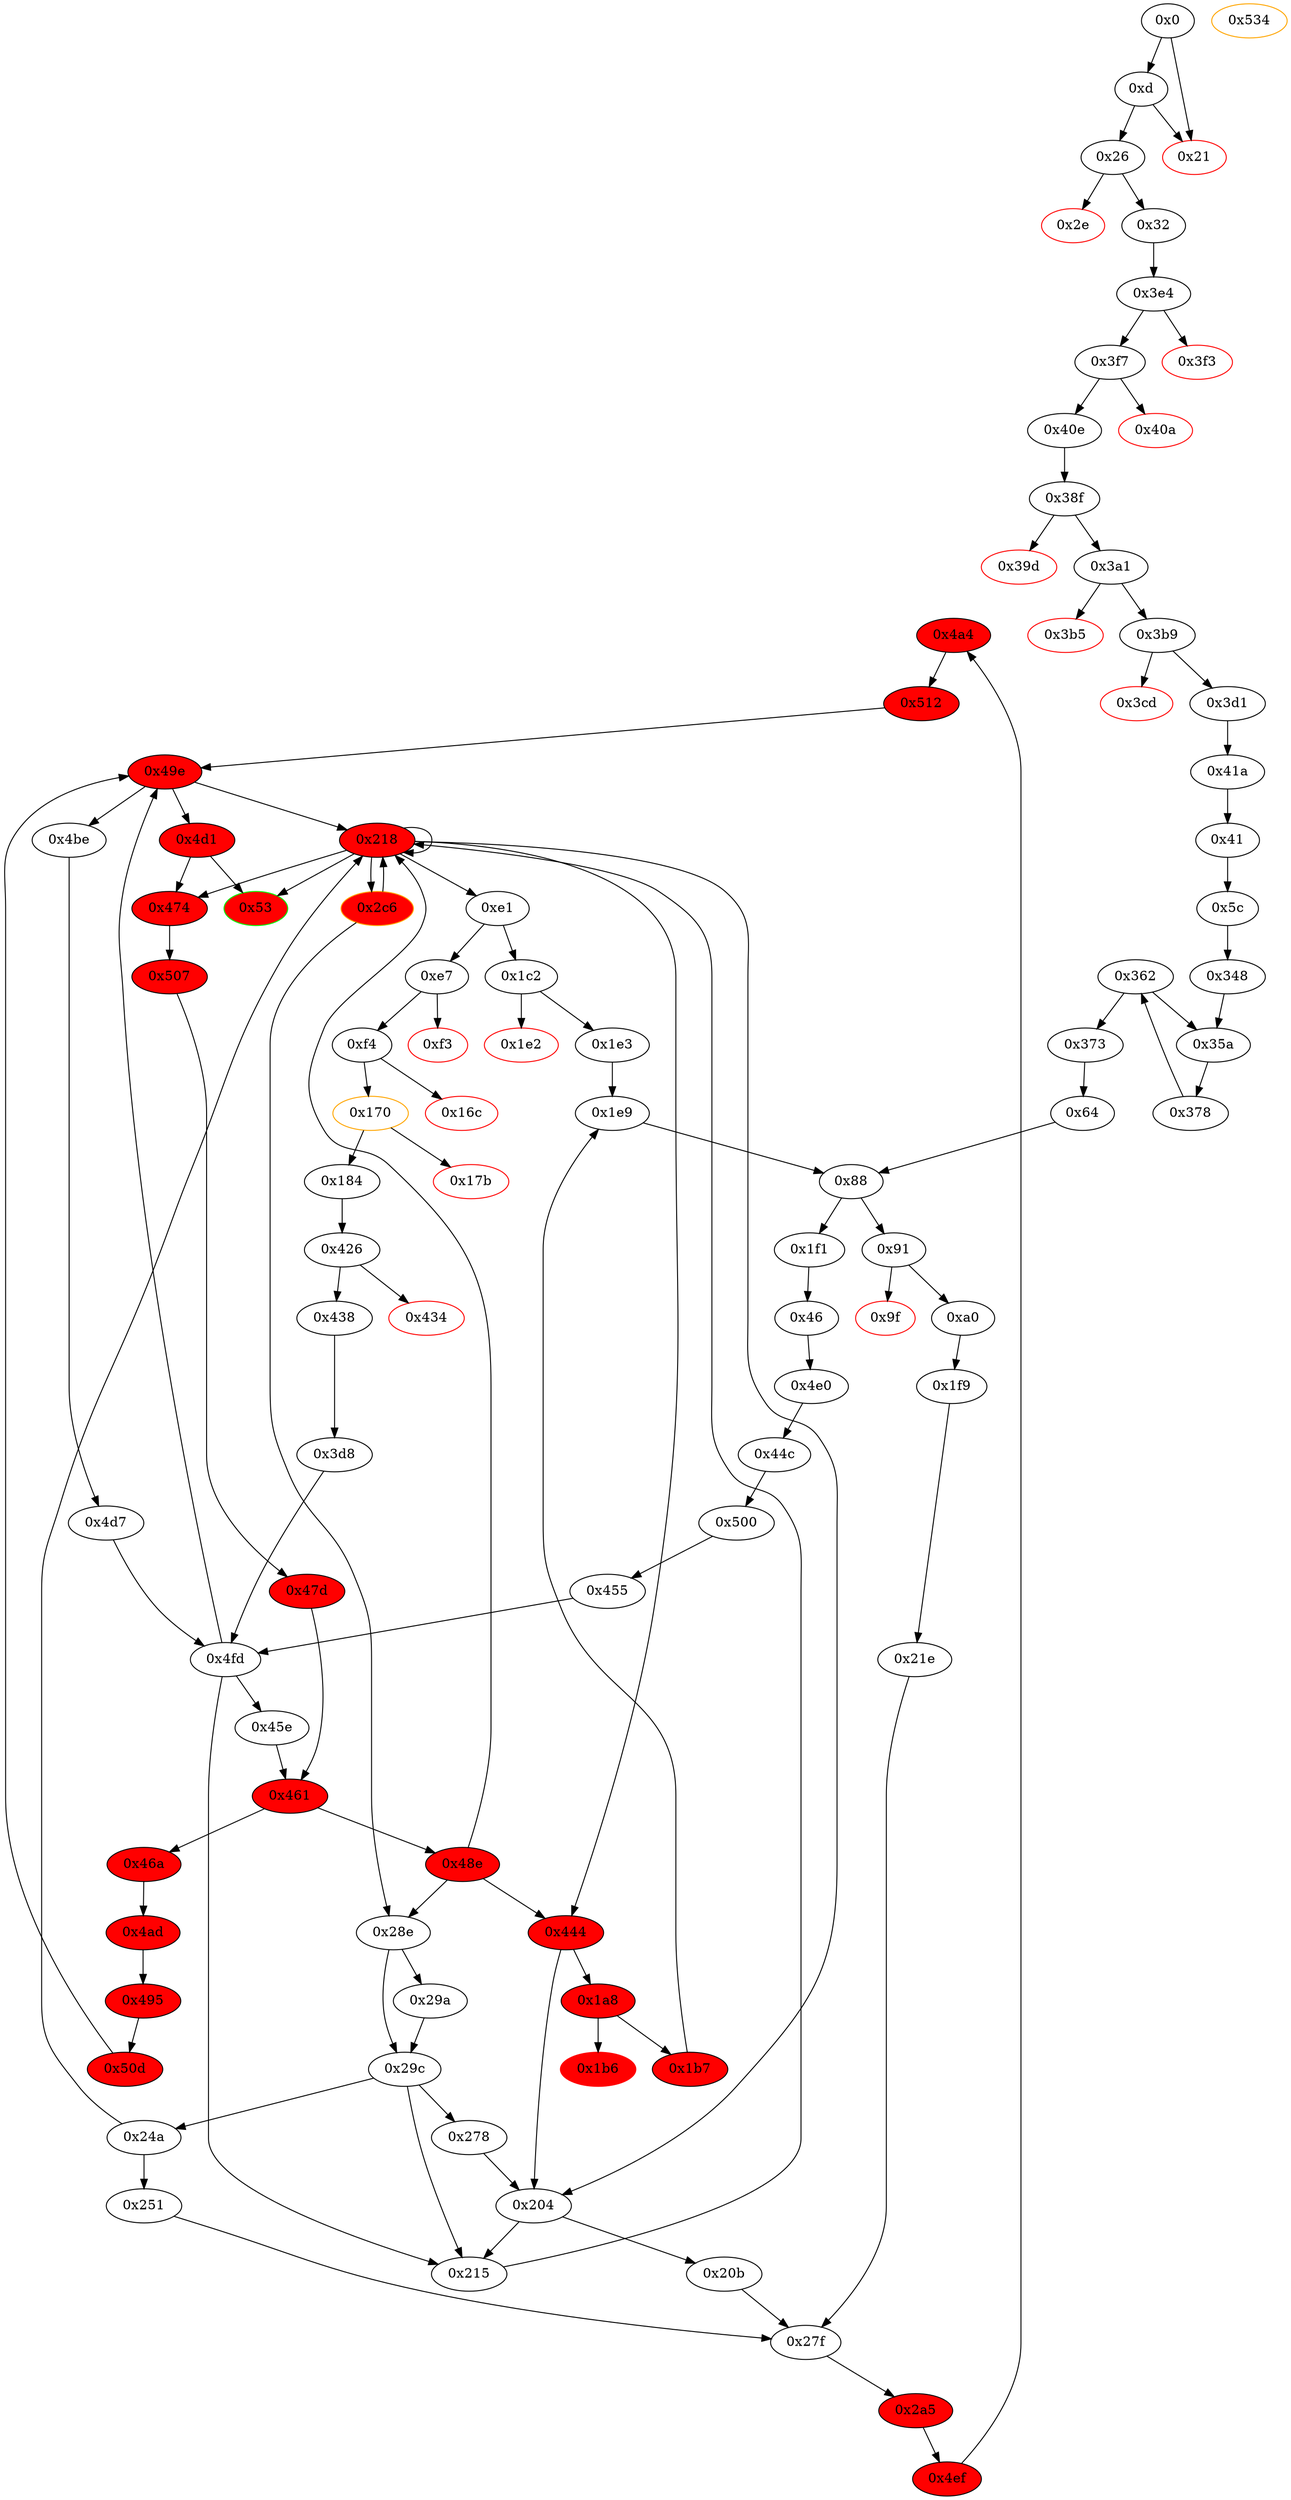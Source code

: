 digraph "" {
"0x4a4" [fillcolor=red, id="0x4a4", style=filled, tooltip="Block 0x4a4\n[0x4a4:0x4ac]\n---\nPredecessors: [0x4ef]\nSuccessors: [0x512]\n---\n0x4a4 JUMPDEST\n0x4a5 PUSH2 0x49e\n0x4a8 DUP2\n0x4a9 PUSH2 0x512\n0x4ac JUMP\n---\n0x4a4: JUMPDEST \n0x4a5: V288 = 0x49e\n0x4a9: V289 = 0x512\n0x4ac: JUMP 0x512\n---\nEntry stack: [S31, S30, S29, S28, V138, 0xe1, V50, S24, 0x0, 0x204, V50, 0x0, {0x215, 0x24a, 0x278}, V50, S17, 0x0, 0x0, 0x0, 0x28e, V50, S11, 0x0, 0x0, 0x60, 0x1ffc9a700000000000000000000000000000000000000000000000000000000, 0x2c6, S5, V174, V309, 0x218, V174, S0]\nStack pops: 1\nStack additions: [S0, 0x49e, S0]\nExit stack: [S31, S30, S29, S28, V138, 0xe1, V50, S24, 0x0, 0x204, V50, 0x0, {0x215, 0x24a, 0x278}, V50, S17, 0x0, 0x0, 0x0, 0x28e, V50, S11, 0x0, 0x0, 0x60, 0x1ffc9a700000000000000000000000000000000000000000000000000000000, 0x2c6, S5, V174, V309, 0x218, V174, S0, 0x49e, S0]\n\nDef sites:\nS31: {}\nS30: {}\nS29: {}\nS28: {}\nV138: {0x1e9.0x1ec}\n0xe1: {0x91.0x91}\nV50: {0xa0.0xd3}\nS24: {}\n0x0: {0x1f9.0x1fa}\n0x204: {0x1f9.0x1fc}\nV50: {0xa0.0xd3}\n0x0: {0x21e.0x21f}\n{0x215, 0x24a, 0x278}: {0x251.0x252, 0x20b.0x20c, 0x21e.0x221}\nV50: {0xa0.0xd3}\nS17: {0x251.0x273, 0x21e.0x225}\n0x0: {0x27f.0x280}\n0x0: {0x27f.0x280}\n0x0: {0x27f.0x283}\n0x28e: {0x27f.0x285}\nV50: {0xa0.0xd3}\nS11: {0x251.0x273, 0x21e.0x225}\n0x0: {0x2a5.0x2a6}\n0x0: {0x2a5.0x2a6}\n0x60: {0x2a5.0x2a9}\n0x1ffc9a700000000000000000000000000000000000000000000000000000000: {0x2a5.0x2b5}\n0x2c6: {0x2a5.0x2bd}\nS5: {0x251.0x273, 0x21e.0x225}\nV174: {0x2a5.0x2bc}\nV309: {0x4ef.0x4f3}\n0x218: {0x4ef.0x4f4}\nV174: {0x2a5.0x2bc}\nS0: {0x251.0x273, 0x21e.0x225}\n"];
"0x215" [fillcolor=white, id="0x215", style=filled, tooltip="Block 0x215\n[0x215:0x217]\n---\nPredecessors: [0x204, 0x29c, 0x4fd]\nSuccessors: [0x218]\n---\n0x215 JUMPDEST\n0x216 SWAP1\n0x217 POP\n---\n0x215: JUMPDEST \n---\nEntry stack: [0x53, S17, V27, V305, 0x218, V27, V64, S11, V73, S9, S8, S7, S6, S5, S4, S3, S2, S1, S0]\nStack pops: 2\nStack additions: [S0]\nExit stack: [0x53, S17, V27, V305, 0x218, V27, V64, S11, V73, S9, S8, S7, S6, S5, S4, S3, S2, S0]\n\nDef sites:\n0x53: {0x46.0x4a}\nS17: {}\nV27: {0x46.0x49}\nV305: {0x4e0.0x4e5}\n0x218: {0x4e0.0x4e6}\nV27: {0x46.0x49}\nV64: {0xf4.0x111}\nS11: {0x500.0x502, 0xf4.0x117}\nV73: {0xf4.0x127}\nS9: {0x184.0x19c, 0x45e.0x45f}\nS8: {0x1e9.0x1ec, 0x46a.0x46a, 0x184.0x1a2, 0x46.0x4a}\nS7: {0x91.0x91, 0x184.0x18b, 0x251.0x273, 0x46.0x49}\nS6: {0x1e9.0x1ec, 0xa0.0xd3, 0x46a.0x46f, 0x426.0x427, 0x46.0x49}\nS5: {0x1e9.0x1ec, 0x438.0x439, 0x91.0x91, 0x4ad.0x4b3, 0x4e0.0x4e5}\nS4: {0x1f9.0x1fa, 0x438.0x43b, 0x4be.0x4c4, 0x91.0x91, 0xa0.0xd3, 0x4e0.0x4e6}\nS3: {0x1e9.0x1ec, 0x1f9.0x1fc, 0x4be.0x4c5, 0xa0.0xd3, 0x184.0x1a2, 0x46.0x49}\nS2: {0x1f9.0x1fa, 0x4be.0x4cb, 0x91.0x91, 0xa0.0xd3, 0x184.0x18b, 0x251.0x273}\nS1: {0x1f9.0x1fa, 0x1f9.0x1fc, 0x3d8.0x3d9, 0x4be.0x4c4, 0x21e.0x21f, 0xa0.0xd3, 0x500.0x502}\nS0: {0x3d8.0x3df, 0x2c6_0x218_0x215_0x48e_0x45e.0x338, 0x2c6_0x218_0x215_0x48e_0x47d.0x338, 0x2c6_0x218_0x215_0x215.0x33a, 0x2c6_0x218_0x215_0x48e_0x47d.0x33a, 0x2c6_0x218_0x24a_0x24a.0x33a, 0x2c6_0x218_0x215_0x49e_0x512.0x33a, 0x2c6_0x218_0x24a_0x48e_0x45e.0x33a, 0x2c6_0x218_0x215_0x48e_0x45e.0x33a, 0x2c6_0x218_0x24a_0x48e_0x45e.0x338, 0x2c6_0x218_0x215_0x215.0x338, 0x251.0x273, 0x2c6_0x218_0x215_0x49e_0x512.0x338, 0x2c6_0x218_0x24a_0x24a.0x338, 0x278.0x279, 0x27f.0x283, 0x27f.0x280, 0x4be.0x4c4}\n"];
"0x29a" [fillcolor=white, id="0x29a", style=filled, tooltip="Block 0x29a\n[0x29a:0x29b]\n---\nPredecessors: [0x28e]\nSuccessors: [0x29c]\n---\n0x29a POP\n0x29b DUP1\n---\n0x29a: NOP \n---\nEntry stack: [S18, S17, S16, S15, V138, 0xe1, S12, 0xe1, S10, 0x204, S8, S7, S6, S5, S4, S3, S2, S1, S0]\nStack pops: 2\nStack additions: [S1, S1]\nExit stack: [S18, S17, S16, S15, V138, 0xe1, S12, 0xe1, S10, 0x204, S8, S7, S6, S5, S4, S3, S2, S1, S1]\n\nDef sites:\nS18: {}\nS17: {}\nS16: {}\nS15: {}\nV138: {0x1e9.0x1ec}\n0xe1: {0x91.0x91}\nS12: {0x1e9.0x1ec, 0xa0.0xd3}\n0xe1: {0x91.0x91}\nS10: {0x1f9.0x1fa, 0xa0.0xd3}\n0x204: {0x1f9.0x1fc}\nS8: {0x1f9.0x1fa, 0xa0.0xd3}\nS7: {0x1f9.0x1fc, 0x21e.0x21f}\nS6: {0x251.0x252, 0xa0.0xd3, 0x20b.0x20c, 0x21e.0x221}\nS5: {0xa0.0xd3, 0x21e.0x21f}\nS4: {0x251.0x273, 0x20b.0x20c, 0x21e.0x221, 0x251.0x252, 0x21e.0x225}\nS3: {0x1e9.0x1ec, 0xa0.0xd3, 0x27f.0x280}\nS2: {0x2c6.0x338, 0x27f.0x280, 0x46.0x49}\nS1: {0x2c6.0x33a, 0x4e0.0x4e5, 0x27f.0x283}\nS0: {0x2c6.0x338, 0x27f.0x280, 0x46.0x49}\n"];
"0x21e" [fillcolor=white, id="0x21e", style=filled, tooltip="Block 0x21e\n[0x21e:0x249]\n---\nPredecessors: [0x1f9]\nSuccessors: [0x27f]\n---\n0x21e JUMPDEST\n0x21f PUSH1 0x0\n0x221 PUSH2 0x24a\n0x224 DUP3\n0x225 PUSH32 0x1ffc9a700000000000000000000000000000000000000000000000000000000\n0x246 PUSH2 0x27f\n0x249 JUMP\n---\n0x21e: JUMPDEST \n0x21f: V147 = 0x0\n0x221: V148 = 0x24a\n0x225: V149 = 0x1ffc9a700000000000000000000000000000000000000000000000000000000\n0x246: V150 = 0x27f\n0x249: JUMP 0x27f\n---\nEntry stack: [S13, S12, S11, S10, S9, 0xffffffff00000000000000000000000000000000000000000000000000000000, 0x0, V138, 0xe1, V50, 0x0, 0x0, 0x204, V50]\nStack pops: 1\nStack additions: [S0, 0x0, 0x24a, S0, 0x1ffc9a700000000000000000000000000000000000000000000000000000000]\nExit stack: [S13, S12, S11, S10, S9, 0xffffffff00000000000000000000000000000000000000000000000000000000, 0x0, V138, 0xe1, V50, 0x0, 0x0, 0x204, V50, 0x0, 0x24a, V50, 0x1ffc9a700000000000000000000000000000000000000000000000000000000]\n\nDef sites:\nS13: {}\nS12: {}\nS11: {}\nS10: {0x251.0x252, 0x20b.0x20c}\nS9: {}\n0xffffffff00000000000000000000000000000000000000000000000000000000: {0x251.0x273}\n0x0: {0x27f.0x280}\nV138: {0x1e9.0x1ec}\n0xe1: {0x91.0x91}\nV50: {0xa0.0xd3}\n0x0: {0x27f.0x280}\n0x0: {0x1f9.0x1fa}\n0x204: {0x1f9.0x1fc}\nV50: {0xa0.0xd3}\n"];
"0x218" [fillcolor=red, id="0x218", style=filled, tooltip="Block 0x218\n[0x218:0x21d]\n---\nPredecessors: [0x215, 0x218, 0x24a, 0x2c6, 0x48e, 0x49e]\nSuccessors: [0x53, 0xe1, 0x204, 0x218, 0x2c6, 0x444, 0x474]\n---\n0x218 JUMPDEST\n0x219 SWAP3\n0x21a SWAP2\n0x21b POP\n0x21c POP\n0x21d JUMP\n---\n0x218: JUMPDEST \n0x21d: JUMP S3\n---\nEntry stack: [S28, S27, S26, S25, V138, 0xe1, V50, S21, 0x0, 0x204, V50, S17, S16, S15, S14, S13, S12, S11, S10, S9, S8, S7, S6, S5, S4, S3, S2, S1, S0]\nStack pops: 4\nStack additions: [S0]\nExit stack: [S28, S27, S26, S25, V138, 0xe1, V50, S21, 0x0, 0x204, V50, S17, S16, S15, S14, S13, S12, S11, S10, S9, S8, S7, S6, S5, S4, S0]\n\nDef sites:\nS28: {}\nS27: {}\nS26: {}\nS25: {}\nV138: {0x1e9.0x1ec}\n0xe1: {0x91.0x91}\nV50: {0xa0.0xd3}\nS21: {}\n0x0: {0x1f9.0x1fa}\n0x204: {0x1f9.0x1fc}\nV50: {0xa0.0xd3}\nS17: {0x21e.0x21f, 0x46.0x4a}\nS16: {0x251.0x252, 0x20b.0x20c, 0x21e.0x221}\nS15: {0xa0.0xd3, 0x46.0x49}\nS14: {0x251.0x273, 0x4e0.0x4e5, 0x46.0x4a, 0x21e.0x225}\nS13: {0x1e9.0x1ec, 0x4e0.0x4e6, 0x27f.0x280, 0x46.0x4a}\nS12: {0x91.0x91, 0x27f.0x280, 0x46.0x49}\nS11: {0xa0.0xd3, 0x4e0.0x4e5, 0xf4.0x111, 0x27f.0x283, 0x46.0x49}\nS10: {0x500.0x502, 0x4e0.0x4e6, 0xf4.0x117, 0x27f.0x285, 0x4e0.0x4e5}\nS9: {0x1f9.0x1fa, 0x47d_0x4d1_0x50d_0x4d1_0x50d.0x483, 0x47d_0x4d1_0x50d_0x4d1_0x512_0x4fd_0x4d7.0x483, 0xf4.0x127, 0x47d_0x4d1_0x512_0x4d1_0x512_0x512.0x483, 0x47d_0x4d1_0x512_0x4d1_0x512_0x4fd_0x4d7.0x483, 0xa0.0xd3, 0x47d_0x4d1_0x4fd_0x4d1_0x512_0x4fd_0x4d7.0x483, 0x47d_0x4d1_0x4fd_0x4d1_0x4fd.0x483, 0x4e0.0x4e6, 0x46.0x49}\nS8: {0x1f9.0x1fc, 0x45e.0x45f, 0x251.0x273, 0x21e.0x225, 0xf4.0x111, 0x1e9.0x1ec, 0x184.0x19c, 0x46.0x49}\nS7: {0x500.0x502, 0x91.0x91, 0xf4.0x111, 0xf4.0x117, 0x1e9.0x1ec, 0x46a.0x46a, 0xa0.0xd3, 0x2a5.0x2a6, 0x184.0x1a2, 0x46.0x4a}\nS6: {0x507_0x4d1_0x4fd_0x4d1_0x4fd.0x50a, 0x507_0x4d1_0x4fd_0x4d1_0x512_0x4fd_0x4d7.0x50a, 0x21e.0x21f, 0x91.0x91, 0x251.0x273, 0x507_0x4d1_0x512_0x4d1_0x512_0x4fd_0x4d7.0x50a, 0x500.0x502, 0x507_0x4d1_0x50d_0x4d1_0x50d.0x50a, 0x507_0x4d1_0x50d_0x4d1_0x512_0x4fd_0x4d7.0x50a, 0x184.0x18b, 0x46.0x49, 0xf4.0x117, 0xf4.0x127, 0x1e9.0x1ec, 0xa0.0xd3, 0x2a5.0x2a6, 0x507_0x4d1_0x512_0x4d1_0x512_0x512.0x50a}\nS5: {0x47d_0x4d1_0x512_0x4d1_0x512_0x4fd_0x4d7.0x489, 0x47d_0x4d1_0x512_0x4d1_0x512_0x512.0x489, 0x21e.0x221, 0x91.0x91, 0x251.0x252, 0x45e.0x45f, 0x20b.0x20c, 0x426.0x427, 0x184.0x19c, 0x46.0x49, 0x47d_0x4d1_0x50d_0x4d1_0x50d.0x489, 0x47d_0x4d1_0x50d_0x4d1_0x512_0x4fd_0x4d7.0x489, 0x47d_0x4d1_0x4fd_0x4d1_0x4fd.0x489, 0xf4.0x127, 0x1e9.0x1ec, 0x46a.0x46f, 0xa0.0xd3, 0x2a5.0x2a9, 0x47d_0x4d1_0x4fd_0x4d1_0x512_0x4fd_0x4d7.0x489}\nS4: {0x1f9.0x1fa, 0x438.0x439, 0x45e.0x45f, 0x91.0x91, 0x184.0x1a2, 0x4e0.0x4e5, 0x1e9.0x1ec, 0x46a.0x46a, 0x4ad.0x4b3, 0xa0.0xd3, 0x2a5.0x2b5, 0x184.0x19c, 0x46.0x4a}\nS3: {0x21e.0x225, 0x91.0x91, 0x251.0x273, 0x47d_0x4d1_0x512_0x4d1_0x512_0x512.0x483, 0x47d_0x4d1_0x512_0x4d1_0x512_0x4fd_0x4d7.0x483, 0xa0.0xd3, 0x184.0x1a2, 0x184.0x18b, 0x46.0x4a, 0x1f9.0x1fa, 0x438.0x43b, 0x1f9.0x1fc, 0x46.0x49, 0x4be.0x4c4, 0x47d_0x4d1_0x50d_0x4d1_0x50d.0x483, 0x47d_0x4d1_0x50d_0x4d1_0x512_0x4fd_0x4d7.0x483, 0x46a.0x46a, 0x47d_0x4d1_0x4fd_0x4d1_0x512_0x4fd_0x4d7.0x483, 0x47d_0x4d1_0x4fd_0x4d1_0x4fd.0x483, 0x4e0.0x4e6, 0x2a5.0x2bd}\nS2: {0x1f9.0x1fc, 0x1f9.0x1fa, 0x27f.0x280, 0x4be.0x4c5, 0x251.0x273, 0x21e.0x225, 0x184.0x18b, 0x1e9.0x1ec, 0x46a.0x46f, 0x426.0x427, 0xa0.0xd3, 0x184.0x1a2, 0x46.0x49}\nS1: {0x21e.0x21f, 0x91.0x91, 0x251.0x273, 0xa0.0xd3, 0x184.0x18b, 0x46.0x49, 0x1f9.0x1fa, 0x1f9.0x1fc, 0x438.0x439, 0x27f.0x280, 0x4be.0x4cb, 0x46a.0x46f, 0x4ad.0x4b3, 0x4e0.0x4e5, 0x2a5.0x2bc, 0x426.0x427}\nS0: {0x3d8.0x3df, 0x2c6_0x218_0x215_0x48e_0x45e.0x338, 0x2c6_0x218_0x215_0x48e_0x47d.0x338, 0x2c6_0x218_0x215_0x215.0x33a, 0x2c6_0x218_0x215_0x48e_0x47d.0x33a, 0x2c6_0x218_0x24a_0x24a.0x33a, 0x2c6_0x218_0x215_0x49e_0x512.0x33a, 0x2c6_0x218_0x24a_0x48e_0x45e.0x33a, 0x2c6_0x218_0x215_0x48e_0x45e.0x33a, 0x2c6_0x218_0x24a_0x48e_0x45e.0x338, 0x2c6_0x218_0x215_0x215.0x338, 0x251.0x273, 0x2c6_0x218_0x215_0x49e_0x512.0x338, 0x2c6_0x218_0x24a_0x24a.0x338, 0x278.0x279, 0x438.0x439, 0x438.0x43b, 0x27f.0x283, 0x27f.0x280, 0x4be.0x4c4, 0x4e0.0x4e6, 0x4ad.0x4b3, 0x4ad.0x4af, 0x4ef.0x4f3, 0x4e0.0x4e5}\n"];
"0x1f1" [fillcolor=white, id="0x1f1", style=filled, tooltip="Block 0x1f1\n[0x1f1:0x1f8]\n---\nPredecessors: [0x88]\nSuccessors: [0x46]\n---\n0x1f1 JUMPDEST\n0x1f2 POP\n0x1f3 POP\n0x1f4 SWAP3\n0x1f5 SWAP2\n0x1f6 POP\n0x1f7 POP\n0x1f8 JUMP\n---\n0x1f1: JUMPDEST \n0x1f8: JUMP S5\n---\nEntry stack: [S16, S15, S14, S13, V138, 0xe1, V50, S9, 0x0, 0x204, S6, S5, S4, S3, S2, S1, S0]\nStack pops: 6\nStack additions: [S2]\nExit stack: [S16, S15, S14, S13, V138, 0xe1, V50, S9, 0x0, 0x204, S6, S2]\n\nDef sites:\nS16: {}\nS15: {}\nS14: {}\nS13: {}\nV138: {0x1e9.0x1ec}\n0xe1: {0x91.0x91}\nV50: {0xa0.0xd3}\nS9: {}\n0x0: {0x1f9.0x1fa}\n0x204: {0x1f9.0x1fc}\nS6: {0xa0.0xd3, 0xd.0x15}\nS5: {0x32.0x34, 0x21e.0x21f}\nS4: {0x3b9.0x3bd, 0x20b.0x20c, 0x251.0x252, 0x21e.0x221}\nS3: {0x3a1.0x3a4, 0xa0.0xd3}\nS2: {0x251.0x273, 0x348.0x34e, 0x21e.0x225}\nS1: {0x1e9.0x1ec, 0x64.0x65, 0x27f.0x280}\nS0: {0x1e9.0x1ec, 0x64.0x86}\n"];
"0x1c2" [fillcolor=white, id="0x1c2", style=filled, tooltip="Block 0x1c2\n[0x1c2:0x1e1]\n---\nPredecessors: [0xe1]\nSuccessors: [0x1e2, 0x1e3]\n---\n0x1c2 JUMPDEST\n0x1c3 PUSH1 0x40\n0x1c5 DUP1\n0x1c6 MLOAD\n0x1c7 DUP1\n0x1c8 DUP3\n0x1c9 ADD\n0x1ca SWAP1\n0x1cb SWAP2\n0x1cc MSTORE\n0x1cd PUSH1 0x0\n0x1cf DUP1\n0x1d0 DUP3\n0x1d1 MSTORE\n0x1d2 PUSH1 0x20\n0x1d4 DUP3\n0x1d5 ADD\n0x1d6 MSTORE\n0x1d7 DUP4\n0x1d8 DUP3\n0x1d9 PUSH2 0x1f4\n0x1dc DUP2\n0x1dd LT\n0x1de PUSH2 0x1e3\n0x1e1 JUMPI\n---\n0x1c2: JUMPDEST \n0x1c3: V125 = 0x40\n0x1c6: V126 = M[0x40]\n0x1c9: V127 = ADD 0x40 V126\n0x1cc: M[0x40] = V127\n0x1cd: V128 = 0x0\n0x1d1: M[V126] = 0x0\n0x1d2: V129 = 0x20\n0x1d5: V130 = ADD V126 0x20\n0x1d6: M[V130] = 0x0\n0x1d9: V131 = 0x1f4\n0x1dd: V132 = LT S0 0x1f4\n0x1de: V133 = 0x1e3\n0x1e1: JUMPI 0x1e3 V132\n---\nEntry stack: []\nStack pops: 3\nStack additions: [S2, S1, S0, V126, S2, S0]\nExit stack: [S2, S1, S0, V126, S2, S0]\n\nDef sites:\n"];
"0x507" [fillcolor=red, id="0x507", style=filled, tooltip="Block 0x507\n[0x507:0x50c]\n---\nPredecessors: [0x474]\nSuccessors: [0x47d]\n---\n0x507 JUMPDEST\n0x508 PUSH1 0x20\n0x50a ADD\n0x50b SWAP1\n0x50c JUMP\n---\n0x507: JUMPDEST \n0x508: V313 = 0x20\n0x50a: V314 = ADD 0x20 S0\n0x50c: JUMP 0x47d\n---\nEntry stack: [S25, S24, S23, S22, V138, 0xe1, V50, S18, 0x0, 0x204, V50, 0x0, {0x215, 0x24a, 0x278}, V50, S11, 0x0, S9, S8, {0x218, 0x28e}, S6, S5, {0x0, 0x1f4}, S3, {0x0, 0x60, 0x61}, 0x47d, S0]\nStack pops: 2\nStack additions: [V314]\nExit stack: [S25, S24, S23, S22, V138, 0xe1, V50, S18, 0x0, 0x204, V50, 0x0, {0x215, 0x24a, 0x278}, V50, S11, 0x0, S9, S8, {0x218, 0x28e}, S6, S5, {0x0, 0x1f4}, S3, {0x0, 0x60, 0x61}, V314]\n\nDef sites:\nS25: {}\nS24: {}\nS23: {}\nS22: {}\nV138: {0x1e9.0x1ec}\n0xe1: {0x91.0x91}\nV50: {0xa0.0xd3}\nS18: {}\n0x0: {0x1f9.0x1fa}\n0x204: {0x1f9.0x1fc}\nV50: {0xa0.0xd3}\n0x0: {0x21e.0x21f}\n{0x215, 0x24a, 0x278}: {0x251.0x252, 0x20b.0x20c, 0x21e.0x221}\nV50: {0xa0.0xd3}\nS11: {0x251.0x273, 0x21e.0x225, 0x46.0x4a}\n0x0: {0x27f.0x280}\nS9: {0x27f.0x280, 0x46.0x49}\nS8: {0x4e0.0x4e5, 0x27f.0x283}\n{0x218, 0x28e}: {0x4e0.0x4e6, 0x27f.0x285}\nS6: {0x47d_0x4d1_0x50d_0x4d1_0x50d.0x483, 0x47d_0x4d1_0x50d_0x4d1_0x512_0x4fd_0x4d7.0x483, 0x47d_0x4d1_0x512_0x4d1_0x512_0x512.0x483, 0x47d_0x4d1_0x512_0x4d1_0x512_0x4fd_0x4d7.0x483, 0x47d_0x4d1_0x4fd_0x4d1_0x512_0x4fd_0x4d7.0x483, 0x47d_0x4d1_0x4fd_0x4d1_0x4fd.0x483, 0xa0.0xd3, 0x46.0x49}\nS5: {0x251.0x273, 0x21e.0x225}\n{0x0, 0x1f4}: {0x500.0x502, 0x2a5.0x2a6}\nS3: {0x507_0x4d1_0x4fd_0x4d1_0x4fd.0x50a, 0x507_0x4d1_0x4fd_0x4d1_0x512_0x4fd_0x4d7.0x50a, 0x507_0x4d1_0x512_0x4d1_0x512_0x4fd_0x4d7.0x50a, 0x507_0x4d1_0x50d_0x4d1_0x512_0x4fd_0x4d7.0x50a, 0x2a5.0x2a6, 0x507_0x4d1_0x512_0x4d1_0x512_0x512.0x50a, 0x507_0x4d1_0x50d_0x4d1_0x50d.0x50a}\n{0x0, 0x60, 0x61}: {0x47d_0x4d1_0x50d_0x4d1_0x50d.0x489, 0x47d_0x4d1_0x50d_0x4d1_0x512_0x4fd_0x4d7.0x489, 0x47d_0x4d1_0x512_0x4d1_0x512_0x4fd_0x4d7.0x489, 0x47d_0x4d1_0x512_0x4d1_0x512_0x512.0x489, 0x45e.0x45f, 0x47d_0x4d1_0x4fd_0x4d1_0x512_0x4fd_0x4d7.0x489, 0x2a5.0x2a9, 0x47d_0x4d1_0x4fd_0x4d1_0x4fd.0x489}\n0x47d: {0x474.0x475}\nS0: {0x507_0x4d1_0x4fd_0x4d1_0x4fd.0x50a, 0x507_0x4d1_0x4fd_0x4d1_0x512_0x4fd_0x4d7.0x50a, 0x507_0x4d1_0x512_0x4d1_0x512_0x4fd_0x4d7.0x50a, 0x507_0x4d1_0x50d_0x4d1_0x512_0x4fd_0x4d7.0x50a, 0x2a5.0x2a6, 0x507_0x4d1_0x512_0x4d1_0x512_0x512.0x50a, 0x507_0x4d1_0x50d_0x4d1_0x50d.0x50a}\n"];
"0x46a" [fillcolor=red, id="0x46a", style=filled, tooltip="Block 0x46a\n[0x46a:0x473]\n---\nPredecessors: [0x461]\nSuccessors: [0x4ad]\n---\n0x46a PUSH2 0x474\n0x46d DUP6\n0x46e DUP4\n0x46f MLOAD\n0x470 PUSH2 0x4ad\n0x473 JUMP\n---\n0x46a: V276 = 0x474\n0x46f: V277 = M[S1]\n0x470: V278 = 0x4ad\n0x473: JUMP 0x4ad\n---\nEntry stack: [S23, S22, S21, S20, S19, 0xe1, S17, V305, S15, S14, S13, S12, S11, S10, S9, S8, S7, S6, S5, S4, S3, S2, S1, S0]\nStack pops: 5\nStack additions: [S4, S3, S2, S1, S0, 0x474, S4, V277]\nExit stack: [S23, S22, S21, S20, S19, 0xe1, S17, V305, S15, S14, S13, S12, S11, S10, S9, S8, S7, S6, S5, S4, S3, S2, S1, S0, 0x474, S4, V277]\n\nDef sites:\nS23: {}\nS22: {}\nS21: {}\nS20: {}\nS19: {0x1e9.0x1ec, 0x46.0x4a}\n0xe1: {0x91.0x91}\nS17: {0xa0.0xd3, 0x46.0x49}\nV305: {0x4e0.0x4e5}\nS15: {0x1f9.0x1fa, 0x4e0.0x4e6}\nS14: {0x1f9.0x1fc, 0x46.0x49}\nS13: {0xa0.0xd3, 0xf4.0x111}\nS12: {0x500.0x502, 0xf4.0x117, 0x21e.0x21f}\nS11: {0x251.0x252, 0x20b.0x20c, 0xf4.0x127, 0x21e.0x221}\nS10: {0xa0.0xd3, 0x184.0x19c, 0x45e.0x45f}\nS9: {0x251.0x273, 0x46.0x4a, 0x46a.0x46a, 0x184.0x1a2, 0x21e.0x225}\nS8: {0x251.0x273, 0x184.0x18b, 0x27f.0x280, 0x46.0x49}\nS7: {0x46.0x49, 0x46a.0x46f, 0x27f.0x280, 0x426.0x427}\nS6: {0x438.0x439, 0x4ad.0x4b3, 0x27f.0x283, 0x4e0.0x4e5}\nS5: {0x438.0x43b, 0x4be.0x4c4, 0x27f.0x285, 0x4e0.0x4e6}\nS4: {0x4be.0x4c5, 0x47d_0x4d1_0x50d_0x4d1_0x50d.0x483, 0x47d_0x4d1_0x50d_0x4d1_0x512_0x4fd_0x4d7.0x483, 0x47d_0x4d1_0x512_0x4d1_0x512_0x4fd_0x4d7.0x483, 0x47d_0x4d1_0x512_0x4d1_0x512_0x512.0x483, 0x47d_0x4d1_0x4fd_0x4d1_0x512_0x4fd_0x4d7.0x483, 0x47d_0x4d1_0x4fd_0x4d1_0x4fd.0x483, 0x184.0x1a2, 0x46.0x49}\nS3: {0x251.0x273, 0x21e.0x225, 0x184.0x18b, 0x4be.0x4cb}\nS2: {0x2a5.0x2a6, 0x3d8.0x3d9, 0x500.0x502, 0x4be.0x4c4}\nS1: {0x3d8.0x3df, 0x507_0x4d1_0x4fd_0x4d1_0x4fd.0x50a, 0x507_0x4d1_0x4fd_0x4d1_0x512_0x4fd_0x4d7.0x50a, 0x4be.0x4c4, 0x251.0x273, 0x507_0x4d1_0x512_0x4d1_0x512_0x4fd_0x4d7.0x50a, 0x507_0x4d1_0x512_0x4d1_0x512_0x512.0x50a, 0x507_0x4d1_0x50d_0x4d1_0x512_0x4fd_0x4d7.0x50a, 0x507_0x4d1_0x50d_0x4d1_0x50d.0x50a}\nS0: {0x47d_0x4d1_0x50d_0x4d1_0x50d.0x489, 0x47d_0x4d1_0x50d_0x4d1_0x512_0x4fd_0x4d7.0x489, 0x47d_0x4d1_0x512_0x4d1_0x512_0x512.0x489, 0x47d_0x4d1_0x512_0x4d1_0x512_0x4fd_0x4d7.0x489, 0x45e.0x45f, 0x47d_0x4d1_0x4fd_0x4d1_0x512_0x4fd_0x4d7.0x489, 0x47d_0x4d1_0x4fd_0x4d1_0x4fd.0x489}\n"];
"0x512" [fillcolor=red, id="0x512", style=filled, tooltip="Block 0x512\n[0x512:0x533]\n---\nPredecessors: [0x4a4]\nSuccessors: [0x49e]\n---\n0x512 JUMPDEST\n0x513 PUSH28 0xffffffffffffffffffffffffffffffffffffffffffffffffffffffff\n0x530 NOT\n0x531 AND\n0x532 SWAP1\n0x533 JUMP\n---\n0x512: JUMPDEST \n0x513: V317 = 0xffffffffffffffffffffffffffffffffffffffffffffffffffffffff\n0x530: V318 = NOT 0xffffffffffffffffffffffffffffffffffffffffffffffffffffffff\n0x531: V319 = AND 0xffffffff00000000000000000000000000000000000000000000000000000000 S0\n0x533: JUMP 0x49e\n---\nEntry stack: [S33, S32, S31, S30, V138, 0xe1, V50, S26, 0x0, 0x204, V50, 0x0, {0x215, 0x24a, 0x278}, V50, S19, 0x0, 0x0, 0x0, 0x28e, V50, S13, 0x0, 0x0, 0x60, 0x1ffc9a700000000000000000000000000000000000000000000000000000000, 0x2c6, S7, V174, V309, 0x218, V174, S2, 0x49e, S0]\nStack pops: 2\nStack additions: [V319]\nExit stack: [S33, S32, S31, S30, V138, 0xe1, V50, S26, 0x0, 0x204, V50, 0x0, {0x215, 0x24a, 0x278}, V50, S19, 0x0, 0x0, 0x0, 0x28e, V50, S13, 0x0, 0x0, 0x60, 0x1ffc9a700000000000000000000000000000000000000000000000000000000, 0x2c6, S7, V174, V309, 0x218, V174, S2, V319]\n\nDef sites:\nS33: {}\nS32: {}\nS31: {}\nS30: {}\nV138: {0x1e9.0x1ec}\n0xe1: {0x91.0x91}\nV50: {0xa0.0xd3}\nS26: {}\n0x0: {0x1f9.0x1fa}\n0x204: {0x1f9.0x1fc}\nV50: {0xa0.0xd3}\n0x0: {0x21e.0x21f}\n{0x215, 0x24a, 0x278}: {0x251.0x252, 0x20b.0x20c, 0x21e.0x221}\nV50: {0xa0.0xd3}\nS19: {0x251.0x273, 0x21e.0x225}\n0x0: {0x27f.0x280}\n0x0: {0x27f.0x280}\n0x0: {0x27f.0x283}\n0x28e: {0x27f.0x285}\nV50: {0xa0.0xd3}\nS13: {0x251.0x273, 0x21e.0x225}\n0x0: {0x2a5.0x2a6}\n0x0: {0x2a5.0x2a6}\n0x60: {0x2a5.0x2a9}\n0x1ffc9a700000000000000000000000000000000000000000000000000000000: {0x2a5.0x2b5}\n0x2c6: {0x2a5.0x2bd}\nS7: {0x251.0x273, 0x21e.0x225}\nV174: {0x2a5.0x2bc}\nV309: {0x4ef.0x4f3}\n0x218: {0x4ef.0x4f4}\nV174: {0x2a5.0x2bc}\nS2: {0x251.0x273, 0x21e.0x225}\n0x49e: {0x4a4.0x4a5}\nS0: {0x251.0x273, 0x21e.0x225}\n"];
"0x39d" [color=red, fillcolor=white, id="0x39d", style=filled, tooltip="Block 0x39d\n[0x39d:0x3a0]\n---\nPredecessors: [0x38f]\nSuccessors: []\n---\n0x39d PUSH1 0x0\n0x39f DUP1\n0x3a0 REVERT\n---\n0x39d: V222 = 0x0\n0x3a0: REVERT 0x0 0x0\n---\nEntry stack: [V11, 0x46, 0x41, V22, 0x4, 0x0, 0x0, V249, 0x41a, V22, V256, 0x0, 0x0]\nStack pops: 0\nStack additions: []\nExit stack: [V11, 0x46, 0x41, V22, 0x4, 0x0, 0x0, V249, 0x41a, V22, V256, 0x0, 0x0]\n\nDef sites:\nV11: {0xd.0x15}\n0x46: {0x32.0x34}\n0x41: {0x32.0x37}\nV22: {0x32.0x3a}\n0x4: {0x32.0x3b}\n0x0: {0x3e4.0x3e5}\n0x0: {0x3e4.0x3e5}\nV249: {0x3f7.0x3f9}\n0x41a: {0x40e.0x40f}\nV22: {0x32.0x3a}\nV256: {0x40e.0x415}\n0x0: {0x38f.0x390}\n0x0: {0x38f.0x390}\n"];
"0x17b" [color=red, fillcolor=white, id="0x17b", style=filled, tooltip="Block 0x17b\n[0x17b:0x183]\n---\nPredecessors: [0x170]\nSuccessors: []\n---\n0x17b RETURNDATASIZE\n0x17c PUSH1 0x0\n0x17e DUP1\n0x17f RETURNDATACOPY\n0x180 RETURNDATASIZE\n0x181 PUSH1 0x0\n0x183 REVERT\n---\n0x17b: V101 = RETURNDATASIZE\n0x17c: V102 = 0x0\n0x17f: RETURNDATACOPY 0x0 0x0 V101\n0x180: V103 = RETURNDATASIZE\n0x181: V104 = 0x0\n0x183: REVERT 0x0 V103\n---\nEntry stack: [S11, S10, S9, S8, S7, V64, V66, V73, V75, 0x313ce567, V86, V98]\nStack pops: 0\nStack additions: []\nExit stack: [S11, S10, S9, S8, S7, V64, V66, V73, V75, 0x313ce567, V86, V98]\n\nDef sites:\nS11: {}\nS10: {}\nS9: {}\nS8: {}\nS7: {}\nV64: {0xf4.0x111}\nV66: {0xf4.0x117}\nV73: {0xf4.0x127}\nV75: {0xf4.0x13e}\n0x313ce567: {0xf4.0x13f}\nV86: {0xf4.0x158}\nV98: {0x170.0x174}\n"];
"0x49e" [fillcolor=red, id="0x49e", style=filled, tooltip="Block 0x49e\n[0x49e:0x4a3]\n---\nPredecessors: [0x4fd, 0x50d, 0x512]\nSuccessors: [0x218, 0x4be, 0x4d1]\n---\n0x49e JUMPDEST\n0x49f DUP3\n0x4a0 MSTORE\n0x4a1 POP\n0x4a2 POP\n0x4a3 JUMP\n---\n0x49e: JUMPDEST \n0x4a0: M[S2] = S0\n0x4a3: JUMP S3\n---\nEntry stack: [S32, S31, S30, S29, V138, 0xe1, V50, S25, 0x0, 0x204, V50, 0x0, {0x215, 0x24a, 0x278}, V50, S18, 0x0, S16, S15, S14, S13, S12, S11, S10, S9, S8, S7, S6, S5, S4, S3, S2, S1, S0]\nStack pops: 4\nStack additions: []\nExit stack: [S32, S31, S30, S29, V138, 0xe1, V50, S25, 0x0, 0x204, V50, 0x0, {0x215, 0x24a, 0x278}, V50, S18, 0x0, S16, S15, S14, S13, S12, S11, S10, S9, S8, S7, S6, S5, S4]\n\nDef sites:\nS32: {}\nS31: {}\nS30: {}\nS29: {}\nV138: {0x1e9.0x1ec}\n0xe1: {0x91.0x91}\nV50: {0xa0.0xd3}\nS25: {}\n0x0: {0x1f9.0x1fa}\n0x204: {0x1f9.0x1fc}\nV50: {0xa0.0xd3}\n0x0: {0x21e.0x21f}\n{0x215, 0x24a, 0x278}: {0x251.0x252, 0x20b.0x20c, 0x21e.0x221}\nV50: {0xa0.0xd3}\nS18: {0x251.0x273, 0x21e.0x225, 0x46.0x4a}\n0x0: {0x27f.0x280}\nS16: {0x27f.0x280, 0x46.0x49}\nS15: {0x4e0.0x4e5, 0x27f.0x283}\nS14: {0x4e0.0x4e6, 0x27f.0x285}\nS13: {0x47d_0x4d1_0x50d_0x4d1_0x50d.0x483, 0x47d_0x4d1_0x50d_0x4d1_0x512_0x4fd_0x4d7.0x483, 0x47d_0x4d1_0x512_0x4d1_0x512_0x512.0x483, 0x47d_0x4d1_0x512_0x4d1_0x512_0x4fd_0x4d7.0x483, 0x47d_0x4d1_0x4fd_0x4d1_0x512_0x4fd_0x4d7.0x483, 0x47d_0x4d1_0x4fd_0x4d1_0x4fd.0x483, 0xa0.0xd3, 0x46.0x49}\nS12: {0x251.0x273, 0xf4.0x111, 0x21e.0x225}\nS11: {0x500.0x502, 0x2a5.0x2a6, 0xf4.0x117}\nS10: {0x507_0x4d1_0x4fd_0x4d1_0x4fd.0x50a, 0x507_0x4d1_0x4fd_0x4d1_0x512_0x4fd_0x4d7.0x50a, 0xf4.0x127, 0x507_0x4d1_0x512_0x4d1_0x512_0x512.0x50a, 0x507_0x4d1_0x512_0x4d1_0x512_0x4fd_0x4d7.0x50a, 0x507_0x4d1_0x50d_0x4d1_0x512_0x4fd_0x4d7.0x50a, 0x2a5.0x2a6, 0x507_0x4d1_0x50d_0x4d1_0x50d.0x50a}\nS9: {0x47d_0x4d1_0x50d_0x4d1_0x50d.0x489, 0x47d_0x4d1_0x50d_0x4d1_0x512_0x4fd_0x4d7.0x489, 0x47d_0x4d1_0x512_0x4d1_0x512_0x4fd_0x4d7.0x489, 0x47d_0x4d1_0x512_0x4d1_0x512_0x512.0x489, 0x45e.0x45f, 0x47d_0x4d1_0x4fd_0x4d1_0x512_0x4fd_0x4d7.0x489, 0x2a5.0x2a9, 0x184.0x19c, 0x47d_0x4d1_0x4fd_0x4d1_0x4fd.0x489}\nS8: {0x46a.0x46a, 0x2a5.0x2b5, 0x184.0x1a2, 0x46.0x4a}\nS7: {0x251.0x273, 0x47d_0x4d1_0x50d_0x4d1_0x50d.0x483, 0x47d_0x4d1_0x50d_0x4d1_0x512_0x4fd_0x4d7.0x483, 0x47d_0x4d1_0x512_0x4d1_0x512_0x512.0x483, 0x47d_0x4d1_0x512_0x4d1_0x512_0x4fd_0x4d7.0x483, 0x47d_0x4d1_0x4fd_0x4d1_0x512_0x4fd_0x4d7.0x483, 0x47d_0x4d1_0x4fd_0x4d1_0x4fd.0x483, 0x2a5.0x2bd, 0x184.0x18b, 0x46.0x49}\nS6: {0x251.0x273, 0x46.0x49, 0x21e.0x225, 0x46a.0x46f, 0x426.0x427}\nS5: {0x2a5.0x2bc, 0x438.0x439, 0x4ad.0x4b3, 0x4e0.0x4e5}\nS4: {0x438.0x43b, 0x4e0.0x4e6, 0x4ad.0x4af, 0x4ef.0x4f3, 0x4be.0x4c4}\nS3: {0x46.0x49, 0x4ad.0x4b5, 0x184.0x1a2, 0x4ef.0x4f4, 0x4be.0x4c5}\nS2: {0x4be.0x4cb, 0x251.0x273, 0x47d_0x4d1_0x50d_0x4d1_0x50d.0x483, 0x47d_0x4d1_0x50d_0x4d1_0x512_0x4fd_0x4d7.0x483, 0x47d_0x4d1_0x512_0x4d1_0x512_0x512.0x483, 0x47d_0x4d1_0x512_0x4d1_0x512_0x4fd_0x4d7.0x483, 0x47d_0x4d1_0x4fd_0x4d1_0x512_0x4fd_0x4d7.0x483, 0x47d_0x4d1_0x4fd_0x4d1_0x4fd.0x483, 0x2a5.0x2bc, 0x184.0x18b, 0x46.0x49}\nS1: {0x3d8.0x3d9, 0x4ad.0x4af, 0x21e.0x225, 0x251.0x273, 0x500.0x502, 0x4be.0x4c4}\nS0: {0x251.0x273, 0x3d8.0x3df, 0x512.0x531, 0x50d.0x50f, 0x4be.0x4c4}\n"];
"0x2e" [color=red, fillcolor=white, id="0x2e", style=filled, tooltip="Block 0x2e\n[0x2e:0x31]\n---\nPredecessors: [0x26]\nSuccessors: []\n---\n0x2e PUSH1 0x0\n0x30 DUP1\n0x31 REVERT\n---\n0x2e: V19 = 0x0\n0x31: REVERT 0x0 0x0\n---\nEntry stack: [V11, V16]\nStack pops: 0\nStack additions: []\nExit stack: [V11, V16]\n\nDef sites:\nV11: {0xd.0x15}\nV16: {0x26.0x27}\n"];
"0x1e9" [fillcolor=white, id="0x1e9", style=filled, tooltip="Block 0x1e9\n[0x1e9:0x1f0]\n---\nPredecessors: [0x1b7, 0x1e3]\nSuccessors: [0x88]\n---\n0x1e9 JUMPDEST\n0x1ea PUSH1 0x1\n0x1ec ADD\n0x1ed PUSH2 0x88\n0x1f0 JUMP\n---\n0x1e9: JUMPDEST \n0x1ea: V137 = 0x1\n0x1ec: V138 = ADD 0x1 S0\n0x1ed: V139 = 0x88\n0x1f0: JUMP 0x88\n---\nEntry stack: [S16, S15, S14, S13, V138, 0xe1, V50, S9, 0x0, 0x204, V50, 0x0, S4, V50, S2, S1, S0]\nStack pops: 1\nStack additions: [V138]\nExit stack: [S16, S15, S14, S13, V138, 0xe1, V50, S9, 0x0, 0x204, V50, 0x0, S4, V50, S2, S1, V138]\n\nDef sites:\nS16: {}\nS15: {}\nS14: {}\nS13: {}\nV138: {0x1e9.0x1ec}\n0xe1: {0x91.0x91}\nV50: {0xa0.0xd3}\nS9: {}\n0x0: {0x1f9.0x1fa}\n0x204: {0x1f9.0x1fc}\nV50: {0xa0.0xd3}\n0x0: {0x21e.0x21f}\nS4: {0x251.0x252, 0x20b.0x20c, 0x21e.0x221}\nV50: {0xa0.0xd3}\nS2: {0x251.0x273, 0x21e.0x225}\nS1: {0x1e9.0x1ec, 0x27f.0x280}\nS0: {0x91.0x91, 0x27f.0x280}\n"];
"0x47d" [fillcolor=red, id="0x47d", style=filled, tooltip="Block 0x47d\n[0x47d:0x48d]\n---\nPredecessors: [0x507]\nSuccessors: [0x461]\n---\n0x47d JUMPDEST\n0x47e PUSH1 0x40\n0x480 SWAP6\n0x481 SWAP1\n0x482 SWAP6\n0x483 ADD\n0x484 SWAP5\n0x485 SWAP2\n0x486 POP\n0x487 PUSH1 0x1\n0x489 ADD\n0x48a PUSH2 0x461\n0x48d JUMP\n---\n0x47d: JUMPDEST \n0x47e: V281 = 0x40\n0x483: V282 = ADD 0x40 S5\n0x487: V283 = 0x1\n0x489: V284 = ADD 0x1 {0x0, 0x60}\n0x48a: V285 = 0x461\n0x48d: JUMP 0x461\n---\nEntry stack: [S24, S23, S22, S21, V138, 0xe1, V50, S17, 0x0, 0x204, V50, 0x0, {0x215, 0x24a, 0x278}, V50, S10, 0x0, S8, S7, {0x218, 0x28e}, S5, S4, {0x0, 0x1f4}, 0x0, {0x0, 0x60}, V314]\nStack pops: 6\nStack additions: [V282, S4, S3, S0, V284]\nExit stack: [S24, S23, S22, S21, V138, 0xe1, V50, S17, 0x0, 0x204, V50, 0x0, {0x215, 0x24a, 0x278}, V50, S10, 0x0, S8, S7, {0x218, 0x28e}, V282, S4, {0x0, 0x1f4}, V314, V284]\n\nDef sites:\nS24: {}\nS23: {}\nS22: {}\nS21: {}\nV138: {0x1e9.0x1ec}\n0xe1: {0x91.0x91}\nV50: {0xa0.0xd3}\nS17: {}\n0x0: {0x1f9.0x1fa}\n0x204: {0x1f9.0x1fc}\nV50: {0xa0.0xd3}\n0x0: {0x21e.0x21f}\n{0x215, 0x24a, 0x278}: {0x251.0x252, 0x20b.0x20c, 0x21e.0x221}\nV50: {0xa0.0xd3}\nS10: {0x251.0x273, 0x46.0x4a, 0x21e.0x225}\n0x0: {0x27f.0x280}\nS8: {0x27f.0x280, 0x46.0x49}\nS7: {0x4e0.0x4e5, 0x27f.0x283}\n{0x218, 0x28e}: {0x4e0.0x4e6, 0x27f.0x285}\nS5: {0xa0.0xd3, 0x46.0x49}\nS4: {0x251.0x273, 0x21e.0x225}\n{0x0, 0x1f4}: {0x500.0x502, 0x2a5.0x2a6}\n0x0: {0x2a5.0x2a6}\n{0x0, 0x60}: {0x2a5.0x2a9, 0x45e.0x45f}\nV314: {0x507.0x50a}\n"];
"0x40e" [fillcolor=white, id="0x40e", style=filled, tooltip="Block 0x40e\n[0x40e:0x419]\n---\nPredecessors: [0x3f7]\nSuccessors: [0x38f]\n---\n0x40e JUMPDEST\n0x40f PUSH2 0x41a\n0x412 DUP6\n0x413 DUP3\n0x414 DUP7\n0x415 ADD\n0x416 PUSH2 0x38f\n0x419 JUMP\n---\n0x40e: JUMPDEST \n0x40f: V255 = 0x41a\n0x415: V256 = ADD 0x4 V249\n0x416: V257 = 0x38f\n0x419: JUMP 0x38f\n---\nEntry stack: [V11, 0x46, 0x41, V22, 0x4, 0x0, 0x0, V249]\nStack pops: 5\nStack additions: [S4, S3, S2, S1, S0, 0x41a, S4, V256]\nExit stack: [V11, 0x46, 0x41, V22, 0x4, 0x0, 0x0, V249, 0x41a, V22, V256]\n\nDef sites:\nV11: {0xd.0x15}\n0x46: {0x32.0x34}\n0x41: {0x32.0x37}\nV22: {0x32.0x3a}\n0x4: {0x32.0x3b}\n0x0: {0x3e4.0x3e5}\n0x0: {0x3e4.0x3e5}\nV249: {0x3f7.0x3f9}\n"];
"0xa0" [fillcolor=white, id="0xa0", style=filled, tooltip="Block 0xa0\n[0xa0:0xe0]\n---\nPredecessors: [0x91]\nSuccessors: [0x1f9]\n---\n0xa0 JUMPDEST\n0xa1 SWAP1\n0xa2 POP\n0xa3 PUSH1 0x20\n0xa5 MUL\n0xa6 ADD\n0xa7 CALLDATALOAD\n0xa8 PUSH20 0xffffffffffffffffffffffffffffffffffffffff\n0xbd AND\n0xbe PUSH20 0xffffffffffffffffffffffffffffffffffffffff\n0xd3 AND\n0xd4 PUSH2 0x1f9\n0xd7 SWAP1\n0xd8 SWAP2\n0xd9 SWAP1\n0xda PUSH4 0xffffffff\n0xdf AND\n0xe0 JUMP\n---\n0xa0: JUMPDEST \n0xa3: V43 = 0x20\n0xa5: V44 = MUL 0x20 V138\n0xa6: V45 = ADD V44 S2\n0xa7: V46 = CALLDATALOAD V45\n0xa8: V47 = 0xffffffffffffffffffffffffffffffffffffffff\n0xbd: V48 = AND 0xffffffffffffffffffffffffffffffffffffffff V46\n0xbe: V49 = 0xffffffffffffffffffffffffffffffffffffffff\n0xd3: V50 = AND 0xffffffffffffffffffffffffffffffffffffffff V48\n0xd4: V51 = 0x1f9\n0xda: V52 = 0xffffffff\n0xdf: V53 = AND 0xffffffff 0x1f9\n0xe0: JUMP 0x1f9\n---\nEntry stack: [S12, S11, S10, S9, S8, 0xffffffff00000000000000000000000000000000000000000000000000000000, 0x0, V138, 0xe1, 0x0, S2, S1, V138]\nStack pops: 4\nStack additions: [V50, S3]\nExit stack: [S12, S11, S10, S9, S8, 0xffffffff00000000000000000000000000000000000000000000000000000000, 0x0, V138, 0xe1, V50, 0x0]\n\nDef sites:\nS12: {}\nS11: {}\nS10: {}\nS9: {0x251.0x252, 0x20b.0x20c}\nS8: {}\n0xffffffff00000000000000000000000000000000000000000000000000000000: {0x251.0x273}\n0x0: {0x27f.0x280}\nV138: {0x1e9.0x1ec}\n0xe1: {0x91.0x91}\n0x0: {0x27f.0x280}\nS2: {0x251.0x252, 0x20b.0x20c}\nS1: {}\nV138: {0x1e9.0x1ec}\n"];
"0x251" [fillcolor=white, id="0x251", style=filled, tooltip="Block 0x251\n[0x251:0x277]\n---\nPredecessors: [0x24a]\nSuccessors: [0x27f]\n---\n0x251 POP\n0x252 PUSH2 0x278\n0x255 DUP3\n0x256 PUSH28 0xffffffffffffffffffffffffffffffffffffffffffffffffffffffff\n0x273 NOT\n0x274 PUSH2 0x27f\n0x277 JUMP\n---\n0x252: V153 = 0x278\n0x256: V154 = 0xffffffffffffffffffffffffffffffffffffffffffffffffffffffff\n0x273: V155 = NOT 0xffffffffffffffffffffffffffffffffffffffffffffffffffffffff\n0x274: V156 = 0x27f\n0x277: JUMP 0x27f\n---\nEntry stack: [S12, S11, S10, S9, V138, 0xe1, S6, 0xe1, S4, 0x204, S2, S1, S0]\nStack pops: 3\nStack additions: [S2, S1, 0x278, S2, 0xffffffff00000000000000000000000000000000000000000000000000000000]\nExit stack: [S12, S11, S10, S9, V138, 0xe1, S6, 0xe1, S4, 0x204, S2, S1, 0x278, S2, 0xffffffff00000000000000000000000000000000000000000000000000000000]\n\nDef sites:\nS12: {}\nS11: {}\nS10: {}\nS9: {}\nV138: {0x1e9.0x1ec}\n0xe1: {0x91.0x91}\nS6: {0x1e9.0x1ec, 0xa0.0xd3}\n0xe1: {0x91.0x91}\nS4: {0x1f9.0x1fa, 0xa0.0xd3}\n0x204: {0x1f9.0x1fc}\nS2: {0x1f9.0x1fa, 0xa0.0xd3}\nS1: {0x1f9.0x1fc, 0x21e.0x21f}\nS0: {0x27f.0x283, 0x27f.0x280, 0x2c6_0x218_0x215_0x48e_0x45e.0x338, 0x2c6_0x218_0x215_0x48e_0x47d.0x338, 0x2c6_0x218_0x215_0x215.0x33a, 0x2c6_0x218_0x215_0x48e_0x47d.0x33a, 0x2c6_0x218_0x24a_0x24a.0x33a, 0x2c6_0x218_0x215_0x49e_0x512.0x33a, 0x2c6_0x218_0x24a_0x48e_0x45e.0x33a, 0x2c6_0x218_0x215_0x48e_0x45e.0x33a, 0x2c6_0x218_0x24a_0x48e_0x45e.0x338, 0x2c6_0x218_0x215_0x215.0x338, 0x2c6_0x218_0x24a_0x24a.0x338, 0x2c6_0x218_0x215_0x49e_0x512.0x338}\n"];
"0x4ad" [fillcolor=red, id="0x4ad", style=filled, tooltip="Block 0x4ad\n[0x4ad:0x4bd]\n---\nPredecessors: [0x46a]\nSuccessors: [0x495]\n---\n0x4ad JUMPDEST\n0x4ae DUP1\n0x4af MLOAD\n0x4b0 PUSH1 0x40\n0x4b2 DUP4\n0x4b3 ADD\n0x4b4 SWAP1\n0x4b5 PUSH2 0x4be\n0x4b8 DUP5\n0x4b9 DUP3\n0x4ba PUSH2 0x495\n0x4bd JUMP\n---\n0x4ad: JUMPDEST \n0x4af: V290 = M[V277]\n0x4b0: V291 = 0x40\n0x4b3: V292 = ADD S1 0x40\n0x4b5: V293 = 0x4be\n0x4ba: V294 = 0x495\n0x4bd: JUMP 0x495\n---\nEntry stack: [S22, 0xe1, S20, V305, S18, S17, S16, S15, S14, S13, S12, S11, S10, S9, S8, S7, S6, S5, S4, S3, 0x474, S1, V277]\nStack pops: 2\nStack additions: [S1, S0, V292, V290, 0x4be, S1, V290]\nExit stack: [S17, S16, S15, {0x215, 0x278}, S13, S12, S11, S10, S9, {0x218, 0x28e}, S7, S6, {0x0, 0x1f4}, S4, {0x0, 0x61}, 0x474, S1, S0, V292, V290, 0x4be, S1, V290]\n\nDef sites:\nS22: {0x1e9.0x1ec, 0x46.0x4a}\n0xe1: {0x91.0x91}\nS20: {0xa0.0xd3, 0x46.0x49}\nV305: {0x4e0.0x4e5}\nS18: {0x1f9.0x1fa, 0x4e0.0x4e6}\nS17: {0x1f9.0x1fc, 0x46.0x49}\nS16: {0xa0.0xd3, 0xf4.0x111}\nS15: {0x500.0x502, 0xf4.0x117, 0x21e.0x21f}\nS14: {0x251.0x252, 0x20b.0x20c, 0xf4.0x127, 0x21e.0x221}\nS13: {0xa0.0xd3, 0x184.0x19c, 0x45e.0x45f}\nS12: {0x251.0x273, 0x46.0x4a, 0x46a.0x46a, 0x184.0x1a2, 0x21e.0x225}\nS11: {0x251.0x273, 0x184.0x18b, 0x27f.0x280, 0x46.0x49}\nS10: {0x46.0x49, 0x46a.0x46f, 0x27f.0x280, 0x426.0x427}\nS9: {0x438.0x439, 0x4ad.0x4b3, 0x27f.0x283, 0x4e0.0x4e5}\nS8: {0x438.0x43b, 0x4be.0x4c4, 0x27f.0x285, 0x4e0.0x4e6}\nS7: {0x4be.0x4c5, 0x47d_0x4d1_0x50d_0x4d1_0x50d.0x483, 0x47d_0x4d1_0x50d_0x4d1_0x512_0x4fd_0x4d7.0x483, 0x47d_0x4d1_0x512_0x4d1_0x512_0x4fd_0x4d7.0x483, 0x47d_0x4d1_0x512_0x4d1_0x512_0x512.0x483, 0x47d_0x4d1_0x4fd_0x4d1_0x512_0x4fd_0x4d7.0x483, 0x47d_0x4d1_0x4fd_0x4d1_0x4fd.0x483, 0x184.0x1a2, 0x46.0x49}\nS6: {0x251.0x273, 0x21e.0x225, 0x184.0x18b, 0x4be.0x4cb}\nS5: {0x2a5.0x2a6, 0x3d8.0x3d9, 0x500.0x502, 0x4be.0x4c4}\nS4: {0x3d8.0x3df, 0x507_0x4d1_0x4fd_0x4d1_0x4fd.0x50a, 0x507_0x4d1_0x4fd_0x4d1_0x512_0x4fd_0x4d7.0x50a, 0x4be.0x4c4, 0x251.0x273, 0x507_0x4d1_0x512_0x4d1_0x512_0x4fd_0x4d7.0x50a, 0x507_0x4d1_0x512_0x4d1_0x512_0x512.0x50a, 0x507_0x4d1_0x50d_0x4d1_0x512_0x4fd_0x4d7.0x50a, 0x507_0x4d1_0x50d_0x4d1_0x50d.0x50a}\nS3: {0x47d_0x4d1_0x50d_0x4d1_0x50d.0x489, 0x47d_0x4d1_0x50d_0x4d1_0x512_0x4fd_0x4d7.0x489, 0x47d_0x4d1_0x512_0x4d1_0x512_0x512.0x489, 0x47d_0x4d1_0x512_0x4d1_0x512_0x4fd_0x4d7.0x489, 0x45e.0x45f, 0x47d_0x4d1_0x4fd_0x4d1_0x512_0x4fd_0x4d7.0x489, 0x47d_0x4d1_0x4fd_0x4d1_0x4fd.0x489}\n0x474: {0x46a.0x46a}\nS1: {0x4be.0x4c5, 0x47d_0x4d1_0x50d_0x4d1_0x50d.0x483, 0x47d_0x4d1_0x50d_0x4d1_0x512_0x4fd_0x4d7.0x483, 0x47d_0x4d1_0x512_0x4d1_0x512_0x4fd_0x4d7.0x483, 0x47d_0x4d1_0x512_0x4d1_0x512_0x512.0x483, 0x47d_0x4d1_0x4fd_0x4d1_0x512_0x4fd_0x4d7.0x483, 0x47d_0x4d1_0x4fd_0x4d1_0x4fd.0x483, 0x184.0x1a2, 0x46.0x49}\nV277: {0x46a.0x46f}\n"];
"0x46" [fillcolor=white, id="0x46", style=filled, tooltip="Block 0x46\n[0x46:0x52]\n---\nPredecessors: [0x1f1]\nSuccessors: [0x4e0]\n---\n0x46 JUMPDEST\n0x47 PUSH1 0x40\n0x49 MLOAD\n0x4a PUSH2 0x53\n0x4d SWAP2\n0x4e SWAP1\n0x4f PUSH2 0x4e0\n0x52 JUMP\n---\n0x46: JUMPDEST \n0x47: V26 = 0x40\n0x49: V27 = M[0x40]\n0x4a: V28 = 0x53\n0x4f: V29 = 0x4e0\n0x52: JUMP 0x4e0\n---\nEntry stack: [S11, S10, S9, S8, V138, 0xe1, V50, S4, 0x0, 0x204, S1, S0]\nStack pops: 1\nStack additions: [0x53, S0, V27]\nExit stack: [S11, S10, S9, S8, V138, 0xe1, V50, S4, 0x0, 0x204, S1, 0x53, S0, V27]\n\nDef sites:\nS11: {}\nS10: {}\nS9: {}\nS8: {}\nV138: {0x1e9.0x1ec}\n0xe1: {0x91.0x91}\nV50: {0xa0.0xd3}\nS4: {}\n0x0: {0x1f9.0x1fa}\n0x204: {0x1f9.0x1fc}\nS1: {0xa0.0xd3, 0xd.0x15}\nS0: {0x251.0x273, 0x348.0x34e, 0x21e.0x225}\n"];
"0x348" [fillcolor=white, id="0x348", style=filled, tooltip="Block 0x348\n[0x348:0x359]\n---\nPredecessors: [0x5c]\nSuccessors: [0x35a]\n---\n0x348 JUMPDEST\n0x349 PUSH2 0x7d00\n0x34c PUSH1 0x40\n0x34e MLOAD\n0x34f SWAP1\n0x350 DUP2\n0x351 ADD\n0x352 PUSH1 0x40\n0x354 MSTORE\n0x355 DUP1\n0x356 PUSH2 0x1f4\n0x359 SWAP1\n---\n0x348: JUMPDEST \n0x349: V198 = 0x7d00\n0x34c: V199 = 0x40\n0x34e: V200 = M[0x40]\n0x351: V201 = ADD V200 0x7d00\n0x352: V202 = 0x40\n0x354: M[0x40] = V201\n0x356: V203 = 0x1f4\n---\nEntry stack: [V11, 0x46, V230, V223, 0x64]\nStack pops: 0\nStack additions: [V200, 0x1f4, V200]\nExit stack: [V11, 0x46, V230, V223, 0x64, V200, 0x1f4, V200]\n\nDef sites:\nV11: {0xd.0x15}\n0x46: {0x32.0x34}\nV230: {0x3b9.0x3bd}\nV223: {0x3a1.0x3a4}\n0x64: {0x5c.0x5d}\n"];
"0xe1" [fillcolor=white, id="0xe1", style=filled, tooltip="Block 0xe1\n[0xe1:0xe6]\n---\nPredecessors: [0x218]\nSuccessors: [0xe7, 0x1c2]\n---\n0xe1 JUMPDEST\n0xe2 ISZERO\n0xe3 PUSH2 0x1c2\n0xe6 JUMPI\n---\n0xe1: JUMPDEST \n0xe2: V54 = ISZERO S0\n0xe3: V55 = 0x1c2\n0xe6: JUMPI 0x1c2 V54\n---\nEntry stack: []\nStack pops: 1\nStack additions: []\nExit stack: []\n\nDef sites:\n"];
"0x9f" [color=red, fillcolor=white, id="0x9f", style=filled, tooltip="Block 0x9f\n[0x9f:0x9f]\n---\nPredecessors: [0x91]\nSuccessors: []\n---\n0x9f INVALID\n---\n0x9f: INVALID \n---\nEntry stack: [S12, S11, S10, S9, S8, 0xffffffff00000000000000000000000000000000000000000000000000000000, 0x0, V138, 0xe1, 0x0, S2, S1, V138]\nStack pops: 0\nStack additions: []\nExit stack: [S12, S11, S10, S9, S8, 0xffffffff00000000000000000000000000000000000000000000000000000000, 0x0, V138, 0xe1, 0x0, S2, S1, V138]\n\nDef sites:\nS12: {}\nS11: {}\nS10: {}\nS9: {0x251.0x252, 0x20b.0x20c}\nS8: {}\n0xffffffff00000000000000000000000000000000000000000000000000000000: {0x251.0x273}\n0x0: {0x27f.0x280}\nV138: {0x1e9.0x1ec}\n0xe1: {0x91.0x91}\n0x0: {0x27f.0x280}\nS2: {0x251.0x252, 0x20b.0x20c}\nS1: {}\nV138: {0x1e9.0x1ec}\n"];
"0x438" [fillcolor=white, id="0x438", style=filled, tooltip="Block 0x438\n[0x438:0x443]\n---\nPredecessors: [0x426]\nSuccessors: [0x3d8]\n---\n0x438 JUMPDEST\n0x439 PUSH1 0x0\n0x43b PUSH2 0x444\n0x43e DUP5\n0x43f DUP5\n0x440 PUSH2 0x3d8\n0x443 JUMP\n---\n0x438: JUMPDEST \n0x439: V265 = 0x0\n0x43b: V266 = 0x444\n0x440: V267 = 0x3d8\n0x443: JUMP 0x3d8\n---\nEntry stack: [S11, S10, S9, S8, S7, V64, V66, V73, 0x1a8, V116, V106, 0x0]\nStack pops: 3\nStack additions: [S2, S1, S0, 0x0, 0x444, S2, S1]\nExit stack: [S11, S10, S9, S8, S7, V64, V66, V73, 0x1a8, V116, V106, 0x0, 0x0, 0x444, V116, V106]\n\nDef sites:\nS11: {}\nS10: {}\nS9: {}\nS8: {}\nS7: {}\nV64: {0xf4.0x111}\nV66: {0xf4.0x117}\nV73: {0xf4.0x127}\n0x1a8: {0x184.0x19c}\nV116: {0x184.0x1a2}\nV106: {0x184.0x18b}\n0x0: {0x426.0x427}\n"];
"0x3b9" [fillcolor=white, id="0x3b9", style=filled, tooltip="Block 0x3b9\n[0x3b9:0x3cc]\n---\nPredecessors: [0x3a1]\nSuccessors: [0x3cd, 0x3d1]\n---\n0x3b9 JUMPDEST\n0x3ba PUSH1 0x20\n0x3bc DUP4\n0x3bd ADD\n0x3be SWAP2\n0x3bf POP\n0x3c0 DUP4\n0x3c1 PUSH1 0x20\n0x3c3 DUP3\n0x3c4 MUL\n0x3c5 DUP4\n0x3c6 ADD\n0x3c7 GT\n0x3c8 ISZERO\n0x3c9 PUSH2 0x3d1\n0x3cc JUMPI\n---\n0x3b9: JUMPDEST \n0x3ba: V229 = 0x20\n0x3bd: V230 = ADD V256 0x20\n0x3c1: V231 = 0x20\n0x3c4: V232 = MUL V223 0x20\n0x3c6: V233 = ADD V230 V232\n0x3c7: V234 = GT V233 V22\n0x3c8: V235 = ISZERO V234\n0x3c9: V236 = 0x3d1\n0x3cc: JUMPI 0x3d1 V235\n---\nEntry stack: [V11, 0x46, 0x41, V22, 0x4, 0x0, 0x0, V249, 0x41a, V22, V256, 0x0, V223]\nStack pops: 4\nStack additions: [S3, S2, V230, S0]\nExit stack: [V11, 0x46, 0x41, V22, 0x4, 0x0, 0x0, V249, 0x41a, V22, V256, V230, V223]\n\nDef sites:\nV11: {0xd.0x15}\n0x46: {0x32.0x34}\n0x41: {0x32.0x37}\nV22: {0x32.0x3a}\n0x4: {0x32.0x3b}\n0x0: {0x3e4.0x3e5}\n0x0: {0x3e4.0x3e5}\nV249: {0x3f7.0x3f9}\n0x41a: {0x40e.0x40f}\nV22: {0x32.0x3a}\nV256: {0x40e.0x415}\n0x0: {0x38f.0x390}\nV223: {0x3a1.0x3a4}\n"];
"0xe7" [fillcolor=white, id="0xe7", style=filled, tooltip="Block 0xe7\n[0xe7:0xf2]\n---\nPredecessors: [0xe1]\nSuccessors: [0xf3, 0xf4]\n---\n0xe7 PUSH1 0x0\n0xe9 DUP6\n0xea DUP6\n0xeb DUP4\n0xec DUP2\n0xed DUP2\n0xee LT\n0xef PUSH2 0xf4\n0xf2 JUMPI\n---\n0xe7: V56 = 0x0\n0xee: V57 = LT S0 S3\n0xef: V58 = 0xf4\n0xf2: JUMPI 0xf4 V57\n---\nEntry stack: []\nStack pops: 5\nStack additions: [S4, S3, S2, S1, S0, 0x0, S4, S3, S0]\nExit stack: [S4, S3, S2, S1, S0, 0x0, S4, S3, S0]\n\nDef sites:\n"];
"0x3cd" [color=red, fillcolor=white, id="0x3cd", style=filled, tooltip="Block 0x3cd\n[0x3cd:0x3d0]\n---\nPredecessors: [0x3b9]\nSuccessors: []\n---\n0x3cd PUSH1 0x0\n0x3cf DUP1\n0x3d0 REVERT\n---\n0x3cd: V237 = 0x0\n0x3d0: REVERT 0x0 0x0\n---\nEntry stack: [V11, 0x46, 0x41, V22, 0x4, 0x0, 0x0, V249, 0x41a, V22, V256, V230, V223]\nStack pops: 0\nStack additions: []\nExit stack: [V11, 0x46, 0x41, V22, 0x4, 0x0, 0x0, V249, 0x41a, V22, V256, V230, V223]\n\nDef sites:\nV11: {0xd.0x15}\n0x46: {0x32.0x34}\n0x41: {0x32.0x37}\nV22: {0x32.0x3a}\n0x4: {0x32.0x3b}\n0x0: {0x3e4.0x3e5}\n0x0: {0x3e4.0x3e5}\nV249: {0x3f7.0x3f9}\n0x41a: {0x40e.0x40f}\nV22: {0x32.0x3a}\nV256: {0x40e.0x415}\nV230: {0x3b9.0x3bd}\nV223: {0x3a1.0x3a4}\n"];
"0x3d1" [fillcolor=white, id="0x3d1", style=filled, tooltip="Block 0x3d1\n[0x3d1:0x3d7]\n---\nPredecessors: [0x3b9]\nSuccessors: [0x41a]\n---\n0x3d1 JUMPDEST\n0x3d2 SWAP3\n0x3d3 POP\n0x3d4 SWAP3\n0x3d5 SWAP1\n0x3d6 POP\n0x3d7 JUMP\n---\n0x3d1: JUMPDEST \n0x3d7: JUMP 0x41a\n---\nEntry stack: [V11, 0x46, 0x41, V22, 0x4, 0x0, 0x0, V249, 0x41a, V22, V256, V230, V223]\nStack pops: 5\nStack additions: [S1, S0]\nExit stack: [V11, 0x46, 0x41, V22, 0x4, 0x0, 0x0, V249, V230, V223]\n\nDef sites:\nV11: {0xd.0x15}\n0x46: {0x32.0x34}\n0x41: {0x32.0x37}\nV22: {0x32.0x3a}\n0x4: {0x32.0x3b}\n0x0: {0x3e4.0x3e5}\n0x0: {0x3e4.0x3e5}\nV249: {0x3f7.0x3f9}\n0x41a: {0x40e.0x40f}\nV22: {0x32.0x3a}\nV256: {0x40e.0x415}\nV230: {0x3b9.0x3bd}\nV223: {0x3a1.0x3a4}\n"];
"0x2a5" [fillcolor=red, id="0x2a5", style=filled, tooltip="Block 0x2a5\n[0x2a5:0x2c5]\n---\nPredecessors: [0x27f]\nSuccessors: [0x4ef]\n---\n0x2a5 JUMPDEST\n0x2a6 PUSH1 0x0\n0x2a8 DUP1\n0x2a9 PUSH1 0x60\n0x2ab PUSH4 0x1ffc9a7\n0x2b0 PUSH1 0xe0\n0x2b2 PUSH1 0x2\n0x2b4 EXP\n0x2b5 MUL\n0x2b6 DUP5\n0x2b7 PUSH1 0x40\n0x2b9 MLOAD\n0x2ba PUSH1 0x24\n0x2bc ADD\n0x2bd PUSH2 0x2c6\n0x2c0 SWAP2\n0x2c1 SWAP1\n0x2c2 PUSH2 0x4ef\n0x2c5 JUMP\n---\n0x2a5: JUMPDEST \n0x2a6: V164 = 0x0\n0x2a9: V165 = 0x60\n0x2ab: V166 = 0x1ffc9a7\n0x2b0: V167 = 0xe0\n0x2b2: V168 = 0x2\n0x2b4: V169 = EXP 0x2 0xe0\n0x2b5: V170 = MUL 0x100000000000000000000000000000000000000000000000000000000 0x1ffc9a7\n0x2b7: V171 = 0x40\n0x2b9: V172 = M[0x40]\n0x2ba: V173 = 0x24\n0x2bc: V174 = ADD 0x24 V172\n0x2bd: V175 = 0x2c6\n0x2c2: V176 = 0x4ef\n0x2c5: JUMP 0x4ef\n---\nEntry stack: [S22, S21, 0x278, S19, 0xffffffff00000000000000000000000000000000000000000000000000000000, 0x0, V138, 0xe1, V50, 0x0, 0x0, 0x204, V50, 0x0, {0x215, 0x24a, 0x278}, V50, S6, 0x0, 0x0, 0x0, 0x28e, V50, S0]\nStack pops: 1\nStack additions: [S0, 0x0, 0x0, 0x60, 0x1ffc9a700000000000000000000000000000000000000000000000000000000, 0x2c6, S0, V174]\nExit stack: [S20, S19, S18, S17, S16, 0xe1, S14, S13, 0x0, S11, S10, S9, {0x215, 0x24a, 0x278}, S7, S6, 0x0, 0x0, 0x0, 0x28e, S1, S0, 0x0, 0x0, 0x60, 0x1ffc9a700000000000000000000000000000000000000000000000000000000, 0x2c6, S0, V174]\n\nDef sites:\nS22: {}\nS21: {}\n0x278: {0x251.0x252}\nS19: {}\n0xffffffff00000000000000000000000000000000000000000000000000000000: {0x251.0x273}\n0x0: {0x27f.0x280}\nV138: {0x1e9.0x1ec}\n0xe1: {0x91.0x91}\nV50: {0xa0.0xd3}\n0x0: {0x27f.0x280}\n0x0: {0x1f9.0x1fa}\n0x204: {0x1f9.0x1fc}\nV50: {0xa0.0xd3}\n0x0: {0x21e.0x21f}\n{0x215, 0x24a, 0x278}: {0x251.0x252, 0x20b.0x20c, 0x21e.0x221}\nV50: {0xa0.0xd3}\nS6: {0x251.0x273, 0x21e.0x225}\n0x0: {0x27f.0x280}\n0x0: {0x27f.0x280}\n0x0: {0x27f.0x283}\n0x28e: {0x27f.0x285}\nV50: {0xa0.0xd3}\nS0: {0x251.0x273, 0x21e.0x225}\n"];
"0x1b6" [color=red, fillcolor=red, id="0x1b6", style=filled, tooltip="Block 0x1b6\n[0x1b6:0x1b6]\n---\nPredecessors: [0x1a8]\nSuccessors: []\n---\n0x1b6 INVALID\n---\n0x1b6: INVALID \n---\nEntry stack: [S20, S19, S18, S17, V138, 0xe1, V50, S13, 0x0, 0x204, V50, 0x0, S8, V50, S6, S5, S4, S3, S2, S1, S0]\nStack pops: 0\nStack additions: []\nExit stack: [S20, S19, S18, S17, V138, 0xe1, V50, S13, 0x0, 0x204, V50, 0x0, S8, V50, S6, S5, S4, S3, S2, S1, S0]\n\nDef sites:\nS20: {}\nS19: {}\nS18: {}\nS17: {}\nV138: {0x1e9.0x1ec}\n0xe1: {0x91.0x91}\nV50: {0xa0.0xd3}\nS13: {}\n0x0: {0x1f9.0x1fa}\n0x204: {0x1f9.0x1fc}\nV50: {0xa0.0xd3}\n0x0: {0x21e.0x21f}\nS8: {0x251.0x252, 0x20b.0x20c, 0x21e.0x221}\nV50: {0xa0.0xd3}\nS6: {0x251.0x273, 0x21e.0x225}\nS5: {0x1e9.0x1ec, 0x27f.0x280}\nS4: {0x91.0x91, 0x27f.0x280}\nS3: {0xa0.0xd3, 0xf4.0x111, 0x27f.0x283}\nS2: {0xf4.0x117, 0x27f.0x285}\nS1: {0x251.0x273, 0x21e.0x225}\nS0: {0x91.0x91, 0x27f.0x280}\n"];
"0x40a" [color=red, fillcolor=white, id="0x40a", style=filled, tooltip="Block 0x40a\n[0x40a:0x40d]\n---\nPredecessors: [0x3f7]\nSuccessors: []\n---\n0x40a PUSH1 0x0\n0x40c DUP1\n0x40d REVERT\n---\n0x40a: V254 = 0x0\n0x40d: REVERT 0x0 0x0\n---\nEntry stack: [V11, 0x46, 0x41, V22, 0x4, 0x0, 0x0, V249]\nStack pops: 0\nStack additions: []\nExit stack: [V11, 0x46, 0x41, V22, 0x4, 0x0, 0x0, V249]\n\nDef sites:\nV11: {0xd.0x15}\n0x46: {0x32.0x34}\n0x41: {0x32.0x37}\nV22: {0x32.0x3a}\n0x4: {0x32.0x3b}\n0x0: {0x3e4.0x3e5}\n0x0: {0x3e4.0x3e5}\nV249: {0x3f7.0x3f9}\n"];
"0x444" [fillcolor=red, id="0x444", style=filled, tooltip="Block 0x444\n[0x444:0x44b]\n---\nPredecessors: [0x218, 0x48e]\nSuccessors: [0x1a8, 0x204]\n---\n0x444 JUMPDEST\n0x445 SWAP5\n0x446 SWAP4\n0x447 POP\n0x448 POP\n0x449 POP\n0x44a POP\n0x44b JUMP\n---\n0x444: JUMPDEST \n0x44b: JUMP S5\n---\nEntry stack: [S25, S24, S23, S22, V138, 0xe1, V50, S18, 0x0, 0x204, V50, S14, S13, S12, S11, S10, S9, S8, S7, S6, S5, S4, S3, S2, S1, S0]\nStack pops: 6\nStack additions: [S0]\nExit stack: [S25, S24, S23, S22, V138, 0xe1, V50, S18, 0x0, 0x204, V50, S14, S13, S12, S11, S10, S9, S8, S7, S6, S0]\n\nDef sites:\nS25: {}\nS24: {}\nS23: {}\nS22: {}\nV138: {0x1e9.0x1ec}\n0xe1: {0x91.0x91}\nV50: {0xa0.0xd3}\nS18: {}\n0x0: {0x1f9.0x1fa}\n0x204: {0x1f9.0x1fc}\nV50: {0xa0.0xd3}\nS14: {0x21e.0x21f, 0x46.0x4a}\nS13: {0x251.0x252, 0x20b.0x20c, 0x21e.0x221}\nS12: {0xa0.0xd3, 0x46.0x49}\nS11: {0x251.0x273, 0x4e0.0x4e5, 0x46.0x4a, 0x21e.0x225}\nS10: {0x1e9.0x1ec, 0x4e0.0x4e6, 0x27f.0x280}\nS9: {0x91.0x91, 0x27f.0x280, 0x46.0x49}\nS8: {0xa0.0xd3, 0xf4.0x111, 0x27f.0x283, 0x4e0.0x4e5}\nS7: {0x500.0x502, 0xf4.0x117, 0x27f.0x285, 0x4e0.0x4e6}\nS6: {0x1f9.0x1fa, 0x47d_0x4d1_0x50d_0x4d1_0x50d.0x483, 0x47d_0x4d1_0x50d_0x4d1_0x512_0x4fd_0x4d7.0x483, 0xf4.0x127, 0x47d_0x4d1_0x512_0x4d1_0x512_0x512.0x483, 0x47d_0x4d1_0x512_0x4d1_0x512_0x4fd_0x4d7.0x483, 0x47d_0x4d1_0x4fd_0x4d1_0x512_0x4fd_0x4d7.0x483, 0x47d_0x4d1_0x4fd_0x4d1_0x4fd.0x483, 0xa0.0xd3, 0x46.0x49}\nS5: {0x1e9.0x1ec, 0x1f9.0x1fc, 0xf4.0x111, 0x45e.0x45f, 0x251.0x273, 0x21e.0x225, 0x184.0x19c}\nS4: {0x500.0x502, 0x91.0x91, 0xf4.0x117, 0x1e9.0x1ec, 0x46a.0x46a, 0xa0.0xd3, 0x2a5.0x2a6, 0x184.0x1a2, 0x46.0x4a}\nS3: {0x507_0x4d1_0x50d_0x4d1_0x50d.0x50a, 0x507_0x4d1_0x4fd_0x4d1_0x4fd.0x50a, 0x507_0x4d1_0x4fd_0x4d1_0x512_0x4fd_0x4d7.0x50a, 0x21e.0x21f, 0x91.0x91, 0x251.0x273, 0xf4.0x127, 0x507_0x4d1_0x512_0x4d1_0x512_0x512.0x50a, 0x507_0x4d1_0x512_0x4d1_0x512_0x4fd_0x4d7.0x50a, 0x1e9.0x1ec, 0xa0.0xd3, 0x507_0x4d1_0x50d_0x4d1_0x512_0x4fd_0x4d7.0x50a, 0x2a5.0x2a6, 0x184.0x18b, 0x46.0x49}\nS2: {0x47d_0x4d1_0x512_0x4d1_0x512_0x4fd_0x4d7.0x489, 0x47d_0x4d1_0x512_0x4d1_0x512_0x512.0x489, 0x21e.0x221, 0x91.0x91, 0x251.0x252, 0x45e.0x45f, 0x20b.0x20c, 0x426.0x427, 0x184.0x19c, 0x46.0x49, 0x47d_0x4d1_0x50d_0x4d1_0x50d.0x489, 0x47d_0x4d1_0x50d_0x4d1_0x512_0x4fd_0x4d7.0x489, 0x47d_0x4d1_0x4fd_0x4d1_0x4fd.0x489, 0x1e9.0x1ec, 0x46a.0x46f, 0xa0.0xd3, 0x2a5.0x2a9, 0x47d_0x4d1_0x4fd_0x4d1_0x512_0x4fd_0x4d7.0x489}\nS1: {0x1f9.0x1fa, 0x438.0x439, 0x91.0x91, 0x4e0.0x4e5, 0x1e9.0x1ec, 0x46a.0x46a, 0x4ad.0x4b3, 0xa0.0xd3, 0x2a5.0x2b5, 0x184.0x1a2, 0x46.0x4a}\nS0: {0x3d8.0x3df, 0x2c6_0x218_0x215_0x48e_0x45e.0x338, 0x2c6_0x218_0x215_0x48e_0x47d.0x338, 0x2c6_0x218_0x215_0x215.0x33a, 0x2c6_0x218_0x215_0x48e_0x47d.0x33a, 0x2c6_0x218_0x24a_0x24a.0x33a, 0x2c6_0x218_0x215_0x49e_0x512.0x33a, 0x2c6_0x218_0x24a_0x48e_0x45e.0x33a, 0x2c6_0x218_0x215_0x48e_0x45e.0x33a, 0x2c6_0x218_0x24a_0x48e_0x45e.0x338, 0x2c6_0x218_0x215_0x215.0x338, 0x251.0x273, 0x2c6_0x218_0x215_0x49e_0x512.0x338, 0x2c6_0x218_0x24a_0x24a.0x338, 0x278.0x279, 0x438.0x43b, 0x27f.0x283, 0x27f.0x280, 0x4be.0x4c4, 0x4e0.0x4e6, 0x4ad.0x4af, 0x4ef.0x4f3, 0x4e0.0x4e5}\n"];
"0x4ef" [fillcolor=red, id="0x4ef", style=filled, tooltip="Block 0x4ef\n[0x4ef:0x4fc]\n---\nPredecessors: [0x2a5]\nSuccessors: [0x4a4]\n---\n0x4ef JUMPDEST\n0x4f0 PUSH1 0x20\n0x4f2 DUP2\n0x4f3 ADD\n0x4f4 PUSH2 0x218\n0x4f7 DUP3\n0x4f8 DUP5\n0x4f9 PUSH2 0x4a4\n0x4fc JUMP\n---\n0x4ef: JUMPDEST \n0x4f0: V308 = 0x20\n0x4f3: V309 = ADD V174 0x20\n0x4f4: V310 = 0x218\n0x4f9: V311 = 0x4a4\n0x4fc: JUMP 0x4a4\n---\nEntry stack: [S27, S26, S25, S24, V138, 0xe1, V50, S20, 0x0, 0x204, V50, 0x0, {0x215, 0x24a, 0x278}, V50, S13, 0x0, 0x0, 0x0, 0x28e, V50, S7, 0x0, 0x0, 0x60, 0x1ffc9a700000000000000000000000000000000000000000000000000000000, 0x2c6, S1, V174]\nStack pops: 2\nStack additions: [S1, S0, V309, 0x218, S0, S1]\nExit stack: [S27, S26, S25, S24, V138, 0xe1, V50, S20, 0x0, 0x204, V50, 0x0, {0x215, 0x24a, 0x278}, V50, S13, 0x0, 0x0, 0x0, 0x28e, V50, S7, 0x0, 0x0, 0x60, 0x1ffc9a700000000000000000000000000000000000000000000000000000000, 0x2c6, S1, V174, V309, 0x218, V174, S1]\n\nDef sites:\nS27: {}\nS26: {}\nS25: {}\nS24: {}\nV138: {0x1e9.0x1ec}\n0xe1: {0x91.0x91}\nV50: {0xa0.0xd3}\nS20: {}\n0x0: {0x1f9.0x1fa}\n0x204: {0x1f9.0x1fc}\nV50: {0xa0.0xd3}\n0x0: {0x21e.0x21f}\n{0x215, 0x24a, 0x278}: {0x251.0x252, 0x20b.0x20c, 0x21e.0x221}\nV50: {0xa0.0xd3}\nS13: {0x251.0x273, 0x21e.0x225}\n0x0: {0x27f.0x280}\n0x0: {0x27f.0x280}\n0x0: {0x27f.0x283}\n0x28e: {0x27f.0x285}\nV50: {0xa0.0xd3}\nS7: {0x251.0x273, 0x21e.0x225}\n0x0: {0x2a5.0x2a6}\n0x0: {0x2a5.0x2a6}\n0x60: {0x2a5.0x2a9}\n0x1ffc9a700000000000000000000000000000000000000000000000000000000: {0x2a5.0x2b5}\n0x2c6: {0x2a5.0x2bd}\nS1: {0x251.0x273, 0x21e.0x225}\nV174: {0x2a5.0x2bc}\n"];
"0x2c6" [color=orange, fillcolor=red, id="0x2c6", style=filled, tooltip="Block 0x2c6\n[0x2c6:0x347]\n---\nPredecessors: [0x218]\nSuccessors: [0x218, 0x28e]\n---\n0x2c6 JUMPDEST\n0x2c7 PUSH1 0x40\n0x2c9 DUP1\n0x2ca MLOAD\n0x2cb PUSH1 0x1f\n0x2cd NOT\n0x2ce DUP2\n0x2cf DUP5\n0x2d0 SUB\n0x2d1 ADD\n0x2d2 DUP2\n0x2d3 MSTORE\n0x2d4 SWAP2\n0x2d5 DUP2\n0x2d6 MSTORE\n0x2d7 PUSH1 0x20\n0x2d9 DUP1\n0x2da DUP4\n0x2db ADD\n0x2dc DUP1\n0x2dd MLOAD\n0x2de PUSH28 0xffffffffffffffffffffffffffffffffffffffffffffffffffffffff\n0x2fb AND\n0x2fc PUSH28 0xffffffffffffffffffffffffffffffffffffffffffffffffffffffff\n0x319 NOT\n0x31a SWAP1\n0x31b SWAP6\n0x31c AND\n0x31d SWAP5\n0x31e SWAP1\n0x31f SWAP5\n0x320 OR\n0x321 DUP5\n0x322 MSTORE\n0x323 DUP3\n0x324 MLOAD\n0x325 SWAP2\n0x326 MLOAD\n0x327 PUSH1 0x0\n0x329 DUP2\n0x32a MSTORE\n0x32b SWAP3\n0x32c SWAP5\n0x32d POP\n0x32e SWAP1\n0x32f SWAP2\n0x330 SWAP1\n0x331 DUP2\n0x332 DUP4\n0x333 DUP6\n0x334 DUP12\n0x335 PUSH2 0x7530\n0x338 STATICCALL\n0x339 SWAP1\n0x33a MLOAD\n0x33b SWAP1\n0x33c SWAP9\n0x33d SWAP1\n0x33e SWAP8\n0x33f POP\n0x340 SWAP6\n0x341 POP\n0x342 POP\n0x343 POP\n0x344 POP\n0x345 POP\n0x346 POP\n0x347 JUMP\n---\n0x2c6: JUMPDEST \n0x2c7: V177 = 0x40\n0x2ca: V178 = M[0x40]\n0x2cb: V179 = 0x1f\n0x2cd: V180 = NOT 0x1f\n0x2d0: V181 = SUB S0 V178\n0x2d1: V182 = ADD V181 0xffffffffffffffffffffffffffffffffffffffffffffffffffffffffffffffe0\n0x2d3: M[V178] = V182\n0x2d6: M[0x40] = S0\n0x2d7: V183 = 0x20\n0x2db: V184 = ADD V178 0x20\n0x2dd: V185 = M[V184]\n0x2de: V186 = 0xffffffffffffffffffffffffffffffffffffffffffffffffffffffff\n0x2fb: V187 = AND 0xffffffffffffffffffffffffffffffffffffffffffffffffffffffff V185\n0x2fc: V188 = 0xffffffffffffffffffffffffffffffffffffffffffffffffffffffff\n0x319: V189 = NOT 0xffffffffffffffffffffffffffffffffffffffffffffffffffffffff\n0x31c: V190 = AND S1 0xffffffff00000000000000000000000000000000000000000000000000000000\n0x320: V191 = OR V190 V187\n0x322: M[V184] = V191\n0x324: V192 = M[V178]\n0x326: V193 = M[0x40]\n0x327: V194 = 0x0\n0x32a: M[V193] = 0x0\n0x335: V195 = 0x7530\n0x338: V196 = STATICCALL 0x7530 S6 V184 V192 V193 0x20\n0x33a: V197 = M[V193]\n0x347: JUMP S7\n---\nEntry stack: [S25, S24, S23, S22, V138, 0xe1, V50, S18, 0x0, 0x204, V50, S14, S13, S12, S11, S10, S9, S8, S7, S6, S5, S4, S3, S2, S1, S0]\nStack pops: 8\nStack additions: [V196, V197]\nExit stack: [S25, S24, S23, S22, V138, 0xe1, V50, S18, 0x0, 0x204, V50, S14, S13, S12, S11, S10, S9, S8, V196, V197]\n\nDef sites:\nS25: {}\nS24: {}\nS23: {}\nS22: {}\nV138: {0x1e9.0x1ec}\n0xe1: {0x91.0x91}\nV50: {0xa0.0xd3}\nS18: {}\n0x0: {0x1f9.0x1fa}\n0x204: {0x1f9.0x1fc}\nV50: {0xa0.0xd3}\nS14: {0x21e.0x21f, 0x46.0x4a}\nS13: {0x251.0x252, 0x20b.0x20c, 0x21e.0x221}\nS12: {0xa0.0xd3, 0x46.0x49}\nS11: {0x251.0x273, 0x4e0.0x4e5, 0x46.0x4a, 0x21e.0x225}\nS10: {0x1e9.0x1ec, 0x4e0.0x4e6, 0x27f.0x280}\nS9: {0x91.0x91, 0x27f.0x280, 0x46.0x49}\nS8: {0xa0.0xd3, 0xf4.0x111, 0x27f.0x283, 0x4e0.0x4e5}\nS7: {0x500.0x502, 0xf4.0x117, 0x27f.0x285, 0x4e0.0x4e6}\nS6: {0x1f9.0x1fa, 0x47d_0x4d1_0x50d_0x4d1_0x50d.0x483, 0x47d_0x4d1_0x50d_0x4d1_0x512_0x4fd_0x4d7.0x483, 0xf4.0x127, 0x47d_0x4d1_0x512_0x4d1_0x512_0x512.0x483, 0x47d_0x4d1_0x512_0x4d1_0x512_0x4fd_0x4d7.0x483, 0x47d_0x4d1_0x4fd_0x4d1_0x512_0x4fd_0x4d7.0x483, 0x47d_0x4d1_0x4fd_0x4d1_0x4fd.0x483, 0xa0.0xd3, 0x46.0x49}\nS5: {0x1e9.0x1ec, 0x1f9.0x1fc, 0xf4.0x111, 0x45e.0x45f, 0x251.0x273, 0x21e.0x225, 0x184.0x19c}\nS4: {0x500.0x502, 0x91.0x91, 0xf4.0x117, 0x1e9.0x1ec, 0x46a.0x46a, 0xa0.0xd3, 0x2a5.0x2a6, 0x184.0x1a2, 0x46.0x4a}\nS3: {0x507_0x4d1_0x50d_0x4d1_0x50d.0x50a, 0x507_0x4d1_0x4fd_0x4d1_0x4fd.0x50a, 0x507_0x4d1_0x4fd_0x4d1_0x512_0x4fd_0x4d7.0x50a, 0x21e.0x21f, 0x91.0x91, 0x251.0x273, 0xf4.0x127, 0x507_0x4d1_0x512_0x4d1_0x512_0x512.0x50a, 0x507_0x4d1_0x512_0x4d1_0x512_0x4fd_0x4d7.0x50a, 0x1e9.0x1ec, 0xa0.0xd3, 0x507_0x4d1_0x50d_0x4d1_0x512_0x4fd_0x4d7.0x50a, 0x2a5.0x2a6, 0x184.0x18b, 0x46.0x49}\nS2: {0x47d_0x4d1_0x512_0x4d1_0x512_0x4fd_0x4d7.0x489, 0x47d_0x4d1_0x512_0x4d1_0x512_0x512.0x489, 0x21e.0x221, 0x91.0x91, 0x251.0x252, 0x45e.0x45f, 0x20b.0x20c, 0x426.0x427, 0x184.0x19c, 0x46.0x49, 0x47d_0x4d1_0x50d_0x4d1_0x50d.0x489, 0x47d_0x4d1_0x50d_0x4d1_0x512_0x4fd_0x4d7.0x489, 0x47d_0x4d1_0x4fd_0x4d1_0x4fd.0x489, 0x1e9.0x1ec, 0x46a.0x46f, 0xa0.0xd3, 0x2a5.0x2a9, 0x47d_0x4d1_0x4fd_0x4d1_0x512_0x4fd_0x4d7.0x489}\nS1: {0x1f9.0x1fa, 0x438.0x439, 0x91.0x91, 0x4e0.0x4e5, 0x1e9.0x1ec, 0x46a.0x46a, 0x4ad.0x4b3, 0xa0.0xd3, 0x2a5.0x2b5, 0x184.0x1a2, 0x46.0x4a}\nS0: {0x3d8.0x3df, 0x2c6_0x218_0x215_0x48e_0x45e.0x338, 0x2c6_0x218_0x215_0x48e_0x47d.0x338, 0x2c6_0x218_0x215_0x215.0x33a, 0x2c6_0x218_0x215_0x48e_0x47d.0x33a, 0x2c6_0x218_0x24a_0x24a.0x33a, 0x2c6_0x218_0x215_0x49e_0x512.0x33a, 0x2c6_0x218_0x24a_0x48e_0x45e.0x33a, 0x2c6_0x218_0x215_0x48e_0x45e.0x33a, 0x2c6_0x218_0x24a_0x48e_0x45e.0x338, 0x2c6_0x218_0x215_0x215.0x338, 0x251.0x273, 0x2c6_0x218_0x215_0x49e_0x512.0x338, 0x2c6_0x218_0x24a_0x24a.0x338, 0x278.0x279, 0x438.0x43b, 0x27f.0x283, 0x27f.0x280, 0x4be.0x4c4, 0x4e0.0x4e6, 0x4ad.0x4af, 0x4ef.0x4f3, 0x4e0.0x4e5}\n"];
"0x91" [fillcolor=white, id="0x91", style=filled, tooltip="Block 0x91\n[0x91:0x9e]\n---\nPredecessors: [0x88]\nSuccessors: [0x9f, 0xa0]\n---\n0x91 PUSH2 0xe1\n0x94 DUP3\n0x95 DUP7\n0x96 DUP7\n0x97 DUP5\n0x98 DUP2\n0x99 DUP2\n0x9a LT\n0x9b PUSH2 0xa0\n0x9e JUMPI\n---\n0x91: V40 = 0xe1\n0x9a: V41 = LT S0 S3\n0x9b: V42 = 0xa0\n0x9e: JUMPI 0xa0 V41\n---\nEntry stack: [S16, S15, S14, S13, V138, 0xe1, V50, S9, 0x0, 0x204, S6, S5, S4, S3, S2, S1, S0]\nStack pops: 5\nStack additions: [S4, S3, S2, S1, S0, 0xe1, S1, S4, S3, S0]\nExit stack: [S7, S6, S5, S4, S3, S2, S1, S0, 0xe1, S1, S4, S3, S0]\n\nDef sites:\nS16: {}\nS15: {}\nS14: {}\nS13: {}\nV138: {0x1e9.0x1ec}\n0xe1: {0x91.0x91}\nV50: {0xa0.0xd3}\nS9: {}\n0x0: {0x1f9.0x1fa}\n0x204: {0x1f9.0x1fc}\nS6: {0xa0.0xd3, 0xd.0x15}\nS5: {0x32.0x34, 0x21e.0x21f}\nS4: {0x3b9.0x3bd, 0x20b.0x20c, 0x251.0x252, 0x21e.0x221}\nS3: {0x3a1.0x3a4, 0xa0.0xd3}\nS2: {0x251.0x273, 0x348.0x34e, 0x21e.0x225}\nS1: {0x1e9.0x1ec, 0x64.0x65, 0x27f.0x280}\nS0: {0x1e9.0x1ec, 0x64.0x86}\n"];
"0x50d" [fillcolor=red, id="0x50d", style=filled, tooltip="Block 0x50d\n[0x50d:0x511]\n---\nPredecessors: [0x495]\nSuccessors: [0x49e]\n---\n0x50d JUMPDEST\n0x50e ISZERO\n0x50f ISZERO\n0x510 SWAP1\n0x511 JUMP\n---\n0x50d: JUMPDEST \n0x50e: V315 = ISZERO V290\n0x50f: V316 = ISZERO V315\n0x511: JUMP 0x49e\n---\nEntry stack: [S24, S23, S22, {0x215, 0x278}, S20, S19, 0x0, S17, S16, {0x218, 0x28e}, S14, 0xffffffff00000000000000000000000000000000000000000000000000000000, {0x0, 0x1f4}, S11, {0x0, 0x61}, 0x474, S8, V277, V292, V290, 0x4be, S3, V290, 0x49e, V290]\nStack pops: 2\nStack additions: [V316]\nExit stack: [S24, S23, S22, {0x215, 0x278}, S20, S19, 0x0, S17, S16, {0x218, 0x28e}, S14, 0xffffffff00000000000000000000000000000000000000000000000000000000, {0x0, 0x1f4}, S11, {0x0, 0x61}, 0x474, S8, V277, V292, V290, 0x4be, S3, V290, V316]\n\nDef sites:\nS24: {}\nS23: {}\nS22: {}\n{0x215, 0x278}: {0x251.0x252, 0x20b.0x20c}\nS20: {}\nS19: {0x251.0x273, 0x46.0x4a}\n0x0: {0x27f.0x280}\nS17: {0x27f.0x280, 0x46.0x49}\nS16: {0x4e0.0x4e5, 0x27f.0x283}\n{0x218, 0x28e}: {0x4e0.0x4e6, 0x27f.0x285}\nS14: {0x47d_0x4d1_0x4fd_0x4d1_0x512_0x4fd_0x4d7.0x483, 0x47d_0x4d1_0x4fd_0x4d1_0x4fd.0x483, 0x47d_0x4d1_0x50d_0x4d1_0x50d.0x483, 0x47d_0x4d1_0x512_0x4d1_0x512_0x512.0x483, 0x47d_0x4d1_0x50d_0x4d1_0x512_0x4fd_0x4d7.0x483, 0x47d_0x4d1_0x512_0x4d1_0x512_0x4fd_0x4d7.0x483, 0x46.0x49}\n0xffffffff00000000000000000000000000000000000000000000000000000000: {0x251.0x273}\n{0x0, 0x1f4}: {0x500.0x502, 0x2a5.0x2a6}\nS11: {0x507_0x4d1_0x50d_0x4d1_0x512_0x4fd_0x4d7.0x50a, 0x507_0x4d1_0x4fd_0x4d1_0x4fd.0x50a, 0x507_0x4d1_0x4fd_0x4d1_0x512_0x4fd_0x4d7.0x50a, 0x507_0x4d1_0x50d_0x4d1_0x50d.0x50a, 0x507_0x4d1_0x512_0x4d1_0x512_0x512.0x50a, 0x507_0x4d1_0x512_0x4d1_0x512_0x4fd_0x4d7.0x50a}\n{0x0, 0x61}: {0x47d_0x4d1_0x50d_0x4d1_0x50d.0x489, 0x47d_0x4d1_0x50d_0x4d1_0x512_0x4fd_0x4d7.0x489, 0x47d_0x4d1_0x512_0x4d1_0x512_0x4fd_0x4d7.0x489, 0x47d_0x4d1_0x512_0x4d1_0x512_0x512.0x489, 0x47d_0x4d1_0x4fd_0x4d1_0x4fd.0x489, 0x45e.0x45f, 0x47d_0x4d1_0x4fd_0x4d1_0x512_0x4fd_0x4d7.0x489}\n0x474: {0x46a.0x46a}\nS8: {0x47d_0x4d1_0x4fd_0x4d1_0x512_0x4fd_0x4d7.0x483, 0x47d_0x4d1_0x4fd_0x4d1_0x4fd.0x483, 0x47d_0x4d1_0x50d_0x4d1_0x50d.0x483, 0x47d_0x4d1_0x512_0x4d1_0x512_0x512.0x483, 0x47d_0x4d1_0x50d_0x4d1_0x512_0x4fd_0x4d7.0x483, 0x47d_0x4d1_0x512_0x4d1_0x512_0x4fd_0x4d7.0x483, 0x46.0x49}\nV277: {0x46a.0x46f}\nV292: {0x4ad.0x4b3}\nV290: {0x4ad.0x4af}\n0x4be: {0x4ad.0x4b5}\nS3: {0x47d_0x4d1_0x4fd_0x4d1_0x512_0x4fd_0x4d7.0x483, 0x47d_0x4d1_0x4fd_0x4d1_0x4fd.0x483, 0x47d_0x4d1_0x50d_0x4d1_0x50d.0x483, 0x47d_0x4d1_0x512_0x4d1_0x512_0x512.0x483, 0x47d_0x4d1_0x50d_0x4d1_0x512_0x4fd_0x4d7.0x483, 0x47d_0x4d1_0x512_0x4d1_0x512_0x4fd_0x4d7.0x483, 0x46.0x49}\nV290: {0x4ad.0x4af}\n0x49e: {0x495.0x496}\nV290: {0x4ad.0x4af}\n"];
"0x1f9" [fillcolor=white, id="0x1f9", style=filled, tooltip="Block 0x1f9\n[0x1f9:0x203]\n---\nPredecessors: [0xa0]\nSuccessors: [0x21e]\n---\n0x1f9 JUMPDEST\n0x1fa PUSH1 0x0\n0x1fc PUSH2 0x204\n0x1ff DUP4\n0x200 PUSH2 0x21e\n0x203 JUMP\n---\n0x1f9: JUMPDEST \n0x1fa: V140 = 0x0\n0x1fc: V141 = 0x204\n0x200: V142 = 0x21e\n0x203: JUMP 0x21e\n---\nEntry stack: [S10, S9, S8, S7, S6, 0xffffffff00000000000000000000000000000000000000000000000000000000, 0x0, V138, 0xe1, V50, 0x0]\nStack pops: 2\nStack additions: [S1, S0, 0x0, 0x204, S1]\nExit stack: [S10, S9, S8, S7, S6, 0xffffffff00000000000000000000000000000000000000000000000000000000, 0x0, V138, 0xe1, V50, 0x0, 0x0, 0x204, V50]\n\nDef sites:\nS10: {}\nS9: {}\nS8: {}\nS7: {0x251.0x252, 0x20b.0x20c}\nS6: {}\n0xffffffff00000000000000000000000000000000000000000000000000000000: {0x251.0x273}\n0x0: {0x27f.0x280}\nV138: {0x1e9.0x1ec}\n0xe1: {0x91.0x91}\nV50: {0xa0.0xd3}\n0x0: {0x27f.0x280}\n"];
"0x455" [fillcolor=white, id="0x455", style=filled, tooltip="Block 0x455\n[0x455:0x45d]\n---\nPredecessors: [0x500]\nSuccessors: [0x4fd]\n---\n0x455 JUMPDEST\n0x456 PUSH2 0x45e\n0x459 DUP3\n0x45a PUSH2 0x4fd\n0x45d JUMP\n---\n0x455: JUMPDEST \n0x456: V270 = 0x45e\n0x45a: V271 = 0x4fd\n0x45d: JUMP 0x4fd\n---\nEntry stack: [S18, S17, S16, S15, V138, 0xe1, V50, S11, 0x0, 0x204, S8, 0x53, S6, V27, V305, 0x218, V27, S1, 0x1f4]\nStack pops: 2\nStack additions: [S1, S0, 0x45e, S1]\nExit stack: [S9, S8, 0x53, S6, S5, S4, 0x218, S2, S1, 0x1f4, 0x45e, S1]\n\nDef sites:\nS18: {}\nS17: {}\nS16: {}\nS15: {}\nV138: {0x1e9.0x1ec}\n0xe1: {0x91.0x91}\nV50: {0xa0.0xd3}\nS11: {}\n0x0: {0x1f9.0x1fa}\n0x204: {0x1f9.0x1fc}\nS8: {0xa0.0xd3, 0xd.0x15}\n0x53: {0x46.0x4a}\nS6: {0x251.0x273, 0x348.0x34e, 0x21e.0x225}\nV27: {0x46.0x49}\nV305: {0x4e0.0x4e5}\n0x218: {0x4e0.0x4e6}\nV27: {0x46.0x49}\nS1: {0x251.0x273, 0x348.0x34e, 0x21e.0x225}\n0x1f4: {0x500.0x502}\n"];
"0x27f" [fillcolor=white, id="0x27f", style=filled, tooltip="Block 0x27f\n[0x27f:0x28d]\n---\nPredecessors: [0x20b, 0x21e, 0x251]\nSuccessors: [0x2a5]\n---\n0x27f JUMPDEST\n0x280 PUSH1 0x0\n0x282 DUP1\n0x283 PUSH1 0x0\n0x285 PUSH2 0x28e\n0x288 DUP6\n0x289 DUP6\n0x28a PUSH2 0x2a5\n0x28d JUMP\n---\n0x27f: JUMPDEST \n0x280: V158 = 0x0\n0x283: V159 = 0x0\n0x285: V160 = 0x28e\n0x28a: V161 = 0x2a5\n0x28d: JUMP 0x2a5\n---\nEntry stack: [S17, S16, S15, S14, S13, 0xffffffff00000000000000000000000000000000000000000000000000000000, 0x0, V138, 0xe1, S8, S7, S6, S5, S4, S3, {0x215, 0x24a, 0x278}, S1, S0]\nStack pops: 2\nStack additions: [S1, S0, 0x0, 0x0, 0x0, 0x28e, S1, S0]\nExit stack: [S16, S15, S14, S13, S12, S11, S10, 0xe1, S8, S7, 0x0, S5, S4, S3, {0x215, 0x24a, 0x278}, S1, S0, 0x0, 0x0, 0x0, 0x28e, S1, S0]\n\nDef sites:\nS17: {}\nS16: {}\nS15: {}\nS14: {0x251.0x252, 0x20b.0x20c}\nS13: {}\n0xffffffff00000000000000000000000000000000000000000000000000000000: {0x251.0x273}\n0x0: {0x27f.0x280}\nV138: {0x1e9.0x1ec}\n0xe1: {0x91.0x91}\nS8: {0x1e9.0x1ec, 0xa0.0xd3}\nS7: {0x1e9.0x1ec, 0x91.0x91, 0x27f.0x280}\nS6: {0x91.0x91, 0xa0.0xd3, 0x1f9.0x1fa}\nS5: {0x1e9.0x1ec, 0xa0.0xd3, 0x1f9.0x1fc}\nS4: {0x91.0x91, 0xa0.0xd3, 0x1f9.0x1fa}\nS3: {0x1f9.0x1fa, 0xa0.0xd3, 0x1f9.0x1fc, 0x21e.0x21f}\n{0x215, 0x24a, 0x278}: {0x251.0x252, 0x20b.0x20c, 0x21e.0x221}\nS1: {0x1e9.0x1ec, 0xa0.0xd3, 0x1f9.0x1fa}\nS0: {0x91.0x91, 0x251.0x273, 0x21e.0x225}\n"];
"0x495" [fillcolor=red, id="0x495", style=filled, tooltip="Block 0x495\n[0x495:0x49d]\n---\nPredecessors: [0x4ad]\nSuccessors: [0x50d]\n---\n0x495 JUMPDEST\n0x496 PUSH2 0x49e\n0x499 DUP2\n0x49a PUSH2 0x50d\n0x49d JUMP\n---\n0x495: JUMPDEST \n0x496: V286 = 0x49e\n0x49a: V287 = 0x50d\n0x49d: JUMP 0x50d\n---\nEntry stack: [S22, S21, S20, {0x215, 0x278}, S18, S17, 0x0, S15, S14, {0x218, 0x28e}, S12, 0xffffffff00000000000000000000000000000000000000000000000000000000, {0x0, 0x1f4}, S9, {0x0, 0x61}, 0x474, S6, V277, V292, V290, 0x4be, S1, V290]\nStack pops: 1\nStack additions: [S0, 0x49e, S0]\nExit stack: [S22, S21, S20, {0x215, 0x278}, S18, S17, 0x0, S15, S14, {0x218, 0x28e}, S12, 0xffffffff00000000000000000000000000000000000000000000000000000000, {0x0, 0x1f4}, S9, {0x0, 0x61}, 0x474, S6, V277, V292, V290, 0x4be, S1, V290, 0x49e, V290]\n\nDef sites:\nS22: {}\nS21: {}\nS20: {}\n{0x215, 0x278}: {0x251.0x252, 0x20b.0x20c}\nS18: {}\nS17: {0x251.0x273, 0x46.0x4a}\n0x0: {0x27f.0x280}\nS15: {0x27f.0x280, 0x46.0x49}\nS14: {0x4e0.0x4e5, 0x27f.0x283}\n{0x218, 0x28e}: {0x4e0.0x4e6, 0x27f.0x285}\nS12: {0x47d_0x4d1_0x4fd_0x4d1_0x512_0x4fd_0x4d7.0x483, 0x47d_0x4d1_0x4fd_0x4d1_0x4fd.0x483, 0x47d_0x4d1_0x50d_0x4d1_0x50d.0x483, 0x47d_0x4d1_0x512_0x4d1_0x512_0x512.0x483, 0x47d_0x4d1_0x50d_0x4d1_0x512_0x4fd_0x4d7.0x483, 0x47d_0x4d1_0x512_0x4d1_0x512_0x4fd_0x4d7.0x483, 0x46.0x49}\n0xffffffff00000000000000000000000000000000000000000000000000000000: {0x251.0x273}\n{0x0, 0x1f4}: {0x500.0x502, 0x2a5.0x2a6}\nS9: {0x507_0x4d1_0x50d_0x4d1_0x512_0x4fd_0x4d7.0x50a, 0x507_0x4d1_0x4fd_0x4d1_0x4fd.0x50a, 0x507_0x4d1_0x4fd_0x4d1_0x512_0x4fd_0x4d7.0x50a, 0x507_0x4d1_0x50d_0x4d1_0x50d.0x50a, 0x507_0x4d1_0x512_0x4d1_0x512_0x512.0x50a, 0x507_0x4d1_0x512_0x4d1_0x512_0x4fd_0x4d7.0x50a}\n{0x0, 0x61}: {0x47d_0x4d1_0x50d_0x4d1_0x50d.0x489, 0x47d_0x4d1_0x50d_0x4d1_0x512_0x4fd_0x4d7.0x489, 0x47d_0x4d1_0x512_0x4d1_0x512_0x4fd_0x4d7.0x489, 0x47d_0x4d1_0x512_0x4d1_0x512_0x512.0x489, 0x47d_0x4d1_0x4fd_0x4d1_0x4fd.0x489, 0x45e.0x45f, 0x47d_0x4d1_0x4fd_0x4d1_0x512_0x4fd_0x4d7.0x489}\n0x474: {0x46a.0x46a}\nS6: {0x47d_0x4d1_0x4fd_0x4d1_0x512_0x4fd_0x4d7.0x483, 0x47d_0x4d1_0x4fd_0x4d1_0x4fd.0x483, 0x47d_0x4d1_0x50d_0x4d1_0x50d.0x483, 0x47d_0x4d1_0x512_0x4d1_0x512_0x512.0x483, 0x47d_0x4d1_0x50d_0x4d1_0x512_0x4fd_0x4d7.0x483, 0x47d_0x4d1_0x512_0x4d1_0x512_0x4fd_0x4d7.0x483, 0x46.0x49}\nV277: {0x46a.0x46f}\nV292: {0x4ad.0x4b3}\nV290: {0x4ad.0x4af}\n0x4be: {0x4ad.0x4b5}\nS1: {0x47d_0x4d1_0x4fd_0x4d1_0x512_0x4fd_0x4d7.0x483, 0x47d_0x4d1_0x4fd_0x4d1_0x4fd.0x483, 0x47d_0x4d1_0x50d_0x4d1_0x50d.0x483, 0x47d_0x4d1_0x512_0x4d1_0x512_0x512.0x483, 0x47d_0x4d1_0x50d_0x4d1_0x512_0x4fd_0x4d7.0x483, 0x47d_0x4d1_0x512_0x4d1_0x512_0x4fd_0x4d7.0x483, 0x46.0x49}\nV290: {0x4ad.0x4af}\n"];
"0x3b5" [color=red, fillcolor=white, id="0x3b5", style=filled, tooltip="Block 0x3b5\n[0x3b5:0x3b8]\n---\nPredecessors: [0x3a1]\nSuccessors: []\n---\n0x3b5 PUSH1 0x0\n0x3b7 DUP1\n0x3b8 REVERT\n---\n0x3b5: V228 = 0x0\n0x3b8: REVERT 0x0 0x0\n---\nEntry stack: [V11, 0x46, 0x41, V22, 0x4, 0x0, 0x0, V249, 0x41a, V22, V256, 0x0, V223]\nStack pops: 0\nStack additions: []\nExit stack: [V11, 0x46, 0x41, V22, 0x4, 0x0, 0x0, V249, 0x41a, V22, V256, 0x0, V223]\n\nDef sites:\nV11: {0xd.0x15}\n0x46: {0x32.0x34}\n0x41: {0x32.0x37}\nV22: {0x32.0x3a}\n0x4: {0x32.0x3b}\n0x0: {0x3e4.0x3e5}\n0x0: {0x3e4.0x3e5}\nV249: {0x3f7.0x3f9}\n0x41a: {0x40e.0x40f}\nV22: {0x32.0x3a}\nV256: {0x40e.0x415}\n0x0: {0x38f.0x390}\nV223: {0x3a1.0x3a4}\n"];
"0x500" [fillcolor=white, id="0x500", style=filled, tooltip="Block 0x500\n[0x500:0x506]\n---\nPredecessors: [0x44c]\nSuccessors: [0x455]\n---\n0x500 JUMPDEST\n0x501 POP\n0x502 PUSH2 0x1f4\n0x505 SWAP1\n0x506 JUMP\n---\n0x500: JUMPDEST \n0x502: V312 = 0x1f4\n0x506: JUMP 0x455\n---\nEntry stack: [S19, S18, S17, S16, V138, 0xe1, V50, S12, 0x0, 0x204, S9, 0x53, S7, V27, V305, 0x218, V27, S2, 0x455, S0]\nStack pops: 2\nStack additions: [0x1f4]\nExit stack: [S19, S18, S17, S16, V138, 0xe1, V50, S12, 0x0, 0x204, S9, 0x53, S7, V27, V305, 0x218, V27, S2, 0x1f4]\n\nDef sites:\nS19: {}\nS18: {}\nS17: {}\nS16: {}\nV138: {0x1e9.0x1ec}\n0xe1: {0x91.0x91}\nV50: {0xa0.0xd3}\nS12: {}\n0x0: {0x1f9.0x1fa}\n0x204: {0x1f9.0x1fc}\nS9: {0xa0.0xd3, 0xd.0x15}\n0x53: {0x46.0x4a}\nS7: {0x251.0x273, 0x348.0x34e, 0x21e.0x225}\nV27: {0x46.0x49}\nV305: {0x4e0.0x4e5}\n0x218: {0x4e0.0x4e6}\nV27: {0x46.0x49}\nS2: {0x251.0x273, 0x348.0x34e, 0x21e.0x225}\n0x455: {0x44c.0x44d}\nS0: {0x251.0x273, 0x348.0x34e, 0x21e.0x225}\n"];
"0x4d1" [fillcolor=red, id="0x4d1", style=filled, tooltip="Block 0x4d1\n[0x4d1:0x4d6]\n---\nPredecessors: [0x49e]\nSuccessors: [0x53, 0x474]\n---\n0x4d1 JUMPDEST\n0x4d2 POP\n0x4d3 POP\n0x4d4 POP\n0x4d5 POP\n0x4d6 JUMP\n---\n0x4d1: JUMPDEST \n0x4d6: JUMP S4\n---\nEntry stack: [S28, S27, S26, S25, V138, 0xe1, V50, S21, 0x0, 0x204, V50, 0x0, {0x215, 0x24a, 0x278}, V50, S14, 0x0, S12, S11, S10, S9, S8, S7, S6, S5, S4, S3, S2, S1, S0]\nStack pops: 5\nStack additions: []\nExit stack: [S28, S27, S26, S25, V138, 0xe1, V50, S21, 0x0, 0x204, V50, 0x0, {0x215, 0x24a, 0x278}, V50, S14, 0x0, S12, S11, S10, S9, S8, S7, S6, S5]\n\nDef sites:\nS28: {}\nS27: {}\nS26: {}\nS25: {}\nV138: {0x1e9.0x1ec}\n0xe1: {0x91.0x91}\nV50: {0xa0.0xd3}\nS21: {}\n0x0: {0x1f9.0x1fa}\n0x204: {0x1f9.0x1fc}\nV50: {0xa0.0xd3}\n0x0: {0x21e.0x21f}\n{0x215, 0x24a, 0x278}: {0x251.0x252, 0x20b.0x20c, 0x21e.0x221}\nV50: {0xa0.0xd3}\nS14: {0x251.0x273, 0x21e.0x225, 0x46.0x4a}\n0x0: {0x27f.0x280}\nS12: {0x27f.0x280, 0x46.0x49}\nS11: {0x4e0.0x4e5, 0x27f.0x283}\nS10: {0x4e0.0x4e6, 0x27f.0x285}\nS9: {0x47d_0x4d1_0x50d_0x4d1_0x50d.0x483, 0x47d_0x4d1_0x50d_0x4d1_0x512_0x4fd_0x4d7.0x483, 0x47d_0x4d1_0x512_0x4d1_0x512_0x512.0x483, 0x47d_0x4d1_0x512_0x4d1_0x512_0x4fd_0x4d7.0x483, 0x47d_0x4d1_0x4fd_0x4d1_0x512_0x4fd_0x4d7.0x483, 0x47d_0x4d1_0x4fd_0x4d1_0x4fd.0x483, 0xa0.0xd3, 0x46.0x49}\nS8: {0x251.0x273, 0xf4.0x111, 0x21e.0x225}\nS7: {0x500.0x502, 0x2a5.0x2a6, 0xf4.0x117}\nS6: {0x507_0x4d1_0x4fd_0x4d1_0x4fd.0x50a, 0x507_0x4d1_0x4fd_0x4d1_0x512_0x4fd_0x4d7.0x50a, 0xf4.0x127, 0x507_0x4d1_0x512_0x4d1_0x512_0x512.0x50a, 0x507_0x4d1_0x512_0x4d1_0x512_0x4fd_0x4d7.0x50a, 0x507_0x4d1_0x50d_0x4d1_0x512_0x4fd_0x4d7.0x50a, 0x2a5.0x2a6, 0x507_0x4d1_0x50d_0x4d1_0x50d.0x50a}\nS5: {0x47d_0x4d1_0x50d_0x4d1_0x50d.0x489, 0x47d_0x4d1_0x50d_0x4d1_0x512_0x4fd_0x4d7.0x489, 0x47d_0x4d1_0x512_0x4d1_0x512_0x4fd_0x4d7.0x489, 0x47d_0x4d1_0x512_0x4d1_0x512_0x512.0x489, 0x45e.0x45f, 0x47d_0x4d1_0x4fd_0x4d1_0x512_0x4fd_0x4d7.0x489, 0x2a5.0x2a9, 0x184.0x19c, 0x47d_0x4d1_0x4fd_0x4d1_0x4fd.0x489}\nS4: {0x46a.0x46a, 0x2a5.0x2b5, 0x184.0x1a2, 0x46.0x4a}\nS3: {0x251.0x273, 0x47d_0x4d1_0x50d_0x4d1_0x50d.0x483, 0x47d_0x4d1_0x50d_0x4d1_0x512_0x4fd_0x4d7.0x483, 0x47d_0x4d1_0x512_0x4d1_0x512_0x512.0x483, 0x47d_0x4d1_0x512_0x4d1_0x512_0x4fd_0x4d7.0x483, 0x47d_0x4d1_0x4fd_0x4d1_0x512_0x4fd_0x4d7.0x483, 0x47d_0x4d1_0x4fd_0x4d1_0x4fd.0x483, 0x2a5.0x2bd, 0x184.0x18b, 0x46.0x49}\nS2: {0x251.0x273, 0x46.0x49, 0x21e.0x225, 0x46a.0x46f, 0x426.0x427}\nS1: {0x2a5.0x2bc, 0x438.0x439, 0x4ad.0x4b3, 0x4e0.0x4e5}\nS0: {0x438.0x43b, 0x4e0.0x4e6, 0x4ad.0x4af, 0x4ef.0x4f3, 0x4be.0x4c4}\n"];
"0x20b" [fillcolor=white, id="0x20b", style=filled, tooltip="Block 0x20b\n[0x20b:0x214]\n---\nPredecessors: [0x204]\nSuccessors: [0x27f]\n---\n0x20b POP\n0x20c PUSH2 0x215\n0x20f DUP4\n0x210 DUP4\n0x211 PUSH2 0x27f\n0x214 JUMP\n---\n0x20c: V145 = 0x215\n0x211: V146 = 0x27f\n0x214: JUMP 0x27f\n---\nEntry stack: [S9, S8, S7, S6, V138, 0xe1, S3, 0xe1, S1, V157]\nStack pops: 4\nStack additions: [S3, S2, S1, 0x215, S3, S2]\nExit stack: [S9, S8, S7, S6, V138, 0xe1, S3, 0xe1, S1, 0x215, S3, 0xe1]\n\nDef sites:\nS9: {}\nS8: {}\nS7: {}\nS6: {}\nV138: {0x1e9.0x1ec}\n0xe1: {0x91.0x91}\nS3: {0x1e9.0x1ec, 0xa0.0xd3}\n0xe1: {0x91.0x91}\nS1: {0x1f9.0x1fa, 0xa0.0xd3}\nV157: {0x278.0x279}\n"];
"0x5c" [fillcolor=white, id="0x5c", style=filled, tooltip="Block 0x5c\n[0x5c:0x63]\n---\nPredecessors: [0x41]\nSuccessors: [0x348]\n---\n0x5c JUMPDEST\n0x5d PUSH2 0x64\n0x60 PUSH2 0x348\n0x63 JUMP\n---\n0x5c: JUMPDEST \n0x5d: V33 = 0x64\n0x60: V34 = 0x348\n0x63: JUMP 0x348\n---\nEntry stack: [V11, 0x46, V230, V223]\nStack pops: 0\nStack additions: [0x64]\nExit stack: [V11, 0x46, V230, V223, 0x64]\n\nDef sites:\nV11: {0xd.0x15}\n0x46: {0x32.0x34}\nV230: {0x3b9.0x3bd}\nV223: {0x3a1.0x3a4}\n"];
"0x53" [color=green, fillcolor=red, id="0x53", style=filled, tooltip="Block 0x53\n[0x53:0x5b]\n---\nPredecessors: [0x218, 0x4d1]\nSuccessors: []\n---\n0x53 JUMPDEST\n0x54 PUSH1 0x40\n0x56 MLOAD\n0x57 DUP1\n0x58 SWAP2\n0x59 SUB\n0x5a SWAP1\n0x5b RETURN\n---\n0x53: JUMPDEST \n0x54: V30 = 0x40\n0x56: V31 = M[0x40]\n0x59: V32 = SUB S0 V31\n0x5b: RETURN V31 V32\n---\nEntry stack: [S25, S24, S23, S22, V138, 0xe1, S19, 0xe1, S17, 0x204, S15, S14, S13, S12, S11, S10, S9, S8, S7, S6, S5, S4, S3, S2, S1, S0]\nStack pops: 1\nStack additions: []\nExit stack: [S25, S24, S23, S22, V138, 0xe1, S19, 0xe1, S17, 0x204, S15, S14, S13, S12, S11, S10, S9, S8, S7, S6, S5, S4, S3, S2, S1]\n\nDef sites:\nS25: {}\nS24: {}\nS23: {}\nS22: {}\nV138: {0x1e9.0x1ec}\n0xe1: {0x91.0x91}\nS19: {0x1e9.0x1ec, 0xa0.0xd3}\n0xe1: {0x91.0x91}\nS17: {0x1f9.0x1fa, 0xa0.0xd3}\n0x204: {0x1f9.0x1fc}\nS15: {0x1f9.0x1fa, 0xa0.0xd3}\nS14: {0x1f9.0x1fc, 0x46.0x4a, 0x21e.0x21f}\nS13: {0x251.0x252, 0xa0.0xd3, 0x20b.0x20c, 0x21e.0x221}\nS12: {0x46.0x49, 0xa0.0xd3, 0x21e.0x21f}\nS11: {0x20b.0x20c, 0x21e.0x221, 0x251.0x252, 0x4e0.0x4e5, 0x21e.0x225, 0x251.0x273, 0x46.0x4a}\nS10: {0x1e9.0x1ec, 0xa0.0xd3, 0x27f.0x280, 0x4e0.0x4e6}\nS9: {0x46.0x49, 0x27f.0x280, 0x21e.0x225, 0x251.0x273, 0x91.0x91, 0x46.0x4a}\nS8: {0xa0.0xd3, 0x27f.0x283, 0xf4.0x111, 0x27f.0x280, 0x4e0.0x4e5}\nS7: {0x4e0.0x4e6, 0x27f.0x280, 0x27f.0x285, 0x500.0x502, 0xf4.0x117, 0x46.0x49}\nS6: {0x1f9.0x1fa, 0x27f.0x283, 0x47d_0x4d1_0x50d_0x4d1_0x50d.0x483, 0x47d_0x4d1_0x50d_0x4d1_0x512_0x4fd_0x4d7.0x483, 0xf4.0x127, 0x47d_0x4d1_0x512_0x4d1_0x512_0x512.0x483, 0x47d_0x4d1_0x512_0x4d1_0x512_0x4fd_0x4d7.0x483, 0xa0.0xd3, 0x47d_0x4d1_0x4fd_0x4d1_0x512_0x4fd_0x4d7.0x483, 0x47d_0x4d1_0x4fd_0x4d1_0x4fd.0x483, 0x4e0.0x4e5, 0x46.0x49}\nS5: {0x1f9.0x1fc, 0x27f.0x285, 0x45e.0x45f, 0x251.0x273, 0x21e.0x225, 0xf4.0x111, 0x1e9.0x1ec, 0x4e0.0x4e6, 0x184.0x19c}\nS4: {0x91.0x91, 0x47d_0x4d1_0x512_0x4d1_0x512_0x512.0x483, 0x47d_0x4d1_0x512_0x4d1_0x512_0x4fd_0x4d7.0x483, 0x500.0x502, 0x184.0x1a2, 0x46.0x4a, 0x46.0x49, 0x47d_0x4d1_0x50d_0x4d1_0x50d.0x483, 0x47d_0x4d1_0x50d_0x4d1_0x512_0x4fd_0x4d7.0x483, 0xf4.0x117, 0x1e9.0x1ec, 0x46a.0x46a, 0x47d_0x4d1_0x4fd_0x4d1_0x512_0x4fd_0x4d7.0x483, 0x47d_0x4d1_0x4fd_0x4d1_0x4fd.0x483, 0xa0.0xd3, 0x2a5.0x2a6}\nS3: {0x507_0x4d1_0x4fd_0x4d1_0x4fd.0x50a, 0x507_0x4d1_0x4fd_0x4d1_0x512_0x4fd_0x4d7.0x50a, 0x21e.0x225, 0x251.0x273, 0x21e.0x21f, 0x91.0x91, 0x507_0x4d1_0x512_0x4d1_0x512_0x4fd_0x4d7.0x50a, 0x507_0x4d1_0x50d_0x4d1_0x50d.0x50a, 0x507_0x4d1_0x50d_0x4d1_0x512_0x4fd_0x4d7.0x50a, 0x184.0x18b, 0x46.0x49, 0xf4.0x127, 0x1e9.0x1ec, 0xa0.0xd3, 0x2a5.0x2a6, 0x507_0x4d1_0x512_0x4d1_0x512_0x512.0x50a}\nS2: {0x47d_0x4d1_0x512_0x4d1_0x512_0x4fd_0x4d7.0x489, 0x47d_0x4d1_0x512_0x4d1_0x512_0x512.0x489, 0x21e.0x221, 0x91.0x91, 0x251.0x252, 0x45e.0x45f, 0x2a5.0x2a9, 0x20b.0x20c, 0x500.0x502, 0x184.0x19c, 0x46.0x49, 0x47d_0x4d1_0x50d_0x4d1_0x50d.0x489, 0x47d_0x4d1_0x50d_0x4d1_0x512_0x4fd_0x4d7.0x489, 0x47d_0x4d1_0x4fd_0x4d1_0x4fd.0x489, 0x47d_0x4d1_0x4fd_0x4d1_0x512_0x4fd_0x4d7.0x489, 0x1e9.0x1ec, 0x46a.0x46f, 0xa0.0xd3, 0x2a5.0x2a6, 0x426.0x427}\nS1: {0x507_0x4d1_0x4fd_0x4d1_0x4fd.0x50a, 0x507_0x4d1_0x4fd_0x4d1_0x512_0x4fd_0x4d7.0x50a, 0x91.0x91, 0x507_0x4d1_0x512_0x4d1_0x512_0x512.0x50a, 0x2a5.0x2b5, 0xa0.0xd3, 0x507_0x4d1_0x50d_0x4d1_0x512_0x4fd_0x4d7.0x50a, 0x507_0x4d1_0x50d_0x4d1_0x50d.0x50a, 0x184.0x1a2, 0x46.0x4a, 0x1f9.0x1fa, 0x438.0x439, 0x1e9.0x1ec, 0x46a.0x46a, 0x4ad.0x4b3, 0x4e0.0x4e5, 0x2a5.0x2a6, 0x507_0x4d1_0x512_0x4d1_0x512_0x4fd_0x4d7.0x50a}\nS0: {0x3d8.0x3df, 0x47d_0x4d1_0x512_0x4d1_0x512_0x4fd_0x4d7.0x489, 0x47d_0x4d1_0x512_0x4d1_0x512_0x512.0x489, 0x45e.0x45f, 0x2c6_0x218_0x215_0x48e_0x45e.0x338, 0x2c6_0x218_0x215_0x48e_0x47d.0x338, 0x2c6_0x218_0x215_0x215.0x33a, 0x2c6_0x218_0x215_0x48e_0x47d.0x33a, 0x2c6_0x218_0x24a_0x24a.0x33a, 0x2c6_0x218_0x215_0x49e_0x512.0x33a, 0x2c6_0x218_0x24a_0x48e_0x45e.0x33a, 0x2c6_0x218_0x215_0x48e_0x45e.0x33a, 0x2c6_0x218_0x24a_0x48e_0x45e.0x338, 0x2c6_0x218_0x215_0x215.0x338, 0x251.0x273, 0x2c6_0x218_0x215_0x49e_0x512.0x338, 0x2c6_0x218_0x24a_0x24a.0x338, 0x278.0x279, 0x438.0x43b, 0x47d_0x4d1_0x50d_0x4d1_0x50d.0x489, 0x47d_0x4d1_0x50d_0x4d1_0x512_0x4fd_0x4d7.0x489, 0x27f.0x283, 0x47d_0x4d1_0x4fd_0x4d1_0x4fd.0x489, 0x27f.0x280, 0x4be.0x4c4, 0x4e0.0x4e5, 0x4ad.0x4af, 0x4ef.0x4f3, 0x4e0.0x4e6, 0x2a5.0x2a9, 0x47d_0x4d1_0x4fd_0x4d1_0x512_0x4fd_0x4d7.0x489}\n"];
"0x41a" [fillcolor=white, id="0x41a", style=filled, tooltip="Block 0x41a\n[0x41a:0x425]\n---\nPredecessors: [0x3d1]\nSuccessors: [0x41]\n---\n0x41a JUMPDEST\n0x41b SWAP3\n0x41c POP\n0x41d SWAP3\n0x41e POP\n0x41f POP\n0x420 SWAP3\n0x421 POP\n0x422 SWAP3\n0x423 SWAP1\n0x424 POP\n0x425 JUMP\n---\n0x41a: JUMPDEST \n0x425: JUMP 0x41\n---\nEntry stack: [V11, 0x46, 0x41, V22, 0x4, 0x0, 0x0, V249, V230, V223]\nStack pops: 8\nStack additions: [S1, S0]\nExit stack: [V11, 0x46, V230, V223]\n\nDef sites:\nV11: {0xd.0x15}\n0x46: {0x32.0x34}\n0x41: {0x32.0x37}\nV22: {0x32.0x3a}\n0x4: {0x32.0x3b}\n0x0: {0x3e4.0x3e5}\n0x0: {0x3e4.0x3e5}\nV249: {0x3f7.0x3f9}\nV230: {0x3b9.0x3bd}\nV223: {0x3a1.0x3a4}\n"];
"0x362" [fillcolor=white, id="0x362", style=filled, tooltip="Block 0x362\n[0x362:0x372]\n---\nPredecessors: [0x378]\nSuccessors: [0x35a, 0x373]\n---\n0x362 JUMPDEST\n0x363 DUP2\n0x364 MSTORE\n0x365 PUSH1 0x20\n0x367 ADD\n0x368 SWAP1\n0x369 PUSH1 0x1\n0x36b SWAP1\n0x36c SUB\n0x36d SWAP1\n0x36e DUP2\n0x36f PUSH2 0x35a\n0x372 JUMPI\n---\n0x362: JUMPDEST \n0x364: M[S1] = V212\n0x365: V206 = 0x20\n0x367: V207 = ADD 0x20 S1\n0x369: V208 = 0x1\n0x36c: V209 = SUB S2 0x1\n0x36f: V210 = 0x35a\n0x372: JUMPI 0x35a V209\n---\nEntry stack: [V11, 0x46, V230, V223, 0x64, V200, S2, S1, V212]\nStack pops: 3\nStack additions: [V209, V207]\nExit stack: [V11, 0x46, V230, V223, 0x64, V200, V209, V207]\n\nDef sites:\nV11: {0xd.0x15}\n0x46: {0x32.0x34}\nV230: {0x3b9.0x3bd}\nV223: {0x3a1.0x3a4}\n0x64: {0x5c.0x5d}\nV200: {0x348.0x34e}\nS2: {0x348.0x356, 0x362.0x36c}\nS1: {0x348.0x34e, 0x362.0x367}\nV212: {0x378.0x37c}\n"];
"0x1a8" [fillcolor=red, id="0x1a8", style=filled, tooltip="Block 0x1a8\n[0x1a8:0x1b5]\n---\nPredecessors: [0x444]\nSuccessors: [0x1b6, 0x1b7]\n---\n0x1a8 JUMPDEST\n0x1a9 SWAP1\n0x1aa MSTORE\n0x1ab DUP5\n0x1ac DUP4\n0x1ad PUSH2 0x1f4\n0x1b0 DUP2\n0x1b1 LT\n0x1b2 PUSH2 0x1b7\n0x1b5 JUMPI\n---\n0x1a8: JUMPDEST \n0x1aa: M[S1] = S0\n0x1ad: V118 = 0x1f4\n0x1b1: V119 = LT S4 0x1f4\n0x1b2: V120 = 0x1b7\n0x1b5: JUMPI 0x1b7 V119\n---\nEntry stack: [S20, S19, S18, S17, V138, 0xe1, V50, S13, 0x0, 0x204, V50, 0x0, S8, V50, S6, S5, S4, S3, S2, S1, S0]\nStack pops: 7\nStack additions: [S6, S5, S4, S3, S2, S6, S4]\nExit stack: [S20, S19, S18, S17, V138, 0xe1, V50, S13, 0x0, 0x204, V50, 0x0, S8, V50, S6, S5, S4, S3, S2, S6, S4]\n\nDef sites:\nS20: {}\nS19: {}\nS18: {}\nS17: {}\nV138: {0x1e9.0x1ec}\n0xe1: {0x91.0x91}\nV50: {0xa0.0xd3}\nS13: {}\n0x0: {0x1f9.0x1fa}\n0x204: {0x1f9.0x1fc}\nV50: {0xa0.0xd3}\n0x0: {0x21e.0x21f}\nS8: {0x251.0x252, 0x20b.0x20c, 0x21e.0x221}\nV50: {0xa0.0xd3}\nS6: {0x251.0x273, 0x21e.0x225}\nS5: {0x1e9.0x1ec, 0x27f.0x280}\nS4: {0x91.0x91, 0x27f.0x280}\nS3: {0xa0.0xd3, 0xf4.0x111, 0x27f.0x283}\nS2: {0xf4.0x117, 0x27f.0x285}\nS1: {0x1f9.0x1fa, 0xa0.0xd3, 0xf4.0x127}\nS0: {0x3d8.0x3df, 0x2c6_0x218_0x215_0x48e_0x45e.0x338, 0x2c6_0x218_0x215_0x48e_0x47d.0x338, 0x2c6_0x218_0x215_0x215.0x33a, 0x2c6_0x218_0x215_0x48e_0x47d.0x33a, 0x2c6_0x218_0x24a_0x24a.0x33a, 0x2c6_0x218_0x215_0x49e_0x512.0x33a, 0x2c6_0x218_0x24a_0x48e_0x45e.0x33a, 0x2c6_0x218_0x215_0x48e_0x45e.0x33a, 0x2c6_0x218_0x24a_0x48e_0x45e.0x338, 0x2c6_0x218_0x215_0x215.0x338, 0x2c6_0x218_0x24a_0x24a.0x338, 0x2c6_0x218_0x215_0x49e_0x512.0x338, 0x278.0x279, 0x27f.0x283, 0x27f.0x280, 0x4ef.0x4f3, 0x4e0.0x4e5}\n"];
"0x41" [fillcolor=white, id="0x41", style=filled, tooltip="Block 0x41\n[0x41:0x45]\n---\nPredecessors: [0x41a]\nSuccessors: [0x5c]\n---\n0x41 JUMPDEST\n0x42 PUSH2 0x5c\n0x45 JUMP\n---\n0x41: JUMPDEST \n0x42: V25 = 0x5c\n0x45: JUMP 0x5c\n---\nEntry stack: [V11, 0x46, V230, V223]\nStack pops: 0\nStack additions: []\nExit stack: [V11, 0x46, V230, V223]\n\nDef sites:\nV11: {0xd.0x15}\n0x46: {0x32.0x34}\nV230: {0x3b9.0x3bd}\nV223: {0x3a1.0x3a4}\n"];
"0x4be" [fillcolor=white, id="0x4be", style=filled, tooltip="Block 0x4be\n[0x4be:0x4d0]\n---\nPredecessors: [0x49e]\nSuccessors: [0x4d7]\n---\n0x4be JUMPDEST\n0x4bf POP\n0x4c0 PUSH1 0x20\n0x4c2 DUP3\n0x4c3 ADD\n0x4c4 MLOAD\n0x4c5 PUSH2 0x4d1\n0x4c8 PUSH1 0x20\n0x4ca DUP6\n0x4cb ADD\n0x4cc DUP3\n0x4cd PUSH2 0x4d7\n0x4d0 JUMP\n---\n0x4be: JUMPDEST \n0x4c0: V295 = 0x20\n0x4c3: V296 = ADD S2 0x20\n0x4c4: V297 = M[V296]\n0x4c5: V298 = 0x4d1\n0x4c8: V299 = 0x20\n0x4cb: V300 = ADD S3 0x20\n0x4cd: V301 = 0x4d7\n0x4d0: JUMP 0x4d7\n---\nEntry stack: [0x204, V50, 0x0, {0x215, 0x24a, 0x278}, V50, S14, 0x0, S12, S11, S10, S9, S8, S7, S6, S5, S4, S3, S2, S1, S0]\nStack pops: 4\nStack additions: [S3, S2, S1, V297, 0x4d1, V300, V297]\nExit stack: [0x53, S13, S12, S11, 0x218, S9, S8, 0x1f4, S6, 0x0, 0x474, S3, S2, S1, V297, 0x4d1, V300, V297]\n\nDef sites:\n0x204: {0x1f9.0x1fc}\nV50: {0xa0.0xd3}\n0x0: {0x21e.0x21f}\n{0x215, 0x24a, 0x278}: {0x251.0x252, 0x20b.0x20c, 0x21e.0x221}\nV50: {0xa0.0xd3}\nS14: {0x251.0x273, 0x21e.0x225, 0x46.0x4a}\n0x0: {0x27f.0x280}\nS12: {0x27f.0x280, 0x46.0x49}\nS11: {0x4e0.0x4e5, 0x27f.0x283}\nS10: {0x4e0.0x4e6, 0x27f.0x285}\nS9: {0x47d_0x4d1_0x50d_0x4d1_0x50d.0x483, 0x47d_0x4d1_0x50d_0x4d1_0x512_0x4fd_0x4d7.0x483, 0x47d_0x4d1_0x512_0x4d1_0x512_0x512.0x483, 0x47d_0x4d1_0x512_0x4d1_0x512_0x4fd_0x4d7.0x483, 0x47d_0x4d1_0x4fd_0x4d1_0x512_0x4fd_0x4d7.0x483, 0x47d_0x4d1_0x4fd_0x4d1_0x4fd.0x483, 0xa0.0xd3, 0x46.0x49}\nS8: {0x251.0x273, 0xf4.0x111, 0x21e.0x225}\nS7: {0x500.0x502, 0x2a5.0x2a6, 0xf4.0x117}\nS6: {0x507_0x4d1_0x4fd_0x4d1_0x4fd.0x50a, 0x507_0x4d1_0x4fd_0x4d1_0x512_0x4fd_0x4d7.0x50a, 0xf4.0x127, 0x507_0x4d1_0x512_0x4d1_0x512_0x512.0x50a, 0x507_0x4d1_0x512_0x4d1_0x512_0x4fd_0x4d7.0x50a, 0x507_0x4d1_0x50d_0x4d1_0x512_0x4fd_0x4d7.0x50a, 0x2a5.0x2a6, 0x507_0x4d1_0x50d_0x4d1_0x50d.0x50a}\nS5: {0x47d_0x4d1_0x50d_0x4d1_0x50d.0x489, 0x47d_0x4d1_0x50d_0x4d1_0x512_0x4fd_0x4d7.0x489, 0x47d_0x4d1_0x512_0x4d1_0x512_0x4fd_0x4d7.0x489, 0x47d_0x4d1_0x512_0x4d1_0x512_0x512.0x489, 0x45e.0x45f, 0x47d_0x4d1_0x4fd_0x4d1_0x512_0x4fd_0x4d7.0x489, 0x2a5.0x2a9, 0x184.0x19c, 0x47d_0x4d1_0x4fd_0x4d1_0x4fd.0x489}\nS4: {0x46a.0x46a, 0x2a5.0x2b5, 0x184.0x1a2, 0x46.0x4a}\nS3: {0x251.0x273, 0x47d_0x4d1_0x50d_0x4d1_0x50d.0x483, 0x47d_0x4d1_0x50d_0x4d1_0x512_0x4fd_0x4d7.0x483, 0x47d_0x4d1_0x512_0x4d1_0x512_0x512.0x483, 0x47d_0x4d1_0x512_0x4d1_0x512_0x4fd_0x4d7.0x483, 0x47d_0x4d1_0x4fd_0x4d1_0x512_0x4fd_0x4d7.0x483, 0x47d_0x4d1_0x4fd_0x4d1_0x4fd.0x483, 0x2a5.0x2bd, 0x184.0x18b, 0x46.0x49}\nS2: {0x251.0x273, 0x46.0x49, 0x21e.0x225, 0x46a.0x46f, 0x426.0x427}\nS1: {0x2a5.0x2bc, 0x438.0x439, 0x4ad.0x4b3, 0x4e0.0x4e5}\nS0: {0x438.0x43b, 0x4e0.0x4e6, 0x4ad.0x4af, 0x4ef.0x4f3, 0x4be.0x4c4}\n"];
"0x1e2" [color=red, fillcolor=white, id="0x1e2", style=filled, tooltip="Block 0x1e2\n[0x1e2:0x1e2]\n---\nPredecessors: [0x1c2]\nSuccessors: []\n---\n0x1e2 INVALID\n---\n0x1e2: INVALID \n---\nEntry stack: [S5, S4, S3, V126, S1, S0]\nStack pops: 0\nStack additions: []\nExit stack: [S5, S4, S3, V126, S1, S0]\n\nDef sites:\nS5: {}\nS4: {}\nS3: {}\nV126: {0x1c2.0x1c6}\nS1: {}\nS0: {}\n"];
"0xd" [fillcolor=white, id="0xd", style=filled, tooltip="Block 0xd\n[0xd:0x20]\n---\nPredecessors: [0x0]\nSuccessors: [0x21, 0x26]\n---\n0xd PUSH1 0xe0\n0xf PUSH1 0x2\n0x11 EXP\n0x12 PUSH1 0x0\n0x14 CALLDATALOAD\n0x15 DIV\n0x16 PUSH4 0xa826c114\n0x1b DUP2\n0x1c EQ\n0x1d PUSH2 0x26\n0x20 JUMPI\n---\n0xd: V6 = 0xe0\n0xf: V7 = 0x2\n0x11: V8 = EXP 0x2 0xe0\n0x12: V9 = 0x0\n0x14: V10 = CALLDATALOAD 0x0\n0x15: V11 = DIV V10 0x100000000000000000000000000000000000000000000000000000000\n0x16: V12 = 0xa826c114\n0x1c: V13 = EQ V11 0xa826c114\n0x1d: V14 = 0x26\n0x20: JUMPI 0x26 V13\n---\nEntry stack: []\nStack pops: 0\nStack additions: [V11]\nExit stack: [V11]\n\nDef sites:\n"];
"0xf4" [fillcolor=white, id="0xf4", style=filled, tooltip="Block 0xf4\n[0xf4:0x16b]\n---\nPredecessors: [0xe7]\nSuccessors: [0x16c, 0x170]\n---\n0xf4 JUMPDEST\n0xf5 SWAP1\n0xf6 POP\n0xf7 PUSH1 0x20\n0xf9 MUL\n0xfa ADD\n0xfb CALLDATALOAD\n0xfc PUSH20 0xffffffffffffffffffffffffffffffffffffffff\n0x111 AND\n0x112 SWAP1\n0x113 POP\n0x114 PUSH1 0x40\n0x116 DUP1\n0x117 MLOAD\n0x118 SWAP1\n0x119 DUP2\n0x11a ADD\n0x11b PUSH1 0x40\n0x11d MSTORE\n0x11e DUP1\n0x11f PUSH1 0x1\n0x121 ISZERO\n0x122 ISZERO\n0x123 DUP2\n0x124 MSTORE\n0x125 PUSH1 0x20\n0x127 ADD\n0x128 DUP3\n0x129 PUSH20 0xffffffffffffffffffffffffffffffffffffffff\n0x13e AND\n0x13f PUSH4 0x313ce567\n0x144 PUSH1 0x40\n0x146 MLOAD\n0x147 DUP2\n0x148 PUSH4 0xffffffff\n0x14d AND\n0x14e PUSH1 0xe0\n0x150 PUSH1 0x2\n0x152 EXP\n0x153 MUL\n0x154 DUP2\n0x155 MSTORE\n0x156 PUSH1 0x4\n0x158 ADD\n0x159 PUSH1 0x20\n0x15b PUSH1 0x40\n0x15d MLOAD\n0x15e DUP1\n0x15f DUP4\n0x160 SUB\n0x161 DUP2\n0x162 DUP7\n0x163 DUP1\n0x164 EXTCODESIZE\n0x165 ISZERO\n0x166 DUP1\n0x167 ISZERO\n0x168 PUSH2 0x170\n0x16b JUMPI\n---\n0xf4: JUMPDEST \n0xf7: V59 = 0x20\n0xf9: V60 = MUL 0x20 S0\n0xfa: V61 = ADD V60 S2\n0xfb: V62 = CALLDATALOAD V61\n0xfc: V63 = 0xffffffffffffffffffffffffffffffffffffffff\n0x111: V64 = AND 0xffffffffffffffffffffffffffffffffffffffff V62\n0x114: V65 = 0x40\n0x117: V66 = M[0x40]\n0x11a: V67 = ADD V66 0x40\n0x11b: V68 = 0x40\n0x11d: M[0x40] = V67\n0x11f: V69 = 0x1\n0x121: V70 = ISZERO 0x1\n0x122: V71 = ISZERO 0x0\n0x124: M[V66] = 0x1\n0x125: V72 = 0x20\n0x127: V73 = ADD 0x20 V66\n0x129: V74 = 0xffffffffffffffffffffffffffffffffffffffff\n0x13e: V75 = AND 0xffffffffffffffffffffffffffffffffffffffff V64\n0x13f: V76 = 0x313ce567\n0x144: V77 = 0x40\n0x146: V78 = M[0x40]\n0x148: V79 = 0xffffffff\n0x14d: V80 = AND 0xffffffff 0x313ce567\n0x14e: V81 = 0xe0\n0x150: V82 = 0x2\n0x152: V83 = EXP 0x2 0xe0\n0x153: V84 = MUL 0x100000000000000000000000000000000000000000000000000000000 0x313ce567\n0x155: M[V78] = 0x313ce56700000000000000000000000000000000000000000000000000000000\n0x156: V85 = 0x4\n0x158: V86 = ADD 0x4 V78\n0x159: V87 = 0x20\n0x15b: V88 = 0x40\n0x15d: V89 = M[0x40]\n0x160: V90 = SUB V86 V89\n0x164: V91 = EXTCODESIZE V75\n0x165: V92 = ISZERO V91\n0x167: V93 = ISZERO V92\n0x168: V94 = 0x170\n0x16b: JUMPI 0x170 V93\n---\nEntry stack: [S8, S7, S6, S5, S4, 0x0, S2, S1, S0]\nStack pops: 4\nStack additions: [V64, V66, V73, V75, 0x313ce567, V86, 0x20, V89, V90, V89, V75, V92]\nExit stack: [S8, S7, S6, S5, S4, V64, V66, V73, V75, 0x313ce567, V86, 0x20, V89, V90, V89, V75, V92]\n\nDef sites:\nS8: {}\nS7: {}\nS6: {}\nS5: {}\nS4: {}\n0x0: {0xe7.0xe7}\nS2: {}\nS1: {}\nS0: {}\n"];
"0x1e3" [fillcolor=white, id="0x1e3", style=filled, tooltip="Block 0x1e3\n[0x1e3:0x1e8]\n---\nPredecessors: [0x1c2]\nSuccessors: [0x1e9]\n---\n0x1e3 JUMPDEST\n0x1e4 PUSH1 0x20\n0x1e6 MUL\n0x1e7 ADD\n0x1e8 MSTORE\n---\n0x1e3: JUMPDEST \n0x1e4: V134 = 0x20\n0x1e6: V135 = MUL 0x20 S0\n0x1e7: V136 = ADD V135 S1\n0x1e8: M[V136] = V126\n---\nEntry stack: [S5, S4, S3, V126, S1, S0]\nStack pops: 3\nStack additions: []\nExit stack: [S5, S4, S3]\n\nDef sites:\nS5: {}\nS4: {}\nS3: {}\nV126: {0x1c2.0x1c6}\nS1: {}\nS0: {}\n"];
"0x88" [fillcolor=white, id="0x88", style=filled, tooltip="Block 0x88\n[0x88:0x90]\n---\nPredecessors: [0x64, 0x1e9]\nSuccessors: [0x91, 0x1f1]\n---\n0x88 JUMPDEST\n0x89 DUP4\n0x8a DUP2\n0x8b LT\n0x8c ISZERO\n0x8d PUSH2 0x1f1\n0x90 JUMPI\n---\n0x88: JUMPDEST \n0x8b: V37 = LT S0 S3\n0x8c: V38 = ISZERO V37\n0x8d: V39 = 0x1f1\n0x90: JUMPI 0x1f1 V38\n---\nEntry stack: [S16, S15, S14, S13, V138, 0xe1, V50, S9, 0x0, 0x204, S6, S5, S4, S3, S2, S1, S0]\nStack pops: 4\nStack additions: [S3, S2, S1, S0]\nExit stack: [S16, S15, S14, S13, V138, 0xe1, V50, S9, 0x0, 0x204, S6, S5, S4, S3, S2, S1, S0]\n\nDef sites:\nS16: {}\nS15: {}\nS14: {}\nS13: {}\nV138: {0x1e9.0x1ec}\n0xe1: {0x91.0x91}\nV50: {0xa0.0xd3}\nS9: {}\n0x0: {0x1f9.0x1fa}\n0x204: {0x1f9.0x1fc}\nS6: {0xa0.0xd3, 0xd.0x15}\nS5: {0x32.0x34, 0x21e.0x21f}\nS4: {0x3b9.0x3bd, 0x20b.0x20c, 0x251.0x252, 0x21e.0x221}\nS3: {0x3a1.0x3a4, 0xa0.0xd3}\nS2: {0x251.0x273, 0x348.0x34e, 0x21e.0x225}\nS1: {0x1e9.0x1ec, 0x64.0x65, 0x27f.0x280}\nS0: {0x1e9.0x1ec, 0x64.0x86}\n"];
"0x3a1" [fillcolor=white, id="0x3a1", style=filled, tooltip="Block 0x3a1\n[0x3a1:0x3b4]\n---\nPredecessors: [0x38f]\nSuccessors: [0x3b5, 0x3b9]\n---\n0x3a1 JUMPDEST\n0x3a2 POP\n0x3a3 DUP2\n0x3a4 CALLDATALOAD\n0x3a5 PUSH8 0xffffffffffffffff\n0x3ae DUP2\n0x3af GT\n0x3b0 ISZERO\n0x3b1 PUSH2 0x3b9\n0x3b4 JUMPI\n---\n0x3a1: JUMPDEST \n0x3a4: V223 = CALLDATALOAD V256\n0x3a5: V224 = 0xffffffffffffffff\n0x3af: V225 = GT V223 0xffffffffffffffff\n0x3b0: V226 = ISZERO V225\n0x3b1: V227 = 0x3b9\n0x3b4: JUMPI 0x3b9 V226\n---\nEntry stack: [V11, 0x46, 0x41, V22, 0x4, 0x0, 0x0, V249, 0x41a, V22, V256, 0x0, 0x0]\nStack pops: 3\nStack additions: [S2, S1, V223]\nExit stack: [V11, 0x46, 0x41, V22, 0x4, 0x0, 0x0, V249, 0x41a, V22, V256, 0x0, V223]\n\nDef sites:\nV11: {0xd.0x15}\n0x46: {0x32.0x34}\n0x41: {0x32.0x37}\nV22: {0x32.0x3a}\n0x4: {0x32.0x3b}\n0x0: {0x3e4.0x3e5}\n0x0: {0x3e4.0x3e5}\nV249: {0x3f7.0x3f9}\n0x41a: {0x40e.0x40f}\nV22: {0x32.0x3a}\nV256: {0x40e.0x415}\n0x0: {0x38f.0x390}\n0x0: {0x38f.0x390}\n"];
"0x278" [fillcolor=white, id="0x278", style=filled, tooltip="Block 0x278\n[0x278:0x27e]\n---\nPredecessors: [0x29c]\nSuccessors: [0x204]\n---\n0x278 JUMPDEST\n0x279 ISZERO\n0x27a SWAP3\n0x27b SWAP2\n0x27c POP\n0x27d POP\n0x27e JUMP\n---\n0x278: JUMPDEST \n0x279: V157 = ISZERO S0\n0x27e: JUMP 0x204\n---\nEntry stack: [S12, S11, S10, S9, V138, 0xe1, S6, 0xe1, S4, 0x204, S2, S1, S0]\nStack pops: 4\nStack additions: [V157]\nExit stack: [S12, S11, S10, S9, V138, 0xe1, S6, 0xe1, S4, V157]\n\nDef sites:\nS12: {}\nS11: {}\nS10: {}\nS9: {}\nV138: {0x1e9.0x1ec}\n0xe1: {0x91.0x91}\nS6: {0x1e9.0x1ec, 0xa0.0xd3}\n0xe1: {0x91.0x91}\nS4: {0x1f9.0x1fa, 0xa0.0xd3}\n0x204: {0x1f9.0x1fc}\nS2: {0x1f9.0x1fa, 0xa0.0xd3}\nS1: {0x1f9.0x1fc, 0x21e.0x21f}\nS0: {0x27f.0x283, 0x27f.0x280, 0x2c6_0x218_0x215_0x48e_0x45e.0x338, 0x2c6_0x218_0x215_0x48e_0x47d.0x338, 0x2c6_0x218_0x215_0x215.0x33a, 0x2c6_0x218_0x215_0x48e_0x47d.0x33a, 0x2c6_0x218_0x24a_0x24a.0x33a, 0x2c6_0x218_0x215_0x49e_0x512.0x33a, 0x2c6_0x218_0x24a_0x48e_0x45e.0x33a, 0x2c6_0x218_0x215_0x48e_0x45e.0x33a, 0x2c6_0x218_0x24a_0x48e_0x45e.0x338, 0x2c6_0x218_0x215_0x215.0x338, 0x2c6_0x218_0x24a_0x24a.0x338, 0x2c6_0x218_0x215_0x49e_0x512.0x338}\n"];
"0x4e0" [fillcolor=white, id="0x4e0", style=filled, tooltip="Block 0x4e0\n[0x4e0:0x4ee]\n---\nPredecessors: [0x46]\nSuccessors: [0x44c]\n---\n0x4e0 JUMPDEST\n0x4e1 PUSH2 0x7d00\n0x4e4 DUP2\n0x4e5 ADD\n0x4e6 PUSH2 0x218\n0x4e9 DUP3\n0x4ea DUP5\n0x4eb PUSH2 0x44c\n0x4ee JUMP\n---\n0x4e0: JUMPDEST \n0x4e1: V304 = 0x7d00\n0x4e5: V305 = ADD V27 0x7d00\n0x4e6: V306 = 0x218\n0x4eb: V307 = 0x44c\n0x4ee: JUMP 0x44c\n---\nEntry stack: [S13, S12, S11, S10, V138, 0xe1, V50, S6, 0x0, 0x204, S3, 0x53, S1, V27]\nStack pops: 2\nStack additions: [S1, S0, V305, 0x218, S0, S1]\nExit stack: [S13, S12, S11, S10, V138, 0xe1, V50, S6, 0x0, 0x204, S3, 0x53, S1, V27, V305, 0x218, V27, S1]\n\nDef sites:\nS13: {}\nS12: {}\nS11: {}\nS10: {}\nV138: {0x1e9.0x1ec}\n0xe1: {0x91.0x91}\nV50: {0xa0.0xd3}\nS6: {}\n0x0: {0x1f9.0x1fa}\n0x204: {0x1f9.0x1fc}\nS3: {0xa0.0xd3, 0xd.0x15}\n0x53: {0x46.0x4a}\nS1: {0x251.0x273, 0x348.0x34e, 0x21e.0x225}\nV27: {0x46.0x49}\n"];
"0x3f7" [fillcolor=white, id="0x3f7", style=filled, tooltip="Block 0x3f7\n[0x3f7:0x409]\n---\nPredecessors: [0x3e4]\nSuccessors: [0x40a, 0x40e]\n---\n0x3f7 JUMPDEST\n0x3f8 DUP3\n0x3f9 CALLDATALOAD\n0x3fa PUSH8 0xffffffffffffffff\n0x403 DUP2\n0x404 GT\n0x405 ISZERO\n0x406 PUSH2 0x40e\n0x409 JUMPI\n---\n0x3f7: JUMPDEST \n0x3f9: V249 = CALLDATALOAD 0x4\n0x3fa: V250 = 0xffffffffffffffff\n0x404: V251 = GT V249 0xffffffffffffffff\n0x405: V252 = ISZERO V251\n0x406: V253 = 0x40e\n0x409: JUMPI 0x40e V252\n---\nEntry stack: [V11, 0x46, 0x41, V22, 0x4, 0x0, 0x0]\nStack pops: 3\nStack additions: [S2, S1, S0, V249]\nExit stack: [V11, 0x46, 0x41, V22, 0x4, 0x0, 0x0, V249]\n\nDef sites:\nV11: {0xd.0x15}\n0x46: {0x32.0x34}\n0x41: {0x32.0x37}\nV22: {0x32.0x3a}\n0x4: {0x32.0x3b}\n0x0: {0x3e4.0x3e5}\n0x0: {0x3e4.0x3e5}\n"];
"0x184" [fillcolor=white, id="0x184", style=filled, tooltip="Block 0x184\n[0x184:0x1a7]\n---\nPredecessors: [0x170]\nSuccessors: [0x426]\n---\n0x184 JUMPDEST\n0x185 POP\n0x186 POP\n0x187 POP\n0x188 POP\n0x189 PUSH1 0x40\n0x18b MLOAD\n0x18c RETURNDATASIZE\n0x18d PUSH1 0x1f\n0x18f NOT\n0x190 PUSH1 0x1f\n0x192 DUP3\n0x193 ADD\n0x194 AND\n0x195 DUP3\n0x196 ADD\n0x197 DUP1\n0x198 PUSH1 0x40\n0x19a MSTORE\n0x19b POP\n0x19c PUSH2 0x1a8\n0x19f SWAP2\n0x1a0 SWAP1\n0x1a1 DUP2\n0x1a2 ADD\n0x1a3 SWAP1\n0x1a4 PUSH2 0x426\n0x1a7 JUMP\n---\n0x184: JUMPDEST \n0x189: V105 = 0x40\n0x18b: V106 = M[0x40]\n0x18c: V107 = RETURNDATASIZE\n0x18d: V108 = 0x1f\n0x18f: V109 = NOT 0x1f\n0x190: V110 = 0x1f\n0x193: V111 = ADD V107 0x1f\n0x194: V112 = AND V111 0xffffffffffffffffffffffffffffffffffffffffffffffffffffffffffffffe0\n0x196: V113 = ADD V106 V112\n0x198: V114 = 0x40\n0x19a: M[0x40] = V113\n0x19c: V115 = 0x1a8\n0x1a2: V116 = ADD V106 V107\n0x1a4: V117 = 0x426\n0x1a7: JUMP 0x426\n---\nEntry stack: [S11, S10, S9, S8, S7, V64, V66, V73, V75, 0x313ce567, V86, V98]\nStack pops: 4\nStack additions: [0x1a8, V116, V106]\nExit stack: [S11, S10, S9, S8, S7, V64, V66, V73, 0x1a8, V116, V106]\n\nDef sites:\nS11: {}\nS10: {}\nS9: {}\nS8: {}\nS7: {}\nV64: {0xf4.0x111}\nV66: {0xf4.0x117}\nV73: {0xf4.0x127}\nV75: {0xf4.0x13e}\n0x313ce567: {0xf4.0x13f}\nV86: {0xf4.0x158}\nV98: {0x170.0x174}\n"];
"0x64" [fillcolor=white, id="0x64", style=filled, tooltip="Block 0x64\n[0x64:0x87]\n---\nPredecessors: [0x373]\nSuccessors: [0x88]\n---\n0x64 JUMPDEST\n0x65 PUSH32 0x313ce56700000000000000000000000000000000000000000000000000000000\n0x86 PUSH1 0x0\n---\n0x64: JUMPDEST \n0x65: V35 = 0x313ce56700000000000000000000000000000000000000000000000000000000\n0x86: V36 = 0x0\n---\nEntry stack: [V11, 0x46, V230, V223, V200]\nStack pops: 0\nStack additions: [0x313ce56700000000000000000000000000000000000000000000000000000000, 0x0]\nExit stack: [V11, 0x46, V230, V223, V200, 0x313ce56700000000000000000000000000000000000000000000000000000000, 0x0]\n\nDef sites:\nV11: {0xd.0x15}\n0x46: {0x32.0x34}\nV230: {0x3b9.0x3bd}\nV223: {0x3a1.0x3a4}\nV200: {0x348.0x34e}\n"];
"0x4fd" [fillcolor=white, id="0x4fd", style=filled, tooltip="Block 0x4fd\n[0x4fd:0x4ff]\n---\nPredecessors: [0x3d8, 0x455, 0x4d7]\nSuccessors: [0x215, 0x45e, 0x49e]\n---\n0x4fd JUMPDEST\n0x4fe SWAP1\n0x4ff JUMP\n---\n0x4fd: JUMPDEST \n0x4ff: JUMP {0x215, 0x45e, 0x49e}\n---\nEntry stack: [0x53, S18, V27, V305, 0x218, V27, V64, S12, V73, S10, S9, S8, S7, S6, S5, S4, S3, S2, {0x215, 0x45e, 0x49e}, S0]\nStack pops: 2\nStack additions: [S0]\nExit stack: [0x53, S18, V27, V305, 0x218, V27, V64, S12, V73, S10, S9, S8, S7, S6, S5, S4, S3, S2, S0]\n\nDef sites:\n0x53: {0x46.0x4a}\nS18: {}\nV27: {0x46.0x49}\nV305: {0x4e0.0x4e5}\n0x218: {0x4e0.0x4e6}\nV27: {0x46.0x49}\nV64: {0xf4.0x111}\nS12: {0x500.0x502, 0xf4.0x117}\nV73: {0xf4.0x127}\nS10: {0x184.0x19c, 0x45e.0x45f}\nS9: {0x46a.0x46a, 0x184.0x1a2, 0x46.0x4a}\nS8: {0x251.0x273, 0x184.0x18b, 0x46.0x49}\nS7: {0x46.0x49, 0x46a.0x46f, 0x426.0x427}\nS6: {0x438.0x439, 0x4ad.0x4b3, 0x4e0.0x4e5}\nS5: {0x438.0x43b, 0x4be.0x4c4, 0x4e0.0x4e6}\nS4: {0x4be.0x4c5, 0x184.0x1a2, 0x46.0x49}\nS3: {0x251.0x273, 0x184.0x18b, 0x4be.0x4cb}\nS2: {0x3d8.0x3d9, 0x500.0x502, 0x4be.0x4c4}\n{0x215, 0x45e, 0x49e}: {0x3d8.0x3db, 0x455.0x456, 0x4d7.0x4d8}\nS0: {0x251.0x273, 0x3d8.0x3df, 0x4be.0x4c4}\n"];
"0x24a" [fillcolor=white, id="0x24a", style=filled, tooltip="Block 0x24a\n[0x24a:0x250]\n---\nPredecessors: [0x29c]\nSuccessors: [0x218, 0x251]\n---\n0x24a JUMPDEST\n0x24b DUP1\n0x24c ISZERO\n0x24d PUSH2 0x218\n0x250 JUMPI\n---\n0x24a: JUMPDEST \n0x24c: V151 = ISZERO S0\n0x24d: V152 = 0x218\n0x250: JUMPI 0x218 V151\n---\nEntry stack: [S12, S11, S10, S9, V138, 0xe1, S6, 0xe1, S4, 0x204, S2, S1, S0]\nStack pops: 1\nStack additions: [S0]\nExit stack: [S12, S11, S10, S9, V138, 0xe1, S6, 0xe1, S4, 0x204, S2, S1, S0]\n\nDef sites:\nS12: {}\nS11: {}\nS10: {}\nS9: {}\nV138: {0x1e9.0x1ec}\n0xe1: {0x91.0x91}\nS6: {0x1e9.0x1ec, 0xa0.0xd3}\n0xe1: {0x91.0x91}\nS4: {0x1f9.0x1fa, 0xa0.0xd3}\n0x204: {0x1f9.0x1fc}\nS2: {0x1f9.0x1fa, 0xa0.0xd3}\nS1: {0x1f9.0x1fc, 0x21e.0x21f}\nS0: {0x27f.0x283, 0x27f.0x280, 0x2c6_0x218_0x215_0x48e_0x45e.0x338, 0x2c6_0x218_0x215_0x48e_0x47d.0x338, 0x2c6_0x218_0x215_0x215.0x33a, 0x2c6_0x218_0x215_0x48e_0x47d.0x33a, 0x2c6_0x218_0x24a_0x24a.0x33a, 0x2c6_0x218_0x215_0x49e_0x512.0x33a, 0x2c6_0x218_0x24a_0x48e_0x45e.0x33a, 0x2c6_0x218_0x215_0x48e_0x45e.0x33a, 0x2c6_0x218_0x24a_0x48e_0x45e.0x338, 0x2c6_0x218_0x215_0x215.0x338, 0x2c6_0x218_0x24a_0x24a.0x338, 0x2c6_0x218_0x215_0x49e_0x512.0x338}\n"];
"0x1b7" [fillcolor=red, id="0x1b7", style=filled, tooltip="Block 0x1b7\n[0x1b7:0x1c1]\n---\nPredecessors: [0x1a8]\nSuccessors: [0x1e9]\n---\n0x1b7 JUMPDEST\n0x1b8 PUSH1 0x20\n0x1ba MUL\n0x1bb ADD\n0x1bc MSTORE\n0x1bd POP\n0x1be PUSH2 0x1e9\n0x1c1 JUMP\n---\n0x1b7: JUMPDEST \n0x1b8: V121 = 0x20\n0x1ba: V122 = MUL 0x20 S0\n0x1bb: V123 = ADD V122 S1\n0x1bc: M[V123] = S2\n0x1be: V124 = 0x1e9\n0x1c1: JUMP 0x1e9\n---\nEntry stack: [S20, S19, S18, S17, V138, 0xe1, V50, S13, 0x0, 0x204, V50, 0x0, S8, V50, S6, S5, S4, S3, S2, S1, S0]\nStack pops: 4\nStack additions: []\nExit stack: [S20, S19, S18, S17, V138, 0xe1, V50, S13, 0x0, 0x204, V50, 0x0, S8, V50, S6, S5, S4]\n\nDef sites:\nS20: {}\nS19: {}\nS18: {}\nS17: {}\nV138: {0x1e9.0x1ec}\n0xe1: {0x91.0x91}\nV50: {0xa0.0xd3}\nS13: {}\n0x0: {0x1f9.0x1fa}\n0x204: {0x1f9.0x1fc}\nV50: {0xa0.0xd3}\n0x0: {0x21e.0x21f}\nS8: {0x251.0x252, 0x20b.0x20c, 0x21e.0x221}\nV50: {0xa0.0xd3}\nS6: {0x251.0x273, 0x21e.0x225}\nS5: {0x1e9.0x1ec, 0x27f.0x280}\nS4: {0x91.0x91, 0x27f.0x280}\nS3: {0xa0.0xd3, 0xf4.0x111, 0x27f.0x283}\nS2: {0xf4.0x117, 0x27f.0x285}\nS1: {0x251.0x273, 0x21e.0x225}\nS0: {0x91.0x91, 0x27f.0x280}\n"];
"0x26" [fillcolor=white, id="0x26", style=filled, tooltip="Block 0x26\n[0x26:0x2d]\n---\nPredecessors: [0xd]\nSuccessors: [0x2e, 0x32]\n---\n0x26 JUMPDEST\n0x27 CALLVALUE\n0x28 DUP1\n0x29 ISZERO\n0x2a PUSH2 0x32\n0x2d JUMPI\n---\n0x26: JUMPDEST \n0x27: V16 = CALLVALUE\n0x29: V17 = ISZERO V16\n0x2a: V18 = 0x32\n0x2d: JUMPI 0x32 V17\n---\nEntry stack: [V11]\nStack pops: 0\nStack additions: [V16]\nExit stack: [V11, V16]\n\nDef sites:\nV11: {0xd.0x15}\n"];
"0x4d7" [fillcolor=white, id="0x4d7", style=filled, tooltip="Block 0x4d7\n[0x4d7:0x4df]\n---\nPredecessors: [0x4be]\nSuccessors: [0x4fd]\n---\n0x4d7 JUMPDEST\n0x4d8 PUSH2 0x49e\n0x4db DUP2\n0x4dc PUSH2 0x4fd\n0x4df JUMP\n---\n0x4d7: JUMPDEST \n0x4d8: V302 = 0x49e\n0x4dc: V303 = 0x4fd\n0x4df: JUMP 0x4fd\n---\nEntry stack: [0x53, S16, V27, V305, 0x218, V27, S11, 0x1f4, S9, 0x0, 0x474, V27, V277, V292, V297, 0x4d1, V300, V297]\nStack pops: 1\nStack additions: [S0, 0x49e, S0]\nExit stack: [0x53, S16, V27, V305, 0x218, V27, S11, 0x1f4, S9, 0x0, 0x474, V27, V277, V292, V297, 0x4d1, V300, V297, 0x49e, V297]\n\nDef sites:\n0x53: {0x46.0x4a}\nS16: {}\nV27: {0x46.0x49}\nV305: {0x4e0.0x4e5}\n0x218: {0x4e0.0x4e6}\nV27: {0x46.0x49}\nS11: {}\n0x1f4: {0x500.0x502}\nS9: {}\n0x0: {0x45e.0x45f}\n0x474: {0x46a.0x46a}\nV27: {0x46.0x49}\nV277: {0x46a.0x46f}\nV292: {0x4ad.0x4b3}\nV297: {0x4be.0x4c4}\n0x4d1: {0x4be.0x4c5}\nV300: {0x4be.0x4cb}\nV297: {0x4be.0x4c4}\n"];
"0x170" [color=orange, fillcolor=white, id="0x170", style=filled, tooltip="Block 0x170\n[0x170:0x17a]\n---\nPredecessors: [0xf4]\nSuccessors: [0x17b, 0x184]\n---\n0x170 JUMPDEST\n0x171 POP\n0x172 GAS\n0x173 STATICCALL\n0x174 ISZERO\n0x175 DUP1\n0x176 ISZERO\n0x177 PUSH2 0x184\n0x17a JUMPI\n---\n0x170: JUMPDEST \n0x172: V96 = GAS\n0x173: V97 = STATICCALL V96 V75 V89 V90 V89 0x20\n0x174: V98 = ISZERO V97\n0x176: V99 = ISZERO V98\n0x177: V100 = 0x184\n0x17a: JUMPI 0x184 V99\n---\nEntry stack: [S16, S15, S14, S13, S12, V64, V66, V73, V75, 0x313ce567, V86, 0x20, V89, V90, V89, V75, V92]\nStack pops: 6\nStack additions: [V98]\nExit stack: [S16, S15, S14, S13, S12, V64, V66, V73, V75, 0x313ce567, V86, V98]\n\nDef sites:\nS16: {}\nS15: {}\nS14: {}\nS13: {}\nS12: {}\nV64: {0xf4.0x111}\nV66: {0xf4.0x117}\nV73: {0xf4.0x127}\nV75: {0xf4.0x13e}\n0x313ce567: {0xf4.0x13f}\nV86: {0xf4.0x158}\n0x20: {0xf4.0x159}\nV89: {0xf4.0x15d}\nV90: {0xf4.0x160}\nV89: {0xf4.0x15d}\nV75: {0xf4.0x13e}\nV92: {0xf4.0x165}\n"];
"0x45e" [fillcolor=white, id="0x45e", style=filled, tooltip="Block 0x45e\n[0x45e:0x460]\n---\nPredecessors: [0x4fd]\nSuccessors: [0x461]\n---\n0x45e JUMPDEST\n0x45f PUSH1 0x0\n---\n0x45e: JUMPDEST \n0x45f: V272 = 0x0\n---\nEntry stack: [0x53, S17, V27, V305, 0x218, V27, V64, S11, V73, S9, S8, S7, S6, S5, S4, S3, S2, S1, S0]\nStack pops: 0\nStack additions: [0x0]\nExit stack: [0x53, S17, V27, V305, 0x218, V27, V64, S11, V73, S9, S8, S7, S6, S5, S4, S3, S2, S1, S0, 0x0]\n\nDef sites:\n0x53: {0x46.0x4a}\nS17: {}\nV27: {0x46.0x49}\nV305: {0x4e0.0x4e5}\n0x218: {0x4e0.0x4e6}\nV27: {0x46.0x49}\nV64: {0xf4.0x111}\nS11: {0x500.0x502, 0xf4.0x117}\nV73: {0xf4.0x127}\nS9: {0x184.0x19c, 0x45e.0x45f}\nS8: {0x46a.0x46a, 0x184.0x1a2, 0x46.0x4a}\nS7: {0x251.0x273, 0x184.0x18b, 0x46.0x49}\nS6: {0x46.0x49, 0x46a.0x46f, 0x426.0x427}\nS5: {0x438.0x439, 0x4ad.0x4b3, 0x4e0.0x4e5}\nS4: {0x438.0x43b, 0x4be.0x4c4, 0x4e0.0x4e6}\nS3: {0x4be.0x4c5, 0x184.0x1a2, 0x46.0x49}\nS2: {0x251.0x273, 0x184.0x18b, 0x4be.0x4cb}\nS1: {0x3d8.0x3d9, 0x500.0x502, 0x4be.0x4c4}\nS0: {0x251.0x273, 0x3d8.0x3df, 0x4be.0x4c4}\n"];
"0x3f3" [color=red, fillcolor=white, id="0x3f3", style=filled, tooltip="Block 0x3f3\n[0x3f3:0x3f6]\n---\nPredecessors: [0x3e4]\nSuccessors: []\n---\n0x3f3 PUSH1 0x0\n0x3f5 DUP1\n0x3f6 REVERT\n---\n0x3f3: V248 = 0x0\n0x3f6: REVERT 0x0 0x0\n---\nEntry stack: [V11, 0x46, 0x41, V22, 0x4, 0x0, 0x0]\nStack pops: 0\nStack additions: []\nExit stack: [V11, 0x46, 0x41, V22, 0x4, 0x0, 0x0]\n\nDef sites:\nV11: {0xd.0x15}\n0x46: {0x32.0x34}\n0x41: {0x32.0x37}\nV22: {0x32.0x3a}\n0x4: {0x32.0x3b}\n0x0: {0x3e4.0x3e5}\n0x0: {0x3e4.0x3e5}\n"];
"0x21" [color=red, fillcolor=white, id="0x21", style=filled, tooltip="Block 0x21\n[0x21:0x25]\n---\nPredecessors: [0x0, 0xd]\nSuccessors: []\n---\n0x21 JUMPDEST\n0x22 PUSH1 0x0\n0x24 DUP1\n0x25 REVERT\n---\n0x21: JUMPDEST \n0x22: V15 = 0x0\n0x25: REVERT 0x0 0x0\n---\nEntry stack: [V11]\nStack pops: 0\nStack additions: []\nExit stack: [V11]\n\nDef sites:\nV11: {0xd.0x15}\n"];
"0x474" [fillcolor=red, id="0x474", style=filled, tooltip="Block 0x474\n[0x474:0x47c]\n---\nPredecessors: [0x218, 0x4d1]\nSuccessors: [0x507]\n---\n0x474 JUMPDEST\n0x475 PUSH2 0x47d\n0x478 DUP3\n0x479 PUSH2 0x507\n0x47c JUMP\n---\n0x474: JUMPDEST \n0x475: V279 = 0x47d\n0x479: V280 = 0x507\n0x47c: JUMP 0x507\n---\nEntry stack: [S23, S22, S21, S20, V138, 0xe1, V50, S16, 0x0, 0x204, V50, 0x0, {0x215, 0x24a, 0x278}, V50, S9, 0x0, S7, S6, S5, S4, S3, S2, S1, S0]\nStack pops: 2\nStack additions: [S1, S0, 0x47d, S1]\nExit stack: [S23, S22, S21, S20, V138, 0xe1, V50, S16, 0x0, 0x204, V50, 0x0, {0x215, 0x24a, 0x278}, V50, S9, 0x0, S7, S6, S5, S4, S3, S2, S1, S0, 0x47d, S1]\n\nDef sites:\nS23: {}\nS22: {}\nS21: {}\nS20: {}\nV138: {0x1e9.0x1ec}\n0xe1: {0x91.0x91}\nV50: {0xa0.0xd3}\nS16: {}\n0x0: {0x1f9.0x1fa}\n0x204: {0x1f9.0x1fc}\nV50: {0xa0.0xd3}\n0x0: {0x21e.0x21f}\n{0x215, 0x24a, 0x278}: {0x251.0x252, 0x20b.0x20c, 0x21e.0x221}\nV50: {0xa0.0xd3}\nS9: {0x251.0x273, 0x21e.0x225, 0x46.0x4a}\n0x0: {0x27f.0x280}\nS7: {0x27f.0x280, 0x46.0x49}\nS6: {0x4e0.0x4e5, 0x27f.0x283}\nS5: {0x4e0.0x4e6, 0x27f.0x285}\nS4: {0x47d_0x4d1_0x50d_0x4d1_0x50d.0x483, 0x47d_0x4d1_0x50d_0x4d1_0x512_0x4fd_0x4d7.0x483, 0x47d_0x4d1_0x512_0x4d1_0x512_0x512.0x483, 0x47d_0x4d1_0x512_0x4d1_0x512_0x4fd_0x4d7.0x483, 0x47d_0x4d1_0x4fd_0x4d1_0x512_0x4fd_0x4d7.0x483, 0x47d_0x4d1_0x4fd_0x4d1_0x4fd.0x483, 0xa0.0xd3, 0x46.0x49}\nS3: {0x251.0x273, 0xf4.0x111, 0x21e.0x225}\nS2: {0x500.0x502, 0x2a5.0x2a6, 0xf4.0x117}\nS1: {0x507_0x4d1_0x4fd_0x4d1_0x4fd.0x50a, 0x507_0x4d1_0x4fd_0x4d1_0x512_0x4fd_0x4d7.0x50a, 0xf4.0x127, 0x507_0x4d1_0x512_0x4d1_0x512_0x512.0x50a, 0x507_0x4d1_0x512_0x4d1_0x512_0x4fd_0x4d7.0x50a, 0x507_0x4d1_0x50d_0x4d1_0x512_0x4fd_0x4d7.0x50a, 0x2a5.0x2a6, 0x507_0x4d1_0x50d_0x4d1_0x50d.0x50a}\nS0: {0x47d_0x4d1_0x50d_0x4d1_0x50d.0x489, 0x47d_0x4d1_0x50d_0x4d1_0x512_0x4fd_0x4d7.0x489, 0x47d_0x4d1_0x512_0x4d1_0x512_0x4fd_0x4d7.0x489, 0x47d_0x4d1_0x512_0x4d1_0x512_0x512.0x489, 0x45e.0x45f, 0x47d_0x4d1_0x4fd_0x4d1_0x512_0x4fd_0x4d7.0x489, 0x2a5.0x2a9, 0x184.0x19c, 0x47d_0x4d1_0x4fd_0x4d1_0x4fd.0x489}\n"];
"0x378" [fillcolor=white, id="0x378", style=filled, tooltip="Block 0x378\n[0x378:0x38e]\n---\nPredecessors: [0x35a]\nSuccessors: [0x362]\n---\n0x378 JUMPDEST\n0x379 PUSH1 0x40\n0x37b DUP1\n0x37c MLOAD\n0x37d DUP1\n0x37e DUP3\n0x37f ADD\n0x380 SWAP1\n0x381 SWAP2\n0x382 MSTORE\n0x383 PUSH1 0x0\n0x385 DUP1\n0x386 DUP3\n0x387 MSTORE\n0x388 PUSH1 0x20\n0x38a DUP3\n0x38b ADD\n0x38c MSTORE\n0x38d SWAP1\n0x38e JUMP\n---\n0x378: JUMPDEST \n0x379: V211 = 0x40\n0x37c: V212 = M[0x40]\n0x37f: V213 = ADD 0x40 V212\n0x382: M[0x40] = V213\n0x383: V214 = 0x0\n0x387: M[V212] = 0x0\n0x388: V215 = 0x20\n0x38b: V216 = ADD V212 0x20\n0x38c: M[V216] = 0x0\n0x38e: JUMP 0x362\n---\nEntry stack: [V11, 0x46, V230, V223, 0x64, V200, S2, S1, 0x362]\nStack pops: 1\nStack additions: [V212]\nExit stack: [V11, 0x46, V230, V223, 0x64, V200, S2, S1, V212]\n\nDef sites:\nV11: {0xd.0x15}\n0x46: {0x32.0x34}\nV230: {0x3b9.0x3bd}\nV223: {0x3a1.0x3a4}\n0x64: {0x5c.0x5d}\nV200: {0x348.0x34e}\nS2: {0x348.0x356, 0x362.0x36c}\nS1: {0x348.0x34e, 0x362.0x367}\n0x362: {0x35a.0x35b}\n"];
"0x534" [color=orange, fillcolor=white, id="0x534", style=filled, tooltip="Block 0x534\n[0x534:0x56d]\n---\nPredecessors: []\nSuccessors: []\n---\n0x534 INVALID\n0x535 LOG2\n0x536 PUSH6 0x627a7a723058\n0x53d SHA3\n0x53e MISSING 0xa5\n0x53f SWAP1\n0x540 MISSING 0xda\n0x541 MISSING 0xe9\n0x542 MISSING 0xc\n0x543 MISSING 0xd6\n0x544 EXTCODEHASH\n0x545 DUP9\n0x546 MISSING 0xc3\n0x547 CALLDATACOPY\n0x548 MISSING 0x4e\n0x549 MISSING 0xef\n0x54a MISSING 0xed\n0x54b MISSING 0xaf\n0x54c OR\n0x54d EQ\n0x54e MISSING 0xee\n0x54f CALL\n0x550 MISSING 0xe1\n0x551 MISSING 0xc\n0x552 MISSING 0xa6\n0x553 MULMOD\n0x554 MISSING 0xd6\n0x555 LT\n0x556 DIFFICULTY\n0x557 MULMOD\n0x558 CALLDATALOAD\n0x559 MISSING 0x2f\n0x55a MISSING 0xe8\n0x55b DUP13\n0x55c MISSING 0xcb\n0x55d MISSING 0xdb\n0x55e PUSH13 0x6578706572696d656e74616cf5\n0x56c STOP\n0x56d CALLDATACOPY\n---\n0x534: INVALID \n0x535: LOG S0 S1 S2 S3\n0x536: V320 = 0x627a7a723058\n0x53d: V321 = SHA3 0x627a7a723058 S4\n0x53e: MISSING 0xa5\n0x540: MISSING 0xda\n0x541: MISSING 0xe9\n0x542: MISSING 0xc\n0x543: MISSING 0xd6\n0x544: V322 = EXTCODEHASH S0\n0x546: MISSING 0xc3\n0x547: CALLDATACOPY S0 S1 S2\n0x548: MISSING 0x4e\n0x549: MISSING 0xef\n0x54a: MISSING 0xed\n0x54b: MISSING 0xaf\n0x54c: V323 = OR S0 S1\n0x54d: V324 = EQ V323 S2\n0x54e: MISSING 0xee\n0x54f: V325 = CALL S0 S1 S2 S3 S4 S5 S6\n0x550: MISSING 0xe1\n0x551: MISSING 0xc\n0x552: MISSING 0xa6\n0x553: V326 = MULMOD S0 S1 S2\n0x554: MISSING 0xd6\n0x555: V327 = LT S0 S1\n0x556: V328 = DIFFICULTY\n0x557: V329 = MULMOD V328 V327 S2\n0x558: V330 = CALLDATALOAD V329\n0x559: MISSING 0x2f\n0x55a: MISSING 0xe8\n0x55c: MISSING 0xcb\n0x55d: MISSING 0xdb\n0x55e: V331 = 0x6578706572696d656e74616cf5\n0x56c: STOP \n0x56d: CALLDATACOPY S0 S1 S2\n---\nEntry stack: []\nStack pops: 0\nStack additions: [V321, S1, S0, S8, V322, S1, S2, S3, S4, S5, S6, S7, S8, V324, V325, V326, V330, S12, S0, S1, S2, S3, S4, S5, S6, S7, S8, S9, S10, S11, S12, 0x6578706572696d656e74616cf5]\nExit stack: []\n\nDef sites:\n"];
"0xf3" [color=red, fillcolor=white, id="0xf3", style=filled, tooltip="Block 0xf3\n[0xf3:0xf3]\n---\nPredecessors: [0xe7]\nSuccessors: []\n---\n0xf3 INVALID\n---\n0xf3: INVALID \n---\nEntry stack: [S8, S7, S6, S5, S4, 0x0, S2, S1, S0]\nStack pops: 0\nStack additions: []\nExit stack: [S8, S7, S6, S5, S4, 0x0, S2, S1, S0]\n\nDef sites:\nS8: {}\nS7: {}\nS6: {}\nS5: {}\nS4: {}\n0x0: {0xe7.0xe7}\nS2: {}\nS1: {}\nS0: {}\n"];
"0x3e4" [fillcolor=white, id="0x3e4", style=filled, tooltip="Block 0x3e4\n[0x3e4:0x3f2]\n---\nPredecessors: [0x32]\nSuccessors: [0x3f3, 0x3f7]\n---\n0x3e4 JUMPDEST\n0x3e5 PUSH1 0x0\n0x3e7 DUP1\n0x3e8 PUSH1 0x20\n0x3ea DUP4\n0x3eb DUP6\n0x3ec SUB\n0x3ed SLT\n0x3ee ISZERO\n0x3ef PUSH2 0x3f7\n0x3f2 JUMPI\n---\n0x3e4: JUMPDEST \n0x3e5: V242 = 0x0\n0x3e8: V243 = 0x20\n0x3ec: V244 = SUB V22 0x4\n0x3ed: V245 = SLT V244 0x20\n0x3ee: V246 = ISZERO V245\n0x3ef: V247 = 0x3f7\n0x3f2: JUMPI 0x3f7 V246\n---\nEntry stack: [V11, 0x46, 0x41, V22, 0x4]\nStack pops: 2\nStack additions: [S1, S0, 0x0, 0x0]\nExit stack: [V11, 0x46, 0x41, V22, 0x4, 0x0, 0x0]\n\nDef sites:\nV11: {0xd.0x15}\n0x46: {0x32.0x34}\n0x41: {0x32.0x37}\nV22: {0x32.0x3a}\n0x4: {0x32.0x3b}\n"];
"0x16c" [color=red, fillcolor=white, id="0x16c", style=filled, tooltip="Block 0x16c\n[0x16c:0x16f]\n---\nPredecessors: [0xf4]\nSuccessors: []\n---\n0x16c PUSH1 0x0\n0x16e DUP1\n0x16f REVERT\n---\n0x16c: V95 = 0x0\n0x16f: REVERT 0x0 0x0\n---\nEntry stack: [S16, S15, S14, S13, S12, V64, V66, V73, V75, 0x313ce567, V86, 0x20, V89, V90, V89, V75, V92]\nStack pops: 0\nStack additions: []\nExit stack: [S16, S15, S14, S13, S12, V64, V66, V73, V75, 0x313ce567, V86, 0x20, V89, V90, V89, V75, V92]\n\nDef sites:\nS16: {}\nS15: {}\nS14: {}\nS13: {}\nS12: {}\nV64: {0xf4.0x111}\nV66: {0xf4.0x117}\nV73: {0xf4.0x127}\nV75: {0xf4.0x13e}\n0x313ce567: {0xf4.0x13f}\nV86: {0xf4.0x158}\n0x20: {0xf4.0x159}\nV89: {0xf4.0x15d}\nV90: {0xf4.0x160}\nV89: {0xf4.0x15d}\nV75: {0xf4.0x13e}\nV92: {0xf4.0x165}\n"];
"0x434" [color=red, fillcolor=white, id="0x434", style=filled, tooltip="Block 0x434\n[0x434:0x437]\n---\nPredecessors: [0x426]\nSuccessors: []\n---\n0x434 PUSH1 0x0\n0x436 DUP1\n0x437 REVERT\n---\n0x434: V264 = 0x0\n0x437: REVERT 0x0 0x0\n---\nEntry stack: [S11, S10, S9, S8, S7, V64, V66, V73, 0x1a8, V116, V106, 0x0]\nStack pops: 0\nStack additions: []\nExit stack: [S11, S10, S9, S8, S7, V64, V66, V73, 0x1a8, V116, V106, 0x0]\n\nDef sites:\nS11: {}\nS10: {}\nS9: {}\nS8: {}\nS7: {}\nV64: {0xf4.0x111}\nV66: {0xf4.0x117}\nV73: {0xf4.0x127}\n0x1a8: {0x184.0x19c}\nV116: {0x184.0x1a2}\nV106: {0x184.0x18b}\n0x0: {0x426.0x427}\n"];
"0x38f" [fillcolor=white, id="0x38f", style=filled, tooltip="Block 0x38f\n[0x38f:0x39c]\n---\nPredecessors: [0x40e]\nSuccessors: [0x39d, 0x3a1]\n---\n0x38f JUMPDEST\n0x390 PUSH1 0x0\n0x392 DUP1\n0x393 PUSH1 0x1f\n0x395 DUP4\n0x396 ADD\n0x397 DUP5\n0x398 SGT\n0x399 PUSH2 0x3a1\n0x39c JUMPI\n---\n0x38f: JUMPDEST \n0x390: V217 = 0x0\n0x393: V218 = 0x1f\n0x396: V219 = ADD V256 0x1f\n0x398: V220 = SGT V22 V219\n0x399: V221 = 0x3a1\n0x39c: JUMPI 0x3a1 V220\n---\nEntry stack: [V11, 0x46, 0x41, V22, 0x4, 0x0, 0x0, V249, 0x41a, V22, V256]\nStack pops: 2\nStack additions: [S1, S0, 0x0, 0x0]\nExit stack: [V11, 0x46, 0x41, V22, 0x4, 0x0, 0x0, V249, 0x41a, V22, V256, 0x0, 0x0]\n\nDef sites:\nV11: {0xd.0x15}\n0x46: {0x32.0x34}\n0x41: {0x32.0x37}\nV22: {0x32.0x3a}\n0x4: {0x32.0x3b}\n0x0: {0x3e4.0x3e5}\n0x0: {0x3e4.0x3e5}\nV249: {0x3f7.0x3f9}\n0x41a: {0x40e.0x40f}\nV22: {0x32.0x3a}\nV256: {0x40e.0x415}\n"];
"0x3d8" [fillcolor=white, id="0x3d8", style=filled, tooltip="Block 0x3d8\n[0x3d8:0x3e3]\n---\nPredecessors: [0x438]\nSuccessors: [0x4fd]\n---\n0x3d8 JUMPDEST\n0x3d9 PUSH1 0x0\n0x3db PUSH2 0x215\n0x3de DUP3\n0x3df MLOAD\n0x3e0 PUSH2 0x4fd\n0x3e3 JUMP\n---\n0x3d8: JUMPDEST \n0x3d9: V238 = 0x0\n0x3db: V239 = 0x215\n0x3df: V240 = M[V106]\n0x3e0: V241 = 0x4fd\n0x3e3: JUMP 0x4fd\n---\nEntry stack: [S15, S14, S13, S12, S11, V64, V66, V73, 0x1a8, V116, V106, 0x0, 0x0, 0x444, V116, V106]\nStack pops: 1\nStack additions: [S0, 0x0, 0x215, V240]\nExit stack: [S15, S14, S13, S12, S11, V64, V66, V73, 0x1a8, V116, V106, 0x0, 0x0, 0x444, V116, V106, 0x0, 0x215, V240]\n\nDef sites:\nS15: {}\nS14: {}\nS13: {}\nS12: {}\nS11: {}\nV64: {0xf4.0x111}\nV66: {0xf4.0x117}\nV73: {0xf4.0x127}\n0x1a8: {0x184.0x19c}\nV116: {0x184.0x1a2}\nV106: {0x184.0x18b}\n0x0: {0x426.0x427}\n0x0: {0x438.0x439}\n0x444: {0x438.0x43b}\nV116: {0x184.0x1a2}\nV106: {0x184.0x18b}\n"];
"0x373" [fillcolor=white, id="0x373", style=filled, tooltip="Block 0x373\n[0x373:0x377]\n---\nPredecessors: [0x362]\nSuccessors: [0x64]\n---\n0x373 SWAP1\n0x374 POP\n0x375 POP\n0x376 SWAP1\n0x377 JUMP\n---\n0x377: JUMP 0x64\n---\nEntry stack: [V11, 0x46, V230, V223, 0x64, V200, V209, V207]\nStack pops: 4\nStack additions: [S2]\nExit stack: [V11, 0x46, V230, V223, V200]\n\nDef sites:\nV11: {0xd.0x15}\n0x46: {0x32.0x34}\nV230: {0x3b9.0x3bd}\nV223: {0x3a1.0x3a4}\n0x64: {0x5c.0x5d}\nV200: {0x348.0x34e}\nV209: {0x362.0x36c}\nV207: {0x362.0x367}\n"];
"0x426" [fillcolor=white, id="0x426", style=filled, tooltip="Block 0x426\n[0x426:0x433]\n---\nPredecessors: [0x184]\nSuccessors: [0x434, 0x438]\n---\n0x426 JUMPDEST\n0x427 PUSH1 0x0\n0x429 PUSH1 0x20\n0x42b DUP3\n0x42c DUP5\n0x42d SUB\n0x42e SLT\n0x42f ISZERO\n0x430 PUSH2 0x438\n0x433 JUMPI\n---\n0x426: JUMPDEST \n0x427: V258 = 0x0\n0x429: V259 = 0x20\n0x42d: V260 = SUB V116 V106\n0x42e: V261 = SLT V260 0x20\n0x42f: V262 = ISZERO V261\n0x430: V263 = 0x438\n0x433: JUMPI 0x438 V262\n---\nEntry stack: [S10, S9, S8, S7, S6, V64, V66, V73, 0x1a8, V116, V106]\nStack pops: 2\nStack additions: [S1, S0, 0x0]\nExit stack: [S10, S9, S8, S7, S6, V64, V66, V73, 0x1a8, V116, V106, 0x0]\n\nDef sites:\nS10: {}\nS9: {}\nS8: {}\nS7: {}\nS6: {}\nV64: {0xf4.0x111}\nV66: {0xf4.0x117}\nV73: {0xf4.0x127}\n0x1a8: {0x184.0x19c}\nV116: {0x184.0x1a2}\nV106: {0x184.0x18b}\n"];
"0x48e" [fillcolor=red, id="0x48e", style=filled, tooltip="Block 0x48e\n[0x48e:0x494]\n---\nPredecessors: [0x461]\nSuccessors: [0x218, 0x28e, 0x444]\n---\n0x48e JUMPDEST\n0x48f POP\n0x490 POP\n0x491 POP\n0x492 POP\n0x493 POP\n0x494 JUMP\n---\n0x48e: JUMPDEST \n0x494: JUMP S5\n---\nEntry stack: [S23, S22, S21, S20, S19, 0xe1, S17, V305, S15, S14, S13, S12, S11, S10, S9, S8, S7, S6, S5, S4, S3, S2, S1, S0]\nStack pops: 6\nStack additions: []\nExit stack: [S23, S22, S21, S20, S19, 0xe1, S17, V305, S15, S14, S13, S12, S11, S10, S9, S8, S7, S6]\n\nDef sites:\nS23: {}\nS22: {}\nS21: {}\nS20: {}\nS19: {0x1e9.0x1ec, 0x46.0x4a}\n0xe1: {0x91.0x91}\nS17: {0xa0.0xd3, 0x46.0x49}\nV305: {0x4e0.0x4e5}\nS15: {0x1f9.0x1fa, 0x4e0.0x4e6}\nS14: {0x1f9.0x1fc, 0x46.0x49}\nS13: {0xa0.0xd3, 0xf4.0x111}\nS12: {0x500.0x502, 0xf4.0x117, 0x21e.0x21f}\nS11: {0x251.0x252, 0x20b.0x20c, 0xf4.0x127, 0x21e.0x221}\nS10: {0xa0.0xd3, 0x184.0x19c, 0x45e.0x45f}\nS9: {0x251.0x273, 0x46.0x4a, 0x46a.0x46a, 0x184.0x1a2, 0x21e.0x225}\nS8: {0x251.0x273, 0x184.0x18b, 0x27f.0x280, 0x46.0x49}\nS7: {0x46.0x49, 0x46a.0x46f, 0x27f.0x280, 0x426.0x427}\nS6: {0x438.0x439, 0x4ad.0x4b3, 0x27f.0x283, 0x4e0.0x4e5}\nS5: {0x438.0x43b, 0x4be.0x4c4, 0x27f.0x285, 0x4e0.0x4e6}\nS4: {0x4be.0x4c5, 0x47d_0x4d1_0x50d_0x4d1_0x50d.0x483, 0x47d_0x4d1_0x50d_0x4d1_0x512_0x4fd_0x4d7.0x483, 0x47d_0x4d1_0x512_0x4d1_0x512_0x4fd_0x4d7.0x483, 0x47d_0x4d1_0x512_0x4d1_0x512_0x512.0x483, 0x47d_0x4d1_0x4fd_0x4d1_0x512_0x4fd_0x4d7.0x483, 0x47d_0x4d1_0x4fd_0x4d1_0x4fd.0x483, 0x184.0x1a2, 0x46.0x49}\nS3: {0x251.0x273, 0x21e.0x225, 0x184.0x18b, 0x4be.0x4cb}\nS2: {0x2a5.0x2a6, 0x3d8.0x3d9, 0x500.0x502, 0x4be.0x4c4}\nS1: {0x3d8.0x3df, 0x507_0x4d1_0x4fd_0x4d1_0x4fd.0x50a, 0x507_0x4d1_0x4fd_0x4d1_0x512_0x4fd_0x4d7.0x50a, 0x4be.0x4c4, 0x251.0x273, 0x507_0x4d1_0x512_0x4d1_0x512_0x4fd_0x4d7.0x50a, 0x507_0x4d1_0x512_0x4d1_0x512_0x512.0x50a, 0x507_0x4d1_0x50d_0x4d1_0x512_0x4fd_0x4d7.0x50a, 0x507_0x4d1_0x50d_0x4d1_0x50d.0x50a}\nS0: {0x47d_0x4d1_0x50d_0x4d1_0x50d.0x489, 0x47d_0x4d1_0x50d_0x4d1_0x512_0x4fd_0x4d7.0x489, 0x47d_0x4d1_0x512_0x4d1_0x512_0x512.0x489, 0x47d_0x4d1_0x512_0x4d1_0x512_0x4fd_0x4d7.0x489, 0x45e.0x45f, 0x47d_0x4d1_0x4fd_0x4d1_0x512_0x4fd_0x4d7.0x489, 0x47d_0x4d1_0x4fd_0x4d1_0x4fd.0x489}\n"];
"0x29c" [fillcolor=white, id="0x29c", style=filled, tooltip="Block 0x29c\n[0x29c:0x2a4]\n---\nPredecessors: [0x28e, 0x29a]\nSuccessors: [0x215, 0x24a, 0x278]\n---\n0x29c JUMPDEST\n0x29d SWAP6\n0x29e SWAP5\n0x29f POP\n0x2a0 POP\n0x2a1 POP\n0x2a2 POP\n0x2a3 POP\n0x2a4 JUMP\n---\n0x29c: JUMPDEST \n0x2a4: JUMP S6\n---\nEntry stack: [S18, S17, S16, S15, V138, 0xe1, S12, 0xe1, S10, 0x204, S8, S7, S6, S5, S4, S3, S2, S1, S0]\nStack pops: 7\nStack additions: [S0]\nExit stack: [S18, S17, S16, S15, V138, 0xe1, S12, 0xe1, S10, 0x204, S8, S7, S0]\n\nDef sites:\nS18: {}\nS17: {}\nS16: {}\nS15: {}\nV138: {0x1e9.0x1ec}\n0xe1: {0x91.0x91}\nS12: {0x1e9.0x1ec, 0xa0.0xd3}\n0xe1: {0x91.0x91}\nS10: {0x1f9.0x1fa, 0xa0.0xd3}\n0x204: {0x1f9.0x1fc}\nS8: {0x1f9.0x1fa, 0xa0.0xd3}\nS7: {0x1f9.0x1fc, 0x21e.0x21f}\nS6: {0x251.0x252, 0xa0.0xd3, 0x20b.0x20c, 0x21e.0x221}\nS5: {0xa0.0xd3, 0x21e.0x21f}\nS4: {0x251.0x273, 0x20b.0x20c, 0x21e.0x225, 0x251.0x252, 0x21e.0x221}\nS3: {0x1e9.0x1ec, 0xa0.0xd3, 0x27f.0x280}\nS2: {0x2c6.0x338, 0x27f.0x280, 0x46.0x49}\nS1: {0x2c6.0x33a, 0x4e0.0x4e5, 0x27f.0x283}\nS0: {0x2c6.0x33a, 0x2c6.0x338, 0x27f.0x283, 0x27f.0x280, 0x4e0.0x4e5, 0x46.0x49}\n"];
"0x44c" [fillcolor=white, id="0x44c", style=filled, tooltip="Block 0x44c\n[0x44c:0x454]\n---\nPredecessors: [0x4e0]\nSuccessors: [0x500]\n---\n0x44c JUMPDEST\n0x44d PUSH2 0x455\n0x450 DUP2\n0x451 PUSH2 0x500\n0x454 JUMP\n---\n0x44c: JUMPDEST \n0x44d: V268 = 0x455\n0x451: V269 = 0x500\n0x454: JUMP 0x500\n---\nEntry stack: [S17, S16, S15, S14, V138, 0xe1, V50, S10, 0x0, 0x204, S7, 0x53, S5, V27, V305, 0x218, V27, S0]\nStack pops: 1\nStack additions: [S0, 0x455, S0]\nExit stack: [S17, S16, S15, S14, V138, 0xe1, V50, S10, 0x0, 0x204, S7, 0x53, S5, V27, V305, 0x218, V27, S0, 0x455, S0]\n\nDef sites:\nS17: {}\nS16: {}\nS15: {}\nS14: {}\nV138: {0x1e9.0x1ec}\n0xe1: {0x91.0x91}\nV50: {0xa0.0xd3}\nS10: {}\n0x0: {0x1f9.0x1fa}\n0x204: {0x1f9.0x1fc}\nS7: {0xa0.0xd3, 0xd.0x15}\n0x53: {0x46.0x4a}\nS5: {0x251.0x273, 0x348.0x34e, 0x21e.0x225}\nV27: {0x46.0x49}\nV305: {0x4e0.0x4e5}\n0x218: {0x4e0.0x4e6}\nV27: {0x46.0x49}\nS0: {0x251.0x273, 0x348.0x34e, 0x21e.0x225}\n"];
"0x0" [fillcolor=white, id="0x0", style=filled, tooltip="Block 0x0\n[0x0:0xc]\n---\nPredecessors: []\nSuccessors: [0xd, 0x21]\n---\n0x0 PUSH1 0x80\n0x2 PUSH1 0x40\n0x4 MSTORE\n0x5 PUSH1 0x4\n0x7 CALLDATASIZE\n0x8 LT\n0x9 PUSH2 0x21\n0xc JUMPI\n---\n0x0: V0 = 0x80\n0x2: V1 = 0x40\n0x4: M[0x40] = 0x80\n0x5: V2 = 0x4\n0x7: V3 = CALLDATASIZE\n0x8: V4 = LT V3 0x4\n0x9: V5 = 0x21\n0xc: JUMPI 0x21 V4\n---\nEntry stack: []\nStack pops: 0\nStack additions: []\nExit stack: []\n\nDef sites:\n"];
"0x35a" [fillcolor=white, id="0x35a", style=filled, tooltip="Block 0x35a\n[0x35a:0x361]\n---\nPredecessors: [0x348, 0x362]\nSuccessors: [0x378]\n---\n0x35a JUMPDEST\n0x35b PUSH2 0x362\n0x35e PUSH2 0x378\n0x361 JUMP\n---\n0x35a: JUMPDEST \n0x35b: V204 = 0x362\n0x35e: V205 = 0x378\n0x361: JUMP 0x378\n---\nEntry stack: [V11, 0x46, V230, V223, 0x64, V200, S1, S0]\nStack pops: 0\nStack additions: [0x362]\nExit stack: [V11, 0x46, V230, V223, 0x64, V200, S1, S0, 0x362]\n\nDef sites:\nV11: {0xd.0x15}\n0x46: {0x32.0x34}\nV230: {0x3b9.0x3bd}\nV223: {0x3a1.0x3a4}\n0x64: {0x5c.0x5d}\nV200: {0x348.0x34e}\nS1: {0x348.0x356, 0x362.0x36c}\nS0: {0x348.0x34e, 0x362.0x367}\n"];
"0x28e" [fillcolor=white, id="0x28e", style=filled, tooltip="Block 0x28e\n[0x28e:0x299]\n---\nPredecessors: [0x2c6, 0x48e]\nSuccessors: [0x29a, 0x29c]\n---\n0x28e JUMPDEST\n0x28f SWAP2\n0x290 POP\n0x291 SWAP2\n0x292 POP\n0x293 DUP2\n0x294 DUP1\n0x295 ISZERO\n0x296 PUSH2 0x29c\n0x299 JUMPI\n---\n0x28e: JUMPDEST \n0x295: V162 = ISZERO S1\n0x296: V163 = 0x29c\n0x299: JUMPI 0x29c V162\n---\nEntry stack: [S19, S18, S17, S16, V138, 0xe1, S13, 0xe1, S11, S10, S9, S8, S7, S6, S5, S4, S3, S2, S1, S0]\nStack pops: 4\nStack additions: [S1, S0, S1]\nExit stack: [S19, S18, S17, S16, V138, 0xe1, S13, 0xe1, S11, S10, S9, S8, S7, S6, S5, S4, S1, S0, S1]\n\nDef sites:\nS19: {}\nS18: {}\nS17: {}\nS16: {}\nV138: {0x1e9.0x1ec}\n0xe1: {0x91.0x91}\nS13: {0x1e9.0x1ec, 0xa0.0xd3, 0x46.0x4a}\n0xe1: {0x91.0x91}\nS11: {0x1f9.0x1fa, 0xa0.0xd3, 0x46.0x49}\nS10: {0x1f9.0x1fc, 0x4e0.0x4e5}\nS9: {0x1f9.0x1fa, 0xa0.0xd3, 0x4e0.0x4e6}\nS8: {0x1f9.0x1fc, 0x46.0x49, 0x21e.0x21f, 0x46.0x4a}\nS7: {0x251.0x252, 0xa0.0xd3, 0x20b.0x20c, 0xf4.0x111, 0x21e.0x221}\nS6: {0xa0.0xd3, 0x21e.0x21f, 0x500.0x502, 0xf4.0x117, 0x46.0x49}\nS5: {0x21e.0x225, 0x251.0x273, 0x251.0x252, 0x21e.0x221, 0xf4.0x127, 0x20b.0x20c, 0x4e0.0x4e5, 0x46.0x4a}\nS4: {0x1e9.0x1ec, 0xa0.0xd3, 0x27f.0x280, 0x45e.0x45f, 0x4e0.0x4e6, 0x184.0x19c}\nS3: {0x27f.0x280, 0x21e.0x225, 0x91.0x91, 0x251.0x273, 0x46.0x4a, 0x46a.0x46a, 0x184.0x1a2, 0x46.0x49}\nS2: {0x27f.0x283, 0x27f.0x280, 0x251.0x273, 0xf4.0x111, 0x4e0.0x4e5, 0xa0.0xd3, 0x184.0x18b, 0x46.0x49}\nS1: {0x426.0x427, 0x2c6.0x338, 0x46a.0x46f, 0x27f.0x280, 0x46.0x49}\nS0: {0x2c6.0x33a, 0x438.0x439, 0x4ad.0x4b3, 0x27f.0x283, 0x4e0.0x4e5}\n"];
"0x204" [fillcolor=white, id="0x204", style=filled, tooltip="Block 0x204\n[0x204:0x20a]\n---\nPredecessors: [0x218, 0x278, 0x444]\nSuccessors: [0x20b, 0x215]\n---\n0x204 JUMPDEST\n0x205 DUP1\n0x206 ISZERO\n0x207 PUSH2 0x215\n0x20a JUMPI\n---\n0x204: JUMPDEST \n0x206: V143 = ISZERO V157\n0x207: V144 = 0x215\n0x20a: JUMPI 0x215 V143\n---\nEntry stack: [S9, S8, S7, S6, V138, 0xe1, S3, 0xe1, S1, V157]\nStack pops: 1\nStack additions: [S0]\nExit stack: [S9, S8, S7, S6, V138, 0xe1, S3, 0xe1, S1, V157]\n\nDef sites:\nS9: {}\nS8: {}\nS7: {}\nS6: {}\nV138: {0x1e9.0x1ec}\n0xe1: {0x91.0x91}\nS3: {0x1e9.0x1ec, 0xa0.0xd3}\n0xe1: {0x91.0x91}\nS1: {0x1f9.0x1fa, 0xa0.0xd3}\nV157: {0x278.0x279}\n"];
"0x461" [fillcolor=red, id="0x461", style=filled, tooltip="Block 0x461\n[0x461:0x469]\n---\nPredecessors: [0x45e, 0x47d]\nSuccessors: [0x46a, 0x48e]\n---\n0x461 JUMPDEST\n0x462 DUP3\n0x463 DUP2\n0x464 LT\n0x465 ISZERO\n0x466 PUSH2 0x48e\n0x469 JUMPI\n---\n0x461: JUMPDEST \n0x464: V273 = LT S0 S2\n0x465: V274 = ISZERO V273\n0x466: V275 = 0x48e\n0x469: JUMPI 0x48e V274\n---\nEntry stack: [S23, S22, S21, S20, S19, 0xe1, S17, V305, S15, S14, S13, S12, S11, S10, S9, S8, S7, S6, S5, S4, S3, S2, S1, S0]\nStack pops: 3\nStack additions: [S2, S1, S0]\nExit stack: [S23, S22, S21, S20, S19, 0xe1, S17, V305, S15, S14, S13, S12, S11, S10, S9, S8, S7, S6, S5, S4, S3, S2, S1, S0]\n\nDef sites:\nS23: {}\nS22: {}\nS21: {}\nS20: {}\nS19: {0x1e9.0x1ec, 0x46.0x4a}\n0xe1: {0x91.0x91}\nS17: {0xa0.0xd3, 0x46.0x49}\nV305: {0x4e0.0x4e5}\nS15: {0x1f9.0x1fa, 0x4e0.0x4e6}\nS14: {0x1f9.0x1fc, 0x46.0x49}\nS13: {0xa0.0xd3, 0xf4.0x111}\nS12: {0x500.0x502, 0xf4.0x117, 0x21e.0x21f}\nS11: {0x251.0x252, 0x20b.0x20c, 0xf4.0x127, 0x21e.0x221}\nS10: {0xa0.0xd3, 0x184.0x19c, 0x45e.0x45f}\nS9: {0x251.0x273, 0x46.0x4a, 0x46a.0x46a, 0x184.0x1a2, 0x21e.0x225}\nS8: {0x251.0x273, 0x184.0x18b, 0x27f.0x280, 0x46.0x49}\nS7: {0x46.0x49, 0x46a.0x46f, 0x27f.0x280, 0x426.0x427}\nS6: {0x438.0x439, 0x4ad.0x4b3, 0x27f.0x283, 0x4e0.0x4e5}\nS5: {0x438.0x43b, 0x4be.0x4c4, 0x27f.0x285, 0x4e0.0x4e6}\nS4: {0x47d.0x483, 0x4be.0x4c5, 0x184.0x1a2, 0x46.0x49}\nS3: {0x251.0x273, 0x21e.0x225, 0x184.0x18b, 0x4be.0x4cb}\nS2: {0x2a5.0x2a6, 0x3d8.0x3d9, 0x500.0x502, 0x4be.0x4c4}\nS1: {0x3d8.0x3df, 0x507_0x4d1_0x4fd_0x4d1_0x4fd.0x50a, 0x507_0x4d1_0x4fd_0x4d1_0x512_0x4fd_0x4d7.0x50a, 0x4be.0x4c4, 0x251.0x273, 0x507_0x4d1_0x512_0x4d1_0x512_0x4fd_0x4d7.0x50a, 0x507_0x4d1_0x512_0x4d1_0x512_0x512.0x50a, 0x507_0x4d1_0x50d_0x4d1_0x512_0x4fd_0x4d7.0x50a, 0x507_0x4d1_0x50d_0x4d1_0x50d.0x50a}\nS0: {0x47d.0x489, 0x45e.0x45f}\n"];
"0x32" [fillcolor=white, id="0x32", style=filled, tooltip="Block 0x32\n[0x32:0x40]\n---\nPredecessors: [0x26]\nSuccessors: [0x3e4]\n---\n0x32 JUMPDEST\n0x33 POP\n0x34 PUSH2 0x46\n0x37 PUSH2 0x41\n0x3a CALLDATASIZE\n0x3b PUSH1 0x4\n0x3d PUSH2 0x3e4\n0x40 JUMP\n---\n0x32: JUMPDEST \n0x34: V20 = 0x46\n0x37: V21 = 0x41\n0x3a: V22 = CALLDATASIZE\n0x3b: V23 = 0x4\n0x3d: V24 = 0x3e4\n0x40: JUMP 0x3e4\n---\nEntry stack: [V11, V16]\nStack pops: 1\nStack additions: [0x46, 0x41, V22, 0x4]\nExit stack: [V11, 0x46, 0x41, V22, 0x4]\n\nDef sites:\nV11: {0xd.0x15}\nV16: {0x26.0x27}\n"];
"0x4a4" -> "0x512";
"0x215" -> "0x218";
"0x29a" -> "0x29c";
"0x21e" -> "0x27f";
"0x218" -> "0x474";
"0x218" -> "0x53";
"0x218" -> "0x444";
"0x218" -> "0x204";
"0x218" -> "0x2c6";
"0x218" -> "0xe1";
"0x218" -> "0x218";
"0x1f1" -> "0x46";
"0x1c2" -> "0x1e2";
"0x1c2" -> "0x1e3";
"0x507" -> "0x47d";
"0x46a" -> "0x4ad";
"0x512" -> "0x49e";
"0x49e" -> "0x218";
"0x49e" -> "0x4d1";
"0x49e" -> "0x4be";
"0x1e9" -> "0x88";
"0x47d" -> "0x461";
"0x40e" -> "0x38f";
"0xa0" -> "0x1f9";
"0x251" -> "0x27f";
"0x4ad" -> "0x495";
"0x46" -> "0x4e0";
"0x348" -> "0x35a";
"0xe1" -> "0x1c2";
"0xe1" -> "0xe7";
"0x438" -> "0x3d8";
"0x3b9" -> "0x3d1";
"0x3b9" -> "0x3cd";
"0xe7" -> "0xf4";
"0xe7" -> "0xf3";
"0x3d1" -> "0x41a";
"0x2a5" -> "0x4ef";
"0x444" -> "0x1a8";
"0x444" -> "0x204";
"0x4ef" -> "0x4a4";
"0x2c6" -> "0x28e";
"0x2c6" -> "0x218";
"0x91" -> "0xa0";
"0x91" -> "0x9f";
"0x50d" -> "0x49e";
"0x1f9" -> "0x21e";
"0x455" -> "0x4fd";
"0x27f" -> "0x2a5";
"0x495" -> "0x50d";
"0x500" -> "0x455";
"0x4d1" -> "0x474";
"0x4d1" -> "0x53";
"0x20b" -> "0x27f";
"0x5c" -> "0x348";
"0x41a" -> "0x41";
"0x362" -> "0x373";
"0x362" -> "0x35a";
"0x1a8" -> "0x1b7";
"0x1a8" -> "0x1b6";
"0x41" -> "0x5c";
"0x4be" -> "0x4d7";
"0xd" -> "0x26";
"0xd" -> "0x21";
"0xf4" -> "0x170";
"0xf4" -> "0x16c";
"0x1e3" -> "0x1e9";
"0x88" -> "0x1f1";
"0x88" -> "0x91";
"0x3a1" -> "0x3b9";
"0x3a1" -> "0x3b5";
"0x278" -> "0x204";
"0x4e0" -> "0x44c";
"0x3f7" -> "0x40a";
"0x3f7" -> "0x40e";
"0x184" -> "0x426";
"0x64" -> "0x88";
"0x4fd" -> "0x45e";
"0x4fd" -> "0x215";
"0x4fd" -> "0x49e";
"0x24a" -> "0x218";
"0x24a" -> "0x251";
"0x1b7" -> "0x1e9";
"0x26" -> "0x2e";
"0x26" -> "0x32";
"0x4d7" -> "0x4fd";
"0x170" -> "0x17b";
"0x170" -> "0x184";
"0x45e" -> "0x461";
"0x474" -> "0x507";
"0x378" -> "0x362";
"0x3e4" -> "0x3f7";
"0x3e4" -> "0x3f3";
"0x38f" -> "0x3a1";
"0x38f" -> "0x39d";
"0x3d8" -> "0x4fd";
"0x373" -> "0x64";
"0x426" -> "0x438";
"0x426" -> "0x434";
"0x48e" -> "0x28e";
"0x48e" -> "0x218";
"0x48e" -> "0x444";
"0x29c" -> "0x278";
"0x29c" -> "0x215";
"0x29c" -> "0x24a";
"0x44c" -> "0x500";
"0x0" -> "0x21";
"0x0" -> "0xd";
"0x35a" -> "0x378";
"0x28e" -> "0x29a";
"0x28e" -> "0x29c";
"0x204" -> "0x20b";
"0x204" -> "0x215";
"0x461" -> "0x46a";
"0x461" -> "0x48e";
"0x32" -> "0x3e4";
}
